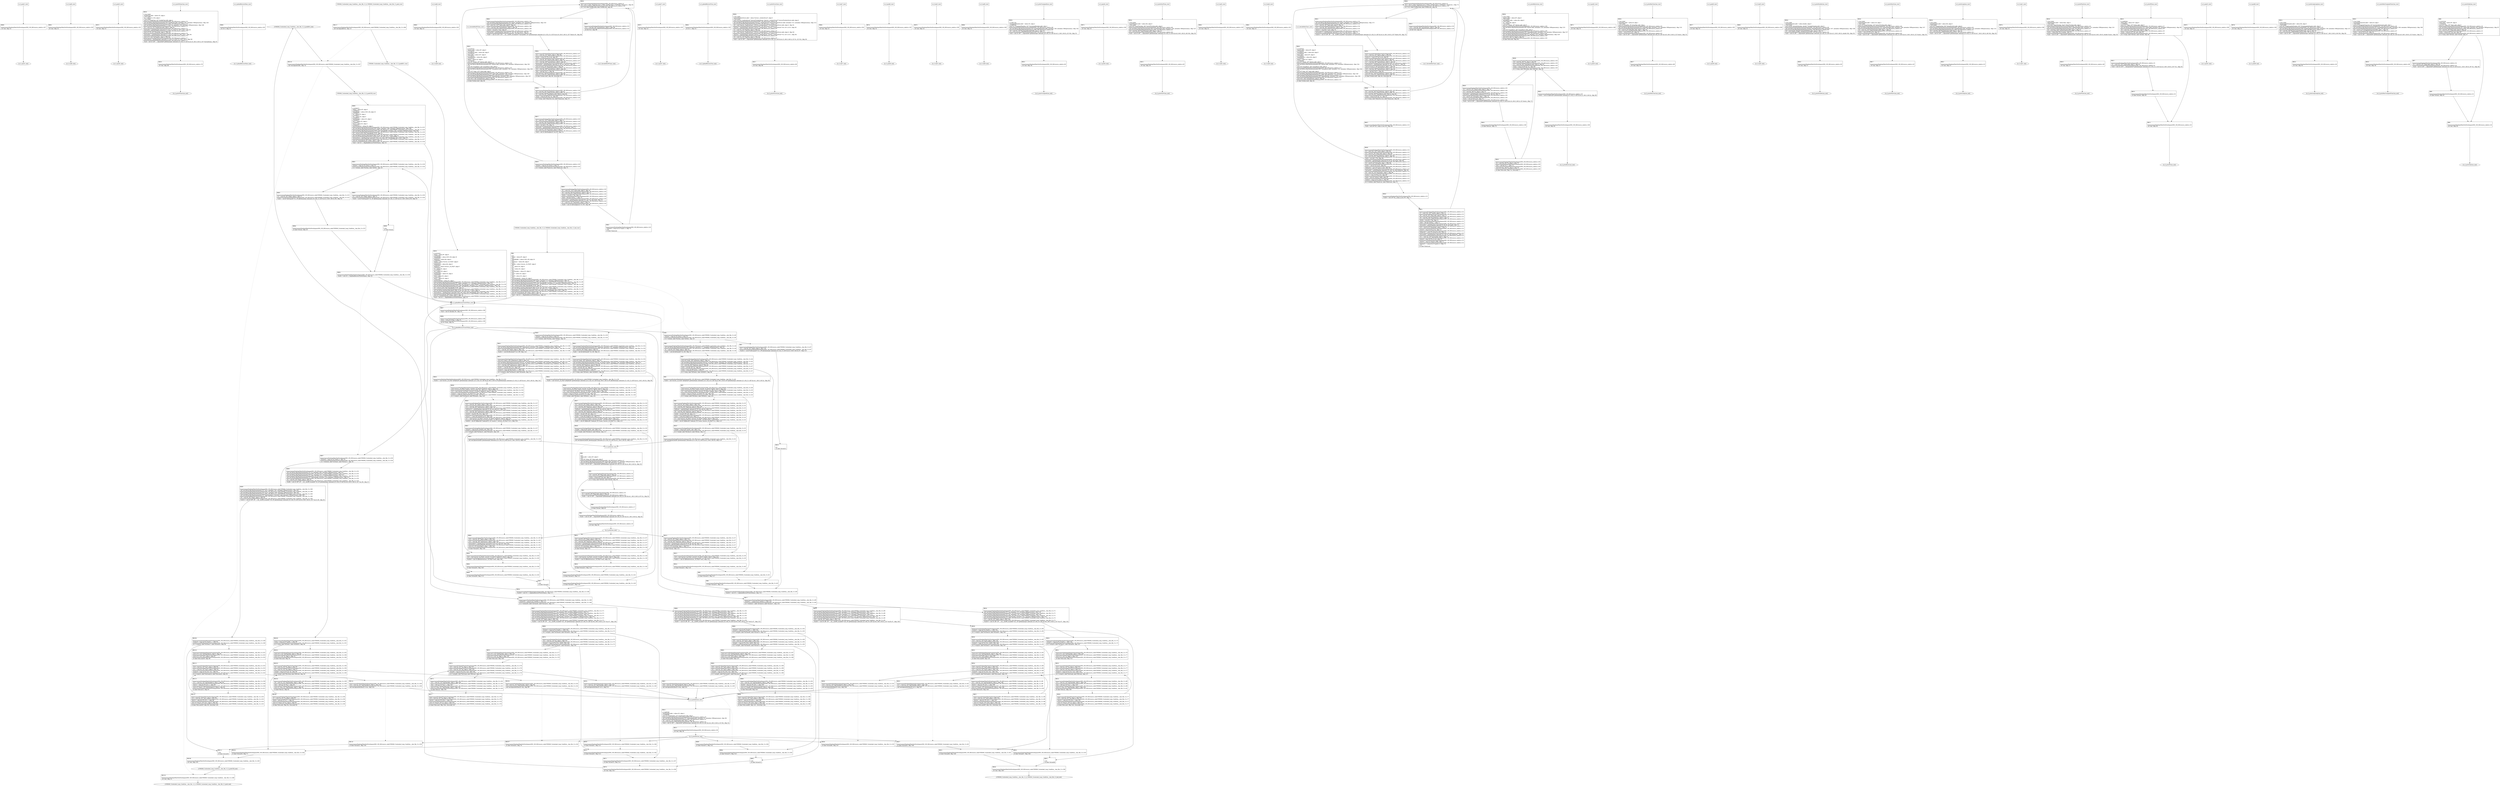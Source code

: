 digraph "icfg graph" {
BBio_ll_good1_end [label="{io_ll_good1_end}"];
BBio_ll_bad6_end [label="{io_ll_bad6_end}"];
BBio_ll_good5_end [label="{io_ll_good5_end}"];
BBio_ll_printWcharLine_end [label="{io_ll_printWcharLine_end}"];
BBio_ll_globalReturnsFalse_end [label="{io_ll_globalReturnsFalse_end}"];
BBCWE606_Unchecked_Loop_Condition__char_file_12_ll_goodB2G_end [label="{CWE606_Unchecked_Loop_Condition__char_file_12_ll_goodB2G_end}"];
BBio_ll_bad8_end [label="{io_ll_bad8_end}"];
BBio_ll_decodeHexWChars_end [label="{io_ll_decodeHexWChars_end}"];
BBio_ll_good7_end [label="{io_ll_good7_end}"];
BBio_ll_globalReturnsTrue_end [label="{io_ll_globalReturnsTrue_end}"];
BBio_ll_printStructLine_end [label="{io_ll_printStructLine_end}"];
BBio_ll_bad7_end [label="{io_ll_bad7_end}"];
BBio_ll_good6_end [label="{io_ll_good6_end}"];
BBio_ll_bad2_end [label="{io_ll_bad2_end}"];
BBio_ll_bad9_end [label="{io_ll_bad9_end}"];
BBio_ll_printUnsignedLine_end [label="{io_ll_printUnsignedLine_end}"];
BBio_ll_good4_end [label="{io_ll_good4_end}"];
BBio_ll_printSizeTLine_end [label="{io_ll_printSizeTLine_end}"];
BBio_ll_bad5_end [label="{io_ll_bad5_end}"];
BBio_ll_printLine_end [label="{io_ll_printLine_end}"];
BBio_ll_bad4_end [label="{io_ll_bad4_end}"];
BBio_ll_decodeHexChars_end [label="{io_ll_decodeHexChars_end}"];
BBCWE606_Unchecked_Loop_Condition__char_file_12_ll_goodG2B_end [label="{CWE606_Unchecked_Loop_Condition__char_file_12_ll_goodG2B_end}"];
BBio_ll_printBytesLine_end [label="{io_ll_printBytesLine_end}"];
BBio_ll_globalReturnsTrueOrFalse_end [label="{io_ll_globalReturnsTrueOrFalse_end}"];
BBio_ll_good3_end [label="{io_ll_good3_end}"];
BBio_ll_printHexCharLine_end [label="{io_ll_printHexCharLine_end}"];
BBio_ll_good9_end [label="{io_ll_good9_end}"];
BBio_ll_bad3_end [label="{io_ll_bad3_end}"];
BBio_ll_printDoubleLine_end [label="{io_ll_printDoubleLine_end}"];
BBio_ll_printShortLine_end [label="{io_ll_printShortLine_end}"];
BBio_ll_printLongLine_end [label="{io_ll_printLongLine_end}"];
BBio_ll_bad1_end [label="{io_ll_bad1_end}"];
BBCWE606_Unchecked_Loop_Condition__char_file_12_ll_CWE606_Unchecked_Loop_Condition__char_file_12_good_end [label="{CWE606_Unchecked_Loop_Condition__char_file_12_ll_CWE606_Unchecked_Loop_Condition__char_file_12_good_end}"];
BBio_ll_printFloatLine_end [label="{io_ll_printFloatLine_end}"];
BBCWE606_Unchecked_Loop_Condition__char_file_12_ll_CWE606_Unchecked_Loop_Condition__char_file_12_bad_end [label="{CWE606_Unchecked_Loop_Condition__char_file_12_ll_CWE606_Unchecked_Loop_Condition__char_file_12_bad_end}"];
BBio_ll_printWLine_end [label="{io_ll_printWLine_end}"];
BBio_ll_good2_end [label="{io_ll_good2_end}"];
BBio_ll_printIntLine_end [label="{io_ll_printIntLine_end}"];
BBio_ll_good8_end [label="{io_ll_good8_end}"];
BBio_ll_printLongLongLine_end [label="{io_ll_printLongLongLine_end}"];
BBio_ll_printHexUnsignedCharLine_end [label="{io_ll_printHexUnsignedCharLine_end}"];
BBio_ll_printSinkLine_end [label="{io_ll_printSinkLine_end}"];
BBio_ll_good1_start [label="{io_ll_good1_start}", shape=record];
io_ll_good1BB69 [label="{BB69:\l\l/home/raoxue/Desktop/MemVerif/workspace/000_109_085/source_code/io.c:187\l
  ret void, !dbg !52\l
}", shape=record];
BBio_ll_bad6_start [label="{io_ll_bad6_start}", shape=record];
io_ll_bad6BB83 [label="{BB83:\l\l/home/raoxue/Desktop/MemVerif/workspace/000_109_085/source_code/io.c:203\l
  ret void, !dbg !52\l
}", shape=record];
BBio_ll_good5_start [label="{io_ll_good5_start}", shape=record];
io_ll_good5BB73 [label="{BB73:\l\l/home/raoxue/Desktop/MemVerif/workspace/000_109_085/source_code/io.c:191\l
  ret void, !dbg !52\l
}", shape=record];
BBio_ll_printWcharLine_start [label="{io_ll_printWcharLine_start}", shape=record];
io_ll_printWcharLineBB28 [label="{BB28:\l\l/:734115840\l
  %wideChar.addr = alloca i32, align 4\l
/:734115840\l
  %s = alloca [2 x i32], align 4\l
/:734115840\l
  store i32 %wideChar, i32* %wideChar.addr, align 4\l
/home/raoxue/Desktop/MemVerif/workspace/000_109_085/source_code/io.c:70\l
  call void @llvm.dbg.declare(metadata i32* %wideChar.addr, metadata !162, metadata !DIExpression()), !dbg !163\l
/home/raoxue/Desktop/MemVerif/workspace/000_109_085/source_code/io.c:74\l
  call void @llvm.dbg.declare(metadata [2 x i32]* %s, metadata !164, metadata !DIExpression()), !dbg !168\l
/home/raoxue/Desktop/MemVerif/workspace/000_109_085/source_code/io.c:75\l
  %0 = load i32, i32* %wideChar.addr, align 4, !dbg !61\l
/home/raoxue/Desktop/MemVerif/workspace/000_109_085/source_code/io.c:75\l
  %arrayidx = getelementptr inbounds [2 x i32], [2 x i32]* %s, i64 0, i64 0, !dbg !62\l
/home/raoxue/Desktop/MemVerif/workspace/000_109_085/source_code/io.c:75\l
  store i32 %0, i32* %arrayidx, align 4, !dbg !63\l
/home/raoxue/Desktop/MemVerif/workspace/000_109_085/source_code/io.c:76\l
  %arrayidx1 = getelementptr inbounds [2 x i32], [2 x i32]* %s, i64 0, i64 1, !dbg !64\l
/home/raoxue/Desktop/MemVerif/workspace/000_109_085/source_code/io.c:76\l
  store i32 0, i32* %arrayidx1, align 4, !dbg !65\l
/home/raoxue/Desktop/MemVerif/workspace/000_109_085/source_code/io.c:77\l
  %arraydecay = getelementptr inbounds [2 x i32], [2 x i32]* %s, i64 0, i64 0, !dbg !66\l
/home/raoxue/Desktop/MemVerif/workspace/000_109_085/source_code/io.c:77\l
  %call = call i32 (i8*, ...) @printf(i8* getelementptr inbounds ([5 x i8], [5 x i8]* @.str.10, i64 0, i64 0), i32* %arraydecay), !dbg !67\l
}", shape=record];
io_ll_printWcharLineBB28 [label="{BB28:\l\l/:734115840\l
  %wideChar.addr = alloca i32, align 4\l
/:734115840\l
  %s = alloca [2 x i32], align 4\l
/:734115840\l
  store i32 %wideChar, i32* %wideChar.addr, align 4\l
/home/raoxue/Desktop/MemVerif/workspace/000_109_085/source_code/io.c:70\l
  call void @llvm.dbg.declare(metadata i32* %wideChar.addr, metadata !162, metadata !DIExpression()), !dbg !163\l
/home/raoxue/Desktop/MemVerif/workspace/000_109_085/source_code/io.c:74\l
  call void @llvm.dbg.declare(metadata [2 x i32]* %s, metadata !164, metadata !DIExpression()), !dbg !168\l
/home/raoxue/Desktop/MemVerif/workspace/000_109_085/source_code/io.c:75\l
  %0 = load i32, i32* %wideChar.addr, align 4, !dbg !61\l
/home/raoxue/Desktop/MemVerif/workspace/000_109_085/source_code/io.c:75\l
  %arrayidx = getelementptr inbounds [2 x i32], [2 x i32]* %s, i64 0, i64 0, !dbg !62\l
/home/raoxue/Desktop/MemVerif/workspace/000_109_085/source_code/io.c:75\l
  store i32 %0, i32* %arrayidx, align 4, !dbg !63\l
/home/raoxue/Desktop/MemVerif/workspace/000_109_085/source_code/io.c:76\l
  %arrayidx1 = getelementptr inbounds [2 x i32], [2 x i32]* %s, i64 0, i64 1, !dbg !64\l
/home/raoxue/Desktop/MemVerif/workspace/000_109_085/source_code/io.c:76\l
  store i32 0, i32* %arrayidx1, align 4, !dbg !65\l
/home/raoxue/Desktop/MemVerif/workspace/000_109_085/source_code/io.c:77\l
  %arraydecay = getelementptr inbounds [2 x i32], [2 x i32]* %s, i64 0, i64 0, !dbg !66\l
/home/raoxue/Desktop/MemVerif/workspace/000_109_085/source_code/io.c:77\l
  %call = call i32 (i8*, ...) @printf(i8* getelementptr inbounds ([5 x i8], [5 x i8]* @.str.10, i64 0, i64 0), i32* %arraydecay), !dbg !67\l
}", shape=record];
io_ll_printWcharLineBB29 [label="{BB29:\l\l/home/raoxue/Desktop/MemVerif/workspace/000_109_085/source_code/io.c:78\l
  ret void, !dbg !68\l
}", shape=record];
BBio_ll_globalReturnsFalse_start [label="{io_ll_globalReturnsFalse_start}", shape=record];
io_ll_globalReturnsFalseBB66 [label="{BB66:\l\l/home/raoxue/Desktop/MemVerif/workspace/000_109_085/source_code/io.c:163\l
  ret i32 0, !dbg !52\l
}", shape=record];
BBCWE606_Unchecked_Loop_Condition__char_file_12_ll_goodB2G_start [label="{CWE606_Unchecked_Loop_Condition__char_file_12_ll_goodB2G_start}", shape=record];
CWE606_Unchecked_Loop_Condition__char_file_12_ll_goodB2GBB39 [label="{BB39:\l\l/:116355032\l
  %data = alloca i8*, align 8\l
/:116355032\l
  %dataBuffer = alloca [100 x i8], align 16\l
/:116355032\l
  %dataLen = alloca i64, align 8\l
/:116355032\l
  %pFile = alloca %struct._IO_FILE*, align 8\l
/:116355032\l
  %dataLen14 = alloca i64, align 8\l
/:116355032\l
  %pFile16 = alloca %struct._IO_FILE*, align 8\l
/:116355032\l
  %i = alloca i32, align 4\l
/:116355032\l
  %n = alloca i32, align 4\l
/:116355032\l
  %intVariable = alloca i32, align 4\l
/:116355032\l
  %i54 = alloca i32, align 4\l
/:116355032\l
  %n55 = alloca i32, align 4\l
/:116355032\l
  %intVariable56 = alloca i32, align 4\l
/home/raoxue/Desktop/MemVerif/workspace/000_109_085/source_code/CWE606_Unchecked_Loop_Condition__char_file_12.c:117\l
  call void @llvm.dbg.declare(metadata i8** %data, metadata !211, metadata !DIExpression()), !dbg !212\l
/home/raoxue/Desktop/MemVerif/workspace/000_109_085/source_code/CWE606_Unchecked_Loop_Condition__char_file_12.c:118\l
  call void @llvm.dbg.declare(metadata [100 x i8]* %dataBuffer, metadata !213, metadata !DIExpression()), !dbg !214\l
/home/raoxue/Desktop/MemVerif/workspace/000_109_085/source_code/CWE606_Unchecked_Loop_Condition__char_file_12.c:118\l
  %0 = bitcast [100 x i8]* %dataBuffer to i8*, !dbg !21\l
/home/raoxue/Desktop/MemVerif/workspace/000_109_085/source_code/CWE606_Unchecked_Loop_Condition__char_file_12.c:118\l
  call void @llvm.memset.p0i8.i64(i8* align 16 %0, i8 0, i64 100, i1 false), !dbg !21\l
/home/raoxue/Desktop/MemVerif/workspace/000_109_085/source_code/CWE606_Unchecked_Loop_Condition__char_file_12.c:119\l
  %arraydecay = getelementptr inbounds [100 x i8], [100 x i8]* %dataBuffer, i64 0, i64 0, !dbg !22\l
/home/raoxue/Desktop/MemVerif/workspace/000_109_085/source_code/CWE606_Unchecked_Loop_Condition__char_file_12.c:119\l
  store i8* %arraydecay, i8** %data, align 8, !dbg !23\l
/home/raoxue/Desktop/MemVerif/workspace/000_109_085/source_code/CWE606_Unchecked_Loop_Condition__char_file_12.c:120\l
  %call = call i32 (...) @globalReturnsTrueOrFalse(), !dbg !24\l
}", shape=record];
CWE606_Unchecked_Loop_Condition__char_file_12_ll_goodB2GBB39 [label="{BB39:\l\l/:116355032\l
  %data = alloca i8*, align 8\l
/:116355032\l
  %dataBuffer = alloca [100 x i8], align 16\l
/:116355032\l
  %dataLen = alloca i64, align 8\l
/:116355032\l
  %pFile = alloca %struct._IO_FILE*, align 8\l
/:116355032\l
  %dataLen14 = alloca i64, align 8\l
/:116355032\l
  %pFile16 = alloca %struct._IO_FILE*, align 8\l
/:116355032\l
  %i = alloca i32, align 4\l
/:116355032\l
  %n = alloca i32, align 4\l
/:116355032\l
  %intVariable = alloca i32, align 4\l
/:116355032\l
  %i54 = alloca i32, align 4\l
/:116355032\l
  %n55 = alloca i32, align 4\l
/:116355032\l
  %intVariable56 = alloca i32, align 4\l
/home/raoxue/Desktop/MemVerif/workspace/000_109_085/source_code/CWE606_Unchecked_Loop_Condition__char_file_12.c:117\l
  call void @llvm.dbg.declare(metadata i8** %data, metadata !211, metadata !DIExpression()), !dbg !212\l
/home/raoxue/Desktop/MemVerif/workspace/000_109_085/source_code/CWE606_Unchecked_Loop_Condition__char_file_12.c:118\l
  call void @llvm.dbg.declare(metadata [100 x i8]* %dataBuffer, metadata !213, metadata !DIExpression()), !dbg !214\l
/home/raoxue/Desktop/MemVerif/workspace/000_109_085/source_code/CWE606_Unchecked_Loop_Condition__char_file_12.c:118\l
  %0 = bitcast [100 x i8]* %dataBuffer to i8*, !dbg !21\l
/home/raoxue/Desktop/MemVerif/workspace/000_109_085/source_code/CWE606_Unchecked_Loop_Condition__char_file_12.c:118\l
  call void @llvm.memset.p0i8.i64(i8* align 16 %0, i8 0, i64 100, i1 false), !dbg !21\l
/home/raoxue/Desktop/MemVerif/workspace/000_109_085/source_code/CWE606_Unchecked_Loop_Condition__char_file_12.c:119\l
  %arraydecay = getelementptr inbounds [100 x i8], [100 x i8]* %dataBuffer, i64 0, i64 0, !dbg !22\l
/home/raoxue/Desktop/MemVerif/workspace/000_109_085/source_code/CWE606_Unchecked_Loop_Condition__char_file_12.c:119\l
  store i8* %arraydecay, i8** %data, align 8, !dbg !23\l
/home/raoxue/Desktop/MemVerif/workspace/000_109_085/source_code/CWE606_Unchecked_Loop_Condition__char_file_12.c:120\l
  %call = call i32 (...) @globalReturnsTrueOrFalse(), !dbg !24\l
}", shape=record];
CWE606_Unchecked_Loop_Condition__char_file_12_ll_goodB2GBB40 [label="{BB40:\l\l/home/raoxue/Desktop/MemVerif/workspace/000_109_085/source_code/CWE606_Unchecked_Loop_Condition__char_file_12.c:120\l
  %tobool = icmp ne i32 %call, 0, !dbg !24\l
/home/raoxue/Desktop/MemVerif/workspace/000_109_085/source_code/CWE606_Unchecked_Loop_Condition__char_file_12.c:120\l
  br i1 %tobool, label %if.then, label %if.else, !dbg !26\l
}", shape=record];
CWE606_Unchecked_Loop_Condition__char_file_12_ll_goodB2GBB41 [label="{BB41:\l\l/home/raoxue/Desktop/MemVerif/workspace/000_109_085/source_code/CWE606_Unchecked_Loop_Condition__char_file_12.c:124\l
  call void @llvm.dbg.declare(metadata i64* %dataLen, metadata !220, metadata !DIExpression()), !dbg !223\l
/home/raoxue/Desktop/MemVerif/workspace/000_109_085/source_code/CWE606_Unchecked_Loop_Condition__char_file_12.c:124\l
  %1 = load i8*, i8** %data, align 8, !dbg !34\l
/home/raoxue/Desktop/MemVerif/workspace/000_109_085/source_code/CWE606_Unchecked_Loop_Condition__char_file_12.c:124\l
  %call1 = call i64 @strlen(i8* %1) #6, !dbg !35\l
}", shape=record];
CWE606_Unchecked_Loop_Condition__char_file_12_ll_goodB2GBB41 [label="{BB41:\l\l/home/raoxue/Desktop/MemVerif/workspace/000_109_085/source_code/CWE606_Unchecked_Loop_Condition__char_file_12.c:124\l
  call void @llvm.dbg.declare(metadata i64* %dataLen, metadata !220, metadata !DIExpression()), !dbg !223\l
/home/raoxue/Desktop/MemVerif/workspace/000_109_085/source_code/CWE606_Unchecked_Loop_Condition__char_file_12.c:124\l
  %1 = load i8*, i8** %data, align 8, !dbg !34\l
/home/raoxue/Desktop/MemVerif/workspace/000_109_085/source_code/CWE606_Unchecked_Loop_Condition__char_file_12.c:124\l
  %call1 = call i64 @strlen(i8* %1) #6, !dbg !35\l
}", shape=record];
CWE606_Unchecked_Loop_Condition__char_file_12_ll_goodB2GBB43 [label="{BB43:\l\l/home/raoxue/Desktop/MemVerif/workspace/000_109_085/source_code/CWE606_Unchecked_Loop_Condition__char_file_12.c:124\l
  store i64 %call1, i64* %dataLen, align 8, !dbg !33\l
/home/raoxue/Desktop/MemVerif/workspace/000_109_085/source_code/CWE606_Unchecked_Loop_Condition__char_file_12.c:125\l
  call void @llvm.dbg.declare(metadata %struct._IO_FILE** %pFile, metadata !226, metadata !DIExpression()), !dbg !227\l
/home/raoxue/Desktop/MemVerif/workspace/000_109_085/source_code/CWE606_Unchecked_Loop_Condition__char_file_12.c:127\l
  %2 = load i64, i64* %dataLen, align 8, !dbg !94\l
/home/raoxue/Desktop/MemVerif/workspace/000_109_085/source_code/CWE606_Unchecked_Loop_Condition__char_file_12.c:127\l
  %sub = sub i64 100, %2, !dbg !96\l
/home/raoxue/Desktop/MemVerif/workspace/000_109_085/source_code/CWE606_Unchecked_Loop_Condition__char_file_12.c:127\l
  %cmp = icmp ugt i64 %sub, 1, !dbg !97\l
/home/raoxue/Desktop/MemVerif/workspace/000_109_085/source_code/CWE606_Unchecked_Loop_Condition__char_file_12.c:127\l
  br i1 %cmp, label %if.then2, label %if.end13, !dbg !98\l
}", shape=record];
CWE606_Unchecked_Loop_Condition__char_file_12_ll_goodB2GBB44 [label="{BB44:\l\l/home/raoxue/Desktop/MemVerif/workspace/000_109_085/source_code/CWE606_Unchecked_Loop_Condition__char_file_12.c:129\l
  %call3 = call %struct._IO_FILE* @fopen(i8* getelementptr inbounds ([14 x i8], [14 x i8]* @.str, i64 0, i64 0), i8* getelementptr inbounds ([2 x i8], [2 x i8]* @.str.1, i64 0, i64 0)), !dbg !99\l
}", shape=record];
CWE606_Unchecked_Loop_Condition__char_file_12_ll_goodB2GBB44 [label="{BB44:\l\l/home/raoxue/Desktop/MemVerif/workspace/000_109_085/source_code/CWE606_Unchecked_Loop_Condition__char_file_12.c:129\l
  %call3 = call %struct._IO_FILE* @fopen(i8* getelementptr inbounds ([14 x i8], [14 x i8]* @.str, i64 0, i64 0), i8* getelementptr inbounds ([2 x i8], [2 x i8]* @.str.1, i64 0, i64 0)), !dbg !99\l
}", shape=record];
CWE606_Unchecked_Loop_Condition__char_file_12_ll_goodB2GBB46 [label="{BB46:\l\l/home/raoxue/Desktop/MemVerif/workspace/000_109_085/source_code/CWE606_Unchecked_Loop_Condition__char_file_12.c:129\l
  store %struct._IO_FILE* %call3, %struct._IO_FILE** %pFile, align 8, !dbg !101\l
/home/raoxue/Desktop/MemVerif/workspace/000_109_085/source_code/CWE606_Unchecked_Loop_Condition__char_file_12.c:130\l
  %3 = load %struct._IO_FILE*, %struct._IO_FILE** %pFile, align 8, !dbg !102\l
/home/raoxue/Desktop/MemVerif/workspace/000_109_085/source_code/CWE606_Unchecked_Loop_Condition__char_file_12.c:130\l
  %cmp4 = icmp ne %struct._IO_FILE* %3, null, !dbg !104\l
/home/raoxue/Desktop/MemVerif/workspace/000_109_085/source_code/CWE606_Unchecked_Loop_Condition__char_file_12.c:130\l
  br i1 %cmp4, label %if.then5, label %if.end12, !dbg !105\l
}", shape=record];
CWE606_Unchecked_Loop_Condition__char_file_12_ll_goodB2GBB47 [label="{BB47:\l\l/home/raoxue/Desktop/MemVerif/workspace/000_109_085/source_code/CWE606_Unchecked_Loop_Condition__char_file_12.c:133\l
  %4 = load i8*, i8** %data, align 8, !dbg !106\l
/home/raoxue/Desktop/MemVerif/workspace/000_109_085/source_code/CWE606_Unchecked_Loop_Condition__char_file_12.c:133\l
  %5 = load i64, i64* %dataLen, align 8, !dbg !109\l
/home/raoxue/Desktop/MemVerif/workspace/000_109_085/source_code/CWE606_Unchecked_Loop_Condition__char_file_12.c:133\l
  %add.ptr = getelementptr inbounds i8, i8* %4, i64 %5, !dbg !110\l
/home/raoxue/Desktop/MemVerif/workspace/000_109_085/source_code/CWE606_Unchecked_Loop_Condition__char_file_12.c:133\l
  %6 = load i64, i64* %dataLen, align 8, !dbg !111\l
/home/raoxue/Desktop/MemVerif/workspace/000_109_085/source_code/CWE606_Unchecked_Loop_Condition__char_file_12.c:133\l
  %sub6 = sub i64 100, %6, !dbg !112\l
/home/raoxue/Desktop/MemVerif/workspace/000_109_085/source_code/CWE606_Unchecked_Loop_Condition__char_file_12.c:133\l
  %conv = trunc i64 %sub6 to i32, !dbg !113\l
/home/raoxue/Desktop/MemVerif/workspace/000_109_085/source_code/CWE606_Unchecked_Loop_Condition__char_file_12.c:133\l
  %7 = load %struct._IO_FILE*, %struct._IO_FILE** %pFile, align 8, !dbg !114\l
/home/raoxue/Desktop/MemVerif/workspace/000_109_085/source_code/CWE606_Unchecked_Loop_Condition__char_file_12.c:133\l
  %call7 = call i8* @fgets(i8* %add.ptr, i32 %conv, %struct._IO_FILE* %7), !dbg !115\l
}", shape=record];
CWE606_Unchecked_Loop_Condition__char_file_12_ll_goodB2GBB47 [label="{BB47:\l\l/home/raoxue/Desktop/MemVerif/workspace/000_109_085/source_code/CWE606_Unchecked_Loop_Condition__char_file_12.c:133\l
  %4 = load i8*, i8** %data, align 8, !dbg !106\l
/home/raoxue/Desktop/MemVerif/workspace/000_109_085/source_code/CWE606_Unchecked_Loop_Condition__char_file_12.c:133\l
  %5 = load i64, i64* %dataLen, align 8, !dbg !109\l
/home/raoxue/Desktop/MemVerif/workspace/000_109_085/source_code/CWE606_Unchecked_Loop_Condition__char_file_12.c:133\l
  %add.ptr = getelementptr inbounds i8, i8* %4, i64 %5, !dbg !110\l
/home/raoxue/Desktop/MemVerif/workspace/000_109_085/source_code/CWE606_Unchecked_Loop_Condition__char_file_12.c:133\l
  %6 = load i64, i64* %dataLen, align 8, !dbg !111\l
/home/raoxue/Desktop/MemVerif/workspace/000_109_085/source_code/CWE606_Unchecked_Loop_Condition__char_file_12.c:133\l
  %sub6 = sub i64 100, %6, !dbg !112\l
/home/raoxue/Desktop/MemVerif/workspace/000_109_085/source_code/CWE606_Unchecked_Loop_Condition__char_file_12.c:133\l
  %conv = trunc i64 %sub6 to i32, !dbg !113\l
/home/raoxue/Desktop/MemVerif/workspace/000_109_085/source_code/CWE606_Unchecked_Loop_Condition__char_file_12.c:133\l
  %7 = load %struct._IO_FILE*, %struct._IO_FILE** %pFile, align 8, !dbg !114\l
/home/raoxue/Desktop/MemVerif/workspace/000_109_085/source_code/CWE606_Unchecked_Loop_Condition__char_file_12.c:133\l
  %call7 = call i8* @fgets(i8* %add.ptr, i32 %conv, %struct._IO_FILE* %7), !dbg !115\l
}", shape=record];
CWE606_Unchecked_Loop_Condition__char_file_12_ll_goodB2GBB49 [label="{BB49:\l\l/home/raoxue/Desktop/MemVerif/workspace/000_109_085/source_code/CWE606_Unchecked_Loop_Condition__char_file_12.c:133\l
  %cmp8 = icmp eq i8* %call7, null, !dbg !116\l
/home/raoxue/Desktop/MemVerif/workspace/000_109_085/source_code/CWE606_Unchecked_Loop_Condition__char_file_12.c:133\l
  br i1 %cmp8, label %if.then10, label %if.end, !dbg !117\l
}", shape=record];
CWE606_Unchecked_Loop_Condition__char_file_12_ll_goodB2GBB50 [label="{BB50:\l\l/home/raoxue/Desktop/MemVerif/workspace/000_109_085/source_code/CWE606_Unchecked_Loop_Condition__char_file_12.c:135\l
  call void @printLine(i8* getelementptr inbounds ([15 x i8], [15 x i8]* @.str.2, i64 0, i64 0)), !dbg !118\l
}", shape=record];
CWE606_Unchecked_Loop_Condition__char_file_12_ll_goodB2GBB50 [label="{BB50:\l\l/home/raoxue/Desktop/MemVerif/workspace/000_109_085/source_code/CWE606_Unchecked_Loop_Condition__char_file_12.c:135\l
  call void @printLine(i8* getelementptr inbounds ([15 x i8], [15 x i8]* @.str.2, i64 0, i64 0)), !dbg !118\l
}", shape=record];
CWE606_Unchecked_Loop_Condition__char_file_12_ll_goodB2GBB52 [label="{BB52:\l\l/home/raoxue/Desktop/MemVerif/workspace/000_109_085/source_code/CWE606_Unchecked_Loop_Condition__char_file_12.c:137\l
  %8 = load i8*, i8** %data, align 8, !dbg !120\l
/home/raoxue/Desktop/MemVerif/workspace/000_109_085/source_code/CWE606_Unchecked_Loop_Condition__char_file_12.c:137\l
  %9 = load i64, i64* %dataLen, align 8, !dbg !121\l
/home/raoxue/Desktop/MemVerif/workspace/000_109_085/source_code/CWE606_Unchecked_Loop_Condition__char_file_12.c:137\l
  %arrayidx = getelementptr inbounds i8, i8* %8, i64 %9, !dbg !120\l
/home/raoxue/Desktop/MemVerif/workspace/000_109_085/source_code/CWE606_Unchecked_Loop_Condition__char_file_12.c:137\l
  store i8 0, i8* %arrayidx, align 1, !dbg !122\l
/home/raoxue/Desktop/MemVerif/workspace/000_109_085/source_code/CWE606_Unchecked_Loop_Condition__char_file_12.c:138\l
  br label %if.end, !dbg !123\l
}", shape=record];
CWE606_Unchecked_Loop_Condition__char_file_12_ll_goodB2GBB51 [label="{BB51:\l\l/home/raoxue/Desktop/MemVerif/workspace/000_109_085/source_code/CWE606_Unchecked_Loop_Condition__char_file_12.c:139\l
  %10 = load %struct._IO_FILE*, %struct._IO_FILE** %pFile, align 8, !dbg !124\l
/home/raoxue/Desktop/MemVerif/workspace/000_109_085/source_code/CWE606_Unchecked_Loop_Condition__char_file_12.c:139\l
  %call11 = call i32 @fclose(%struct._IO_FILE* %10), !dbg !125\l
}", shape=record];
CWE606_Unchecked_Loop_Condition__char_file_12_ll_goodB2GBB51 [label="{BB51:\l\l/home/raoxue/Desktop/MemVerif/workspace/000_109_085/source_code/CWE606_Unchecked_Loop_Condition__char_file_12.c:139\l
  %10 = load %struct._IO_FILE*, %struct._IO_FILE** %pFile, align 8, !dbg !124\l
/home/raoxue/Desktop/MemVerif/workspace/000_109_085/source_code/CWE606_Unchecked_Loop_Condition__char_file_12.c:139\l
  %call11 = call i32 @fclose(%struct._IO_FILE* %10), !dbg !125\l
}", shape=record];
CWE606_Unchecked_Loop_Condition__char_file_12_ll_goodB2GBB53 [label="{BB53:\l\l/home/raoxue/Desktop/MemVerif/workspace/000_109_085/source_code/CWE606_Unchecked_Loop_Condition__char_file_12.c:140\l
  br label %if.end12, !dbg !126\l
}", shape=record];
CWE606_Unchecked_Loop_Condition__char_file_12_ll_goodB2GBB48 [label="{BB48:\l\l/home/raoxue/Desktop/MemVerif/workspace/000_109_085/source_code/CWE606_Unchecked_Loop_Condition__char_file_12.c:141\l
  br label %if.end13, !dbg !127\l
}", shape=record];
CWE606_Unchecked_Loop_Condition__char_file_12_ll_goodB2GBB45 [label="{BB45:\l\l/home/raoxue/Desktop/MemVerif/workspace/000_109_085/source_code/CWE606_Unchecked_Loop_Condition__char_file_12.c:143\l
  br label %if.end37, !dbg !128\l
}", shape=record];
CWE606_Unchecked_Loop_Condition__char_file_12_ll_goodB2GBB42 [label="{BB42:\l\l/home/raoxue/Desktop/MemVerif/workspace/000_109_085/source_code/CWE606_Unchecked_Loop_Condition__char_file_12.c:148\l
  call void @llvm.dbg.declare(metadata i64* %dataLen14, metadata !263, metadata !DIExpression()), !dbg !266\l
/home/raoxue/Desktop/MemVerif/workspace/000_109_085/source_code/CWE606_Unchecked_Loop_Condition__char_file_12.c:148\l
  %11 = load i8*, i8** %data, align 8, !dbg !133\l
/home/raoxue/Desktop/MemVerif/workspace/000_109_085/source_code/CWE606_Unchecked_Loop_Condition__char_file_12.c:148\l
  %call15 = call i64 @strlen(i8* %11) #6, !dbg !134\l
}", shape=record];
CWE606_Unchecked_Loop_Condition__char_file_12_ll_goodB2GBB42 [label="{BB42:\l\l/home/raoxue/Desktop/MemVerif/workspace/000_109_085/source_code/CWE606_Unchecked_Loop_Condition__char_file_12.c:148\l
  call void @llvm.dbg.declare(metadata i64* %dataLen14, metadata !263, metadata !DIExpression()), !dbg !266\l
/home/raoxue/Desktop/MemVerif/workspace/000_109_085/source_code/CWE606_Unchecked_Loop_Condition__char_file_12.c:148\l
  %11 = load i8*, i8** %data, align 8, !dbg !133\l
/home/raoxue/Desktop/MemVerif/workspace/000_109_085/source_code/CWE606_Unchecked_Loop_Condition__char_file_12.c:148\l
  %call15 = call i64 @strlen(i8* %11) #6, !dbg !134\l
}", shape=record];
CWE606_Unchecked_Loop_Condition__char_file_12_ll_goodB2GBB55 [label="{BB55:\l\l/home/raoxue/Desktop/MemVerif/workspace/000_109_085/source_code/CWE606_Unchecked_Loop_Condition__char_file_12.c:148\l
  store i64 %call15, i64* %dataLen14, align 8, !dbg !132\l
/home/raoxue/Desktop/MemVerif/workspace/000_109_085/source_code/CWE606_Unchecked_Loop_Condition__char_file_12.c:149\l
  call void @llvm.dbg.declare(metadata %struct._IO_FILE** %pFile16, metadata !269, metadata !DIExpression()), !dbg !270\l
/home/raoxue/Desktop/MemVerif/workspace/000_109_085/source_code/CWE606_Unchecked_Loop_Condition__char_file_12.c:151\l
  %12 = load i64, i64* %dataLen14, align 8, !dbg !137\l
/home/raoxue/Desktop/MemVerif/workspace/000_109_085/source_code/CWE606_Unchecked_Loop_Condition__char_file_12.c:151\l
  %sub17 = sub i64 100, %12, !dbg !139\l
/home/raoxue/Desktop/MemVerif/workspace/000_109_085/source_code/CWE606_Unchecked_Loop_Condition__char_file_12.c:151\l
  %cmp18 = icmp ugt i64 %sub17, 1, !dbg !140\l
/home/raoxue/Desktop/MemVerif/workspace/000_109_085/source_code/CWE606_Unchecked_Loop_Condition__char_file_12.c:151\l
  br i1 %cmp18, label %if.then20, label %if.end36, !dbg !141\l
}", shape=record];
CWE606_Unchecked_Loop_Condition__char_file_12_ll_goodB2GBB56 [label="{BB56:\l\l/home/raoxue/Desktop/MemVerif/workspace/000_109_085/source_code/CWE606_Unchecked_Loop_Condition__char_file_12.c:153\l
  %call21 = call %struct._IO_FILE* @fopen(i8* getelementptr inbounds ([14 x i8], [14 x i8]* @.str, i64 0, i64 0), i8* getelementptr inbounds ([2 x i8], [2 x i8]* @.str.1, i64 0, i64 0)), !dbg !142\l
}", shape=record];
CWE606_Unchecked_Loop_Condition__char_file_12_ll_goodB2GBB56 [label="{BB56:\l\l/home/raoxue/Desktop/MemVerif/workspace/000_109_085/source_code/CWE606_Unchecked_Loop_Condition__char_file_12.c:153\l
  %call21 = call %struct._IO_FILE* @fopen(i8* getelementptr inbounds ([14 x i8], [14 x i8]* @.str, i64 0, i64 0), i8* getelementptr inbounds ([2 x i8], [2 x i8]* @.str.1, i64 0, i64 0)), !dbg !142\l
}", shape=record];
CWE606_Unchecked_Loop_Condition__char_file_12_ll_goodB2GBB58 [label="{BB58:\l\l/home/raoxue/Desktop/MemVerif/workspace/000_109_085/source_code/CWE606_Unchecked_Loop_Condition__char_file_12.c:153\l
  store %struct._IO_FILE* %call21, %struct._IO_FILE** %pFile16, align 8, !dbg !144\l
/home/raoxue/Desktop/MemVerif/workspace/000_109_085/source_code/CWE606_Unchecked_Loop_Condition__char_file_12.c:154\l
  %13 = load %struct._IO_FILE*, %struct._IO_FILE** %pFile16, align 8, !dbg !145\l
/home/raoxue/Desktop/MemVerif/workspace/000_109_085/source_code/CWE606_Unchecked_Loop_Condition__char_file_12.c:154\l
  %cmp22 = icmp ne %struct._IO_FILE* %13, null, !dbg !147\l
/home/raoxue/Desktop/MemVerif/workspace/000_109_085/source_code/CWE606_Unchecked_Loop_Condition__char_file_12.c:154\l
  br i1 %cmp22, label %if.then24, label %if.end35, !dbg !148\l
}", shape=record];
CWE606_Unchecked_Loop_Condition__char_file_12_ll_goodB2GBB59 [label="{BB59:\l\l/home/raoxue/Desktop/MemVerif/workspace/000_109_085/source_code/CWE606_Unchecked_Loop_Condition__char_file_12.c:157\l
  %14 = load i8*, i8** %data, align 8, !dbg !149\l
/home/raoxue/Desktop/MemVerif/workspace/000_109_085/source_code/CWE606_Unchecked_Loop_Condition__char_file_12.c:157\l
  %15 = load i64, i64* %dataLen14, align 8, !dbg !152\l
/home/raoxue/Desktop/MemVerif/workspace/000_109_085/source_code/CWE606_Unchecked_Loop_Condition__char_file_12.c:157\l
  %add.ptr25 = getelementptr inbounds i8, i8* %14, i64 %15, !dbg !153\l
/home/raoxue/Desktop/MemVerif/workspace/000_109_085/source_code/CWE606_Unchecked_Loop_Condition__char_file_12.c:157\l
  %16 = load i64, i64* %dataLen14, align 8, !dbg !154\l
/home/raoxue/Desktop/MemVerif/workspace/000_109_085/source_code/CWE606_Unchecked_Loop_Condition__char_file_12.c:157\l
  %sub26 = sub i64 100, %16, !dbg !155\l
/home/raoxue/Desktop/MemVerif/workspace/000_109_085/source_code/CWE606_Unchecked_Loop_Condition__char_file_12.c:157\l
  %conv27 = trunc i64 %sub26 to i32, !dbg !156\l
/home/raoxue/Desktop/MemVerif/workspace/000_109_085/source_code/CWE606_Unchecked_Loop_Condition__char_file_12.c:157\l
  %17 = load %struct._IO_FILE*, %struct._IO_FILE** %pFile16, align 8, !dbg !157\l
/home/raoxue/Desktop/MemVerif/workspace/000_109_085/source_code/CWE606_Unchecked_Loop_Condition__char_file_12.c:157\l
  %call28 = call i8* @fgets(i8* %add.ptr25, i32 %conv27, %struct._IO_FILE* %17), !dbg !158\l
}", shape=record];
CWE606_Unchecked_Loop_Condition__char_file_12_ll_goodB2GBB59 [label="{BB59:\l\l/home/raoxue/Desktop/MemVerif/workspace/000_109_085/source_code/CWE606_Unchecked_Loop_Condition__char_file_12.c:157\l
  %14 = load i8*, i8** %data, align 8, !dbg !149\l
/home/raoxue/Desktop/MemVerif/workspace/000_109_085/source_code/CWE606_Unchecked_Loop_Condition__char_file_12.c:157\l
  %15 = load i64, i64* %dataLen14, align 8, !dbg !152\l
/home/raoxue/Desktop/MemVerif/workspace/000_109_085/source_code/CWE606_Unchecked_Loop_Condition__char_file_12.c:157\l
  %add.ptr25 = getelementptr inbounds i8, i8* %14, i64 %15, !dbg !153\l
/home/raoxue/Desktop/MemVerif/workspace/000_109_085/source_code/CWE606_Unchecked_Loop_Condition__char_file_12.c:157\l
  %16 = load i64, i64* %dataLen14, align 8, !dbg !154\l
/home/raoxue/Desktop/MemVerif/workspace/000_109_085/source_code/CWE606_Unchecked_Loop_Condition__char_file_12.c:157\l
  %sub26 = sub i64 100, %16, !dbg !155\l
/home/raoxue/Desktop/MemVerif/workspace/000_109_085/source_code/CWE606_Unchecked_Loop_Condition__char_file_12.c:157\l
  %conv27 = trunc i64 %sub26 to i32, !dbg !156\l
/home/raoxue/Desktop/MemVerif/workspace/000_109_085/source_code/CWE606_Unchecked_Loop_Condition__char_file_12.c:157\l
  %17 = load %struct._IO_FILE*, %struct._IO_FILE** %pFile16, align 8, !dbg !157\l
/home/raoxue/Desktop/MemVerif/workspace/000_109_085/source_code/CWE606_Unchecked_Loop_Condition__char_file_12.c:157\l
  %call28 = call i8* @fgets(i8* %add.ptr25, i32 %conv27, %struct._IO_FILE* %17), !dbg !158\l
}", shape=record];
CWE606_Unchecked_Loop_Condition__char_file_12_ll_goodB2GBB61 [label="{BB61:\l\l/home/raoxue/Desktop/MemVerif/workspace/000_109_085/source_code/CWE606_Unchecked_Loop_Condition__char_file_12.c:157\l
  %cmp29 = icmp eq i8* %call28, null, !dbg !159\l
/home/raoxue/Desktop/MemVerif/workspace/000_109_085/source_code/CWE606_Unchecked_Loop_Condition__char_file_12.c:157\l
  br i1 %cmp29, label %if.then31, label %if.end33, !dbg !160\l
}", shape=record];
CWE606_Unchecked_Loop_Condition__char_file_12_ll_goodB2GBB62 [label="{BB62:\l\l/home/raoxue/Desktop/MemVerif/workspace/000_109_085/source_code/CWE606_Unchecked_Loop_Condition__char_file_12.c:159\l
  call void @printLine(i8* getelementptr inbounds ([15 x i8], [15 x i8]* @.str.2, i64 0, i64 0)), !dbg !161\l
}", shape=record];
CWE606_Unchecked_Loop_Condition__char_file_12_ll_goodB2GBB62 [label="{BB62:\l\l/home/raoxue/Desktop/MemVerif/workspace/000_109_085/source_code/CWE606_Unchecked_Loop_Condition__char_file_12.c:159\l
  call void @printLine(i8* getelementptr inbounds ([15 x i8], [15 x i8]* @.str.2, i64 0, i64 0)), !dbg !161\l
}", shape=record];
CWE606_Unchecked_Loop_Condition__char_file_12_ll_goodB2GBB64 [label="{BB64:\l\l/home/raoxue/Desktop/MemVerif/workspace/000_109_085/source_code/CWE606_Unchecked_Loop_Condition__char_file_12.c:161\l
  %18 = load i8*, i8** %data, align 8, !dbg !163\l
/home/raoxue/Desktop/MemVerif/workspace/000_109_085/source_code/CWE606_Unchecked_Loop_Condition__char_file_12.c:161\l
  %19 = load i64, i64* %dataLen14, align 8, !dbg !164\l
/home/raoxue/Desktop/MemVerif/workspace/000_109_085/source_code/CWE606_Unchecked_Loop_Condition__char_file_12.c:161\l
  %arrayidx32 = getelementptr inbounds i8, i8* %18, i64 %19, !dbg !163\l
/home/raoxue/Desktop/MemVerif/workspace/000_109_085/source_code/CWE606_Unchecked_Loop_Condition__char_file_12.c:161\l
  store i8 0, i8* %arrayidx32, align 1, !dbg !165\l
/home/raoxue/Desktop/MemVerif/workspace/000_109_085/source_code/CWE606_Unchecked_Loop_Condition__char_file_12.c:162\l
  br label %if.end33, !dbg !166\l
}", shape=record];
CWE606_Unchecked_Loop_Condition__char_file_12_ll_goodB2GBB63 [label="{BB63:\l\l/home/raoxue/Desktop/MemVerif/workspace/000_109_085/source_code/CWE606_Unchecked_Loop_Condition__char_file_12.c:163\l
  %20 = load %struct._IO_FILE*, %struct._IO_FILE** %pFile16, align 8, !dbg !167\l
/home/raoxue/Desktop/MemVerif/workspace/000_109_085/source_code/CWE606_Unchecked_Loop_Condition__char_file_12.c:163\l
  %call34 = call i32 @fclose(%struct._IO_FILE* %20), !dbg !168\l
}", shape=record];
CWE606_Unchecked_Loop_Condition__char_file_12_ll_goodB2GBB63 [label="{BB63:\l\l/home/raoxue/Desktop/MemVerif/workspace/000_109_085/source_code/CWE606_Unchecked_Loop_Condition__char_file_12.c:163\l
  %20 = load %struct._IO_FILE*, %struct._IO_FILE** %pFile16, align 8, !dbg !167\l
/home/raoxue/Desktop/MemVerif/workspace/000_109_085/source_code/CWE606_Unchecked_Loop_Condition__char_file_12.c:163\l
  %call34 = call i32 @fclose(%struct._IO_FILE* %20), !dbg !168\l
}", shape=record];
CWE606_Unchecked_Loop_Condition__char_file_12_ll_goodB2GBB65 [label="{BB65:\l\l/home/raoxue/Desktop/MemVerif/workspace/000_109_085/source_code/CWE606_Unchecked_Loop_Condition__char_file_12.c:164\l
  br label %if.end35, !dbg !169\l
}", shape=record];
CWE606_Unchecked_Loop_Condition__char_file_12_ll_goodB2GBB60 [label="{BB60:\l\l/home/raoxue/Desktop/MemVerif/workspace/000_109_085/source_code/CWE606_Unchecked_Loop_Condition__char_file_12.c:165\l
  br label %if.end36, !dbg !170\l
}", shape=record];
CWE606_Unchecked_Loop_Condition__char_file_12_ll_goodB2GBB57 [label="{BB57:\l\l/:165\l
  br label %if.end37\l
}", shape=record];
CWE606_Unchecked_Loop_Condition__char_file_12_ll_goodB2GBB54 [label="{BB54:\l\l/home/raoxue/Desktop/MemVerif/workspace/000_109_085/source_code/CWE606_Unchecked_Loop_Condition__char_file_12.c:168\l
  %call38 = call i32 (...) @globalReturnsTrueOrFalse(), !dbg !171\l
}", shape=record];
CWE606_Unchecked_Loop_Condition__char_file_12_ll_goodB2GBB54 [label="{BB54:\l\l/home/raoxue/Desktop/MemVerif/workspace/000_109_085/source_code/CWE606_Unchecked_Loop_Condition__char_file_12.c:168\l
  %call38 = call i32 (...) @globalReturnsTrueOrFalse(), !dbg !171\l
}", shape=record];
CWE606_Unchecked_Loop_Condition__char_file_12_ll_goodB2GBB66 [label="{BB66:\l\l/home/raoxue/Desktop/MemVerif/workspace/000_109_085/source_code/CWE606_Unchecked_Loop_Condition__char_file_12.c:168\l
  %tobool39 = icmp ne i32 %call38, 0, !dbg !171\l
/home/raoxue/Desktop/MemVerif/workspace/000_109_085/source_code/CWE606_Unchecked_Loop_Condition__char_file_12.c:168\l
  br i1 %tobool39, label %if.then40, label %if.else53, !dbg !173\l
}", shape=record];
CWE606_Unchecked_Loop_Condition__char_file_12_ll_goodB2GBB67 [label="{BB67:\l\l/home/raoxue/Desktop/MemVerif/workspace/000_109_085/source_code/CWE606_Unchecked_Loop_Condition__char_file_12.c:171\l
  call void @llvm.dbg.declare(metadata i32* %i, metadata !308, metadata !DIExpression()), !dbg !311\l
/home/raoxue/Desktop/MemVerif/workspace/000_109_085/source_code/CWE606_Unchecked_Loop_Condition__char_file_12.c:171\l
  call void @llvm.dbg.declare(metadata i32* %n, metadata !312, metadata !DIExpression()), !dbg !313\l
/home/raoxue/Desktop/MemVerif/workspace/000_109_085/source_code/CWE606_Unchecked_Loop_Condition__char_file_12.c:171\l
  call void @llvm.dbg.declare(metadata i32* %intVariable, metadata !314, metadata !DIExpression()), !dbg !315\l
/home/raoxue/Desktop/MemVerif/workspace/000_109_085/source_code/CWE606_Unchecked_Loop_Condition__char_file_12.c:172\l
  %21 = load i8*, i8** %data, align 8, !dbg !182\l
/home/raoxue/Desktop/MemVerif/workspace/000_109_085/source_code/CWE606_Unchecked_Loop_Condition__char_file_12.c:172\l
  %call41 = call i32 (i8*, i8*, ...) @__isoc99_sscanf(i8* %21, i8* getelementptr inbounds ([3 x i8], [3 x i8]* @.str.4, i64 0, i64 0), i32* %n) #7, !dbg !184\l
}", shape=record];
CWE606_Unchecked_Loop_Condition__char_file_12_ll_goodB2GBB67 [label="{BB67:\l\l/home/raoxue/Desktop/MemVerif/workspace/000_109_085/source_code/CWE606_Unchecked_Loop_Condition__char_file_12.c:171\l
  call void @llvm.dbg.declare(metadata i32* %i, metadata !308, metadata !DIExpression()), !dbg !311\l
/home/raoxue/Desktop/MemVerif/workspace/000_109_085/source_code/CWE606_Unchecked_Loop_Condition__char_file_12.c:171\l
  call void @llvm.dbg.declare(metadata i32* %n, metadata !312, metadata !DIExpression()), !dbg !313\l
/home/raoxue/Desktop/MemVerif/workspace/000_109_085/source_code/CWE606_Unchecked_Loop_Condition__char_file_12.c:171\l
  call void @llvm.dbg.declare(metadata i32* %intVariable, metadata !314, metadata !DIExpression()), !dbg !315\l
/home/raoxue/Desktop/MemVerif/workspace/000_109_085/source_code/CWE606_Unchecked_Loop_Condition__char_file_12.c:172\l
  %21 = load i8*, i8** %data, align 8, !dbg !182\l
/home/raoxue/Desktop/MemVerif/workspace/000_109_085/source_code/CWE606_Unchecked_Loop_Condition__char_file_12.c:172\l
  %call41 = call i32 (i8*, i8*, ...) @__isoc99_sscanf(i8* %21, i8* getelementptr inbounds ([3 x i8], [3 x i8]* @.str.4, i64 0, i64 0), i32* %n) #7, !dbg !184\l
}", shape=record];
CWE606_Unchecked_Loop_Condition__char_file_12_ll_goodB2GBB69 [label="{BB69:\l\l/home/raoxue/Desktop/MemVerif/workspace/000_109_085/source_code/CWE606_Unchecked_Loop_Condition__char_file_12.c:172\l
  %cmp42 = icmp eq i32 %call41, 1, !dbg !185\l
/home/raoxue/Desktop/MemVerif/workspace/000_109_085/source_code/CWE606_Unchecked_Loop_Condition__char_file_12.c:172\l
  br i1 %cmp42, label %if.then44, label %if.end52, !dbg !186\l
}", shape=record];
CWE606_Unchecked_Loop_Condition__char_file_12_ll_goodB2GBB70 [label="{BB70:\l\l/home/raoxue/Desktop/MemVerif/workspace/000_109_085/source_code/CWE606_Unchecked_Loop_Condition__char_file_12.c:175\l
  %22 = load i32, i32* %n, align 4, !dbg !187\l
/home/raoxue/Desktop/MemVerif/workspace/000_109_085/source_code/CWE606_Unchecked_Loop_Condition__char_file_12.c:175\l
  %cmp45 = icmp slt i32 %22, 10000, !dbg !190\l
/home/raoxue/Desktop/MemVerif/workspace/000_109_085/source_code/CWE606_Unchecked_Loop_Condition__char_file_12.c:175\l
  br i1 %cmp45, label %if.then47, label %if.end51, !dbg !191\l
}", shape=record];
CWE606_Unchecked_Loop_Condition__char_file_12_ll_goodB2GBB72 [label="{BB72:\l\l/home/raoxue/Desktop/MemVerif/workspace/000_109_085/source_code/CWE606_Unchecked_Loop_Condition__char_file_12.c:177\l
  store i32 0, i32* %intVariable, align 4, !dbg !192\l
/home/raoxue/Desktop/MemVerif/workspace/000_109_085/source_code/CWE606_Unchecked_Loop_Condition__char_file_12.c:178\l
  store i32 0, i32* %i, align 4, !dbg !194\l
/home/raoxue/Desktop/MemVerif/workspace/000_109_085/source_code/CWE606_Unchecked_Loop_Condition__char_file_12.c:178\l
  br label %for.cond, !dbg !196\l
}", shape=record];
CWE606_Unchecked_Loop_Condition__char_file_12_ll_goodB2GBB74 [label="{BB74:\l\l/home/raoxue/Desktop/MemVerif/workspace/000_109_085/source_code/CWE606_Unchecked_Loop_Condition__char_file_12.c:178\l
  %23 = load i32, i32* %i, align 4, !dbg !197\l
/home/raoxue/Desktop/MemVerif/workspace/000_109_085/source_code/CWE606_Unchecked_Loop_Condition__char_file_12.c:178\l
  %24 = load i32, i32* %n, align 4, !dbg !199\l
/home/raoxue/Desktop/MemVerif/workspace/000_109_085/source_code/CWE606_Unchecked_Loop_Condition__char_file_12.c:178\l
  %cmp48 = icmp slt i32 %23, %24, !dbg !200\l
/home/raoxue/Desktop/MemVerif/workspace/000_109_085/source_code/CWE606_Unchecked_Loop_Condition__char_file_12.c:178\l
  br i1 %cmp48, label %for.body, label %for.end, !dbg !201\l
}", shape=record];
CWE606_Unchecked_Loop_Condition__char_file_12_ll_goodB2GBB75 [label="{BB75:\l\l/home/raoxue/Desktop/MemVerif/workspace/000_109_085/source_code/CWE606_Unchecked_Loop_Condition__char_file_12.c:181\l
  %25 = load i32, i32* %intVariable, align 4, !dbg !202\l
/home/raoxue/Desktop/MemVerif/workspace/000_109_085/source_code/CWE606_Unchecked_Loop_Condition__char_file_12.c:181\l
  %inc = add nsw i32 %25, 1, !dbg !202\l
/home/raoxue/Desktop/MemVerif/workspace/000_109_085/source_code/CWE606_Unchecked_Loop_Condition__char_file_12.c:181\l
  store i32 %inc, i32* %intVariable, align 4, !dbg !202\l
/home/raoxue/Desktop/MemVerif/workspace/000_109_085/source_code/CWE606_Unchecked_Loop_Condition__char_file_12.c:182\l
  br label %for.inc, !dbg !204\l
}", shape=record];
CWE606_Unchecked_Loop_Condition__char_file_12_ll_goodB2GBB77 [label="{BB77:\l\l/home/raoxue/Desktop/MemVerif/workspace/000_109_085/source_code/CWE606_Unchecked_Loop_Condition__char_file_12.c:178\l
  %26 = load i32, i32* %i, align 4, !dbg !205\l
/home/raoxue/Desktop/MemVerif/workspace/000_109_085/source_code/CWE606_Unchecked_Loop_Condition__char_file_12.c:178\l
  %inc50 = add nsw i32 %26, 1, !dbg !205\l
/home/raoxue/Desktop/MemVerif/workspace/000_109_085/source_code/CWE606_Unchecked_Loop_Condition__char_file_12.c:178\l
  store i32 %inc50, i32* %i, align 4, !dbg !205\l
/home/raoxue/Desktop/MemVerif/workspace/000_109_085/source_code/CWE606_Unchecked_Loop_Condition__char_file_12.c:178\l
  br label %for.cond, !dbg !206, !llvm.loop !207\l
}", shape=record];
CWE606_Unchecked_Loop_Condition__char_file_12_ll_goodB2GBB76 [label="{BB76:\l\l/home/raoxue/Desktop/MemVerif/workspace/000_109_085/source_code/CWE606_Unchecked_Loop_Condition__char_file_12.c:183\l
  %27 = load i32, i32* %intVariable, align 4, !dbg !210\l
/home/raoxue/Desktop/MemVerif/workspace/000_109_085/source_code/CWE606_Unchecked_Loop_Condition__char_file_12.c:183\l
  call void @printIntLine(i32 %27), !dbg !211\l
}", shape=record];
CWE606_Unchecked_Loop_Condition__char_file_12_ll_goodB2GBB76 [label="{BB76:\l\l/home/raoxue/Desktop/MemVerif/workspace/000_109_085/source_code/CWE606_Unchecked_Loop_Condition__char_file_12.c:183\l
  %27 = load i32, i32* %intVariable, align 4, !dbg !210\l
/home/raoxue/Desktop/MemVerif/workspace/000_109_085/source_code/CWE606_Unchecked_Loop_Condition__char_file_12.c:183\l
  call void @printIntLine(i32 %27), !dbg !211\l
}", shape=record];
CWE606_Unchecked_Loop_Condition__char_file_12_ll_goodB2GBB78 [label="{BB78:\l\l/home/raoxue/Desktop/MemVerif/workspace/000_109_085/source_code/CWE606_Unchecked_Loop_Condition__char_file_12.c:184\l
  br label %if.end51, !dbg !212\l
}", shape=record];
CWE606_Unchecked_Loop_Condition__char_file_12_ll_goodB2GBB73 [label="{BB73:\l\l/home/raoxue/Desktop/MemVerif/workspace/000_109_085/source_code/CWE606_Unchecked_Loop_Condition__char_file_12.c:185\l
  br label %if.end52, !dbg !213\l
}", shape=record];
CWE606_Unchecked_Loop_Condition__char_file_12_ll_goodB2GBB71 [label="{BB71:\l\l/home/raoxue/Desktop/MemVerif/workspace/000_109_085/source_code/CWE606_Unchecked_Loop_Condition__char_file_12.c:187\l
  br label %if.end74, !dbg !214\l
}", shape=record];
CWE606_Unchecked_Loop_Condition__char_file_12_ll_goodB2GBB68 [label="{BB68:\l\l/home/raoxue/Desktop/MemVerif/workspace/000_109_085/source_code/CWE606_Unchecked_Loop_Condition__char_file_12.c:191\l
  call void @llvm.dbg.declare(metadata i32* %i54, metadata !348, metadata !DIExpression()), !dbg !351\l
/home/raoxue/Desktop/MemVerif/workspace/000_109_085/source_code/CWE606_Unchecked_Loop_Condition__char_file_12.c:191\l
  call void @llvm.dbg.declare(metadata i32* %n55, metadata !352, metadata !DIExpression()), !dbg !353\l
/home/raoxue/Desktop/MemVerif/workspace/000_109_085/source_code/CWE606_Unchecked_Loop_Condition__char_file_12.c:191\l
  call void @llvm.dbg.declare(metadata i32* %intVariable56, metadata !354, metadata !DIExpression()), !dbg !355\l
/home/raoxue/Desktop/MemVerif/workspace/000_109_085/source_code/CWE606_Unchecked_Loop_Condition__char_file_12.c:192\l
  %28 = load i8*, i8** %data, align 8, !dbg !223\l
/home/raoxue/Desktop/MemVerif/workspace/000_109_085/source_code/CWE606_Unchecked_Loop_Condition__char_file_12.c:192\l
  %call57 = call i32 (i8*, i8*, ...) @__isoc99_sscanf(i8* %28, i8* getelementptr inbounds ([3 x i8], [3 x i8]* @.str.4, i64 0, i64 0), i32* %n55) #7, !dbg !225\l
}", shape=record];
CWE606_Unchecked_Loop_Condition__char_file_12_ll_goodB2GBB68 [label="{BB68:\l\l/home/raoxue/Desktop/MemVerif/workspace/000_109_085/source_code/CWE606_Unchecked_Loop_Condition__char_file_12.c:191\l
  call void @llvm.dbg.declare(metadata i32* %i54, metadata !348, metadata !DIExpression()), !dbg !351\l
/home/raoxue/Desktop/MemVerif/workspace/000_109_085/source_code/CWE606_Unchecked_Loop_Condition__char_file_12.c:191\l
  call void @llvm.dbg.declare(metadata i32* %n55, metadata !352, metadata !DIExpression()), !dbg !353\l
/home/raoxue/Desktop/MemVerif/workspace/000_109_085/source_code/CWE606_Unchecked_Loop_Condition__char_file_12.c:191\l
  call void @llvm.dbg.declare(metadata i32* %intVariable56, metadata !354, metadata !DIExpression()), !dbg !355\l
/home/raoxue/Desktop/MemVerif/workspace/000_109_085/source_code/CWE606_Unchecked_Loop_Condition__char_file_12.c:192\l
  %28 = load i8*, i8** %data, align 8, !dbg !223\l
/home/raoxue/Desktop/MemVerif/workspace/000_109_085/source_code/CWE606_Unchecked_Loop_Condition__char_file_12.c:192\l
  %call57 = call i32 (i8*, i8*, ...) @__isoc99_sscanf(i8* %28, i8* getelementptr inbounds ([3 x i8], [3 x i8]* @.str.4, i64 0, i64 0), i32* %n55) #7, !dbg !225\l
}", shape=record];
CWE606_Unchecked_Loop_Condition__char_file_12_ll_goodB2GBB80 [label="{BB80:\l\l/home/raoxue/Desktop/MemVerif/workspace/000_109_085/source_code/CWE606_Unchecked_Loop_Condition__char_file_12.c:192\l
  %cmp58 = icmp eq i32 %call57, 1, !dbg !226\l
/home/raoxue/Desktop/MemVerif/workspace/000_109_085/source_code/CWE606_Unchecked_Loop_Condition__char_file_12.c:192\l
  br i1 %cmp58, label %if.then60, label %if.end73, !dbg !227\l
}", shape=record];
CWE606_Unchecked_Loop_Condition__char_file_12_ll_goodB2GBB81 [label="{BB81:\l\l/home/raoxue/Desktop/MemVerif/workspace/000_109_085/source_code/CWE606_Unchecked_Loop_Condition__char_file_12.c:195\l
  %29 = load i32, i32* %n55, align 4, !dbg !228\l
/home/raoxue/Desktop/MemVerif/workspace/000_109_085/source_code/CWE606_Unchecked_Loop_Condition__char_file_12.c:195\l
  %cmp61 = icmp slt i32 %29, 10000, !dbg !231\l
/home/raoxue/Desktop/MemVerif/workspace/000_109_085/source_code/CWE606_Unchecked_Loop_Condition__char_file_12.c:195\l
  br i1 %cmp61, label %if.then63, label %if.end72, !dbg !232\l
}", shape=record];
CWE606_Unchecked_Loop_Condition__char_file_12_ll_goodB2GBB83 [label="{BB83:\l\l/home/raoxue/Desktop/MemVerif/workspace/000_109_085/source_code/CWE606_Unchecked_Loop_Condition__char_file_12.c:197\l
  store i32 0, i32* %intVariable56, align 4, !dbg !233\l
/home/raoxue/Desktop/MemVerif/workspace/000_109_085/source_code/CWE606_Unchecked_Loop_Condition__char_file_12.c:198\l
  store i32 0, i32* %i54, align 4, !dbg !235\l
/home/raoxue/Desktop/MemVerif/workspace/000_109_085/source_code/CWE606_Unchecked_Loop_Condition__char_file_12.c:198\l
  br label %for.cond64, !dbg !237\l
}", shape=record];
CWE606_Unchecked_Loop_Condition__char_file_12_ll_goodB2GBB85 [label="{BB85:\l\l/home/raoxue/Desktop/MemVerif/workspace/000_109_085/source_code/CWE606_Unchecked_Loop_Condition__char_file_12.c:198\l
  %30 = load i32, i32* %i54, align 4, !dbg !238\l
/home/raoxue/Desktop/MemVerif/workspace/000_109_085/source_code/CWE606_Unchecked_Loop_Condition__char_file_12.c:198\l
  %31 = load i32, i32* %n55, align 4, !dbg !240\l
/home/raoxue/Desktop/MemVerif/workspace/000_109_085/source_code/CWE606_Unchecked_Loop_Condition__char_file_12.c:198\l
  %cmp65 = icmp slt i32 %30, %31, !dbg !241\l
/home/raoxue/Desktop/MemVerif/workspace/000_109_085/source_code/CWE606_Unchecked_Loop_Condition__char_file_12.c:198\l
  br i1 %cmp65, label %for.body67, label %for.end71, !dbg !242\l
}", shape=record];
CWE606_Unchecked_Loop_Condition__char_file_12_ll_goodB2GBB86 [label="{BB86:\l\l/home/raoxue/Desktop/MemVerif/workspace/000_109_085/source_code/CWE606_Unchecked_Loop_Condition__char_file_12.c:201\l
  %32 = load i32, i32* %intVariable56, align 4, !dbg !243\l
/home/raoxue/Desktop/MemVerif/workspace/000_109_085/source_code/CWE606_Unchecked_Loop_Condition__char_file_12.c:201\l
  %inc68 = add nsw i32 %32, 1, !dbg !243\l
/home/raoxue/Desktop/MemVerif/workspace/000_109_085/source_code/CWE606_Unchecked_Loop_Condition__char_file_12.c:201\l
  store i32 %inc68, i32* %intVariable56, align 4, !dbg !243\l
/home/raoxue/Desktop/MemVerif/workspace/000_109_085/source_code/CWE606_Unchecked_Loop_Condition__char_file_12.c:202\l
  br label %for.inc69, !dbg !245\l
}", shape=record];
CWE606_Unchecked_Loop_Condition__char_file_12_ll_goodB2GBB88 [label="{BB88:\l\l/home/raoxue/Desktop/MemVerif/workspace/000_109_085/source_code/CWE606_Unchecked_Loop_Condition__char_file_12.c:198\l
  %33 = load i32, i32* %i54, align 4, !dbg !246\l
/home/raoxue/Desktop/MemVerif/workspace/000_109_085/source_code/CWE606_Unchecked_Loop_Condition__char_file_12.c:198\l
  %inc70 = add nsw i32 %33, 1, !dbg !246\l
/home/raoxue/Desktop/MemVerif/workspace/000_109_085/source_code/CWE606_Unchecked_Loop_Condition__char_file_12.c:198\l
  store i32 %inc70, i32* %i54, align 4, !dbg !246\l
/home/raoxue/Desktop/MemVerif/workspace/000_109_085/source_code/CWE606_Unchecked_Loop_Condition__char_file_12.c:198\l
  br label %for.cond64, !dbg !247, !llvm.loop !248\l
}", shape=record];
CWE606_Unchecked_Loop_Condition__char_file_12_ll_goodB2GBB87 [label="{BB87:\l\l/home/raoxue/Desktop/MemVerif/workspace/000_109_085/source_code/CWE606_Unchecked_Loop_Condition__char_file_12.c:203\l
  %34 = load i32, i32* %intVariable56, align 4, !dbg !250\l
/home/raoxue/Desktop/MemVerif/workspace/000_109_085/source_code/CWE606_Unchecked_Loop_Condition__char_file_12.c:203\l
  call void @printIntLine(i32 %34), !dbg !251\l
}", shape=record];
CWE606_Unchecked_Loop_Condition__char_file_12_ll_goodB2GBB87 [label="{BB87:\l\l/home/raoxue/Desktop/MemVerif/workspace/000_109_085/source_code/CWE606_Unchecked_Loop_Condition__char_file_12.c:203\l
  %34 = load i32, i32* %intVariable56, align 4, !dbg !250\l
/home/raoxue/Desktop/MemVerif/workspace/000_109_085/source_code/CWE606_Unchecked_Loop_Condition__char_file_12.c:203\l
  call void @printIntLine(i32 %34), !dbg !251\l
}", shape=record];
CWE606_Unchecked_Loop_Condition__char_file_12_ll_goodB2GBB89 [label="{BB89:\l\l/home/raoxue/Desktop/MemVerif/workspace/000_109_085/source_code/CWE606_Unchecked_Loop_Condition__char_file_12.c:204\l
  br label %if.end72, !dbg !252\l
}", shape=record];
CWE606_Unchecked_Loop_Condition__char_file_12_ll_goodB2GBB84 [label="{BB84:\l\l/home/raoxue/Desktop/MemVerif/workspace/000_109_085/source_code/CWE606_Unchecked_Loop_Condition__char_file_12.c:205\l
  br label %if.end73, !dbg !253\l
}", shape=record];
CWE606_Unchecked_Loop_Condition__char_file_12_ll_goodB2GBB82 [label="{BB82:\l\l/:205\l
  br label %if.end74\l
}", shape=record];
CWE606_Unchecked_Loop_Condition__char_file_12_ll_goodB2GBB79 [label="{BB79:\l\l/home/raoxue/Desktop/MemVerif/workspace/000_109_085/source_code/CWE606_Unchecked_Loop_Condition__char_file_12.c:208\l
  ret void, !dbg !254\l
}", shape=record];
BBio_ll_bad8_start [label="{io_ll_bad8_start}", shape=record];
io_ll_bad8BB85 [label="{BB85:\l\l/home/raoxue/Desktop/MemVerif/workspace/000_109_085/source_code/io.c:205\l
  ret void, !dbg !52\l
}", shape=record];
BBio_ll_decodeHexWChars_start [label="{io_ll_decodeHexWChars_start}", shape=record];
io_ll_decodeHexWCharsBB55 [label="{BB55:\l\l/:115526216\l
  %bytes.addr = alloca i8*, align 8\l
/:115526216\l
  %numBytes.addr = alloca i64, align 8\l
/:115526216\l
  %hex.addr = alloca i32*, align 8\l
/:115526216\l
  %numWritten = alloca i64, align 8\l
/:115526216\l
  %byte = alloca i32, align 4\l
/:115526216\l
  store i8* %bytes, i8** %bytes.addr, align 8\l
/home/raoxue/Desktop/MemVerif/workspace/000_109_085/source_code/io.c:135\l
  call void @llvm.dbg.declare(metadata i8** %bytes.addr, metadata !290, metadata !DIExpression()), !dbg !291\l
/:135\l
  store i64 %numBytes, i64* %numBytes.addr, align 8\l
/home/raoxue/Desktop/MemVerif/workspace/000_109_085/source_code/io.c:135\l
  call void @llvm.dbg.declare(metadata i64* %numBytes.addr, metadata !292, metadata !DIExpression()), !dbg !293\l
/:135\l
  store i32* %hex, i32** %hex.addr, align 8\l
/home/raoxue/Desktop/MemVerif/workspace/000_109_085/source_code/io.c:135\l
  call void @llvm.dbg.declare(metadata i32** %hex.addr, metadata !294, metadata !DIExpression()), !dbg !295\l
/home/raoxue/Desktop/MemVerif/workspace/000_109_085/source_code/io.c:137\l
  call void @llvm.dbg.declare(metadata i64* %numWritten, metadata !296, metadata !DIExpression()), !dbg !297\l
/home/raoxue/Desktop/MemVerif/workspace/000_109_085/source_code/io.c:137\l
  store i64 0, i64* %numWritten, align 8, !dbg !65\l
/home/raoxue/Desktop/MemVerif/workspace/000_109_085/source_code/io.c:143\l
  br label %while.cond, !dbg !66\l
}", shape=record];
io_ll_decodeHexWCharsBB56 [label="{BB56:\l\l/home/raoxue/Desktop/MemVerif/workspace/000_109_085/source_code/io.c:143\l
  %0 = load i64, i64* %numWritten, align 8, !dbg !67\l
/home/raoxue/Desktop/MemVerif/workspace/000_109_085/source_code/io.c:143\l
  %1 = load i64, i64* %numBytes.addr, align 8, !dbg !68\l
/home/raoxue/Desktop/MemVerif/workspace/000_109_085/source_code/io.c:143\l
  %cmp = icmp ult i64 %0, %1, !dbg !69\l
/home/raoxue/Desktop/MemVerif/workspace/000_109_085/source_code/io.c:143\l
  br i1 %cmp, label %land.lhs.true, label %land.end, !dbg !70\l
}", shape=record];
io_ll_decodeHexWCharsBB57 [label="{BB57:\l\l/home/raoxue/Desktop/MemVerif/workspace/000_109_085/source_code/io.c:143\l
  %2 = load i32*, i32** %hex.addr, align 8, !dbg !71\l
/home/raoxue/Desktop/MemVerif/workspace/000_109_085/source_code/io.c:143\l
  %3 = load i64, i64* %numWritten, align 8, !dbg !72\l
/home/raoxue/Desktop/MemVerif/workspace/000_109_085/source_code/io.c:143\l
  %mul = mul i64 2, %3, !dbg !73\l
/home/raoxue/Desktop/MemVerif/workspace/000_109_085/source_code/io.c:143\l
  %arrayidx = getelementptr inbounds i32, i32* %2, i64 %mul, !dbg !71\l
/home/raoxue/Desktop/MemVerif/workspace/000_109_085/source_code/io.c:143\l
  %4 = load i32, i32* %arrayidx, align 4, !dbg !71\l
/home/raoxue/Desktop/MemVerif/workspace/000_109_085/source_code/io.c:143\l
  %call = call i32 @iswxdigit(i32 %4) #5, !dbg !74\l
}", shape=record];
io_ll_decodeHexWCharsBB57 [label="{BB57:\l\l/home/raoxue/Desktop/MemVerif/workspace/000_109_085/source_code/io.c:143\l
  %2 = load i32*, i32** %hex.addr, align 8, !dbg !71\l
/home/raoxue/Desktop/MemVerif/workspace/000_109_085/source_code/io.c:143\l
  %3 = load i64, i64* %numWritten, align 8, !dbg !72\l
/home/raoxue/Desktop/MemVerif/workspace/000_109_085/source_code/io.c:143\l
  %mul = mul i64 2, %3, !dbg !73\l
/home/raoxue/Desktop/MemVerif/workspace/000_109_085/source_code/io.c:143\l
  %arrayidx = getelementptr inbounds i32, i32* %2, i64 %mul, !dbg !71\l
/home/raoxue/Desktop/MemVerif/workspace/000_109_085/source_code/io.c:143\l
  %4 = load i32, i32* %arrayidx, align 4, !dbg !71\l
/home/raoxue/Desktop/MemVerif/workspace/000_109_085/source_code/io.c:143\l
  %call = call i32 @iswxdigit(i32 %4) #5, !dbg !74\l
}", shape=record];
io_ll_decodeHexWCharsBB59 [label="{BB59:\l\l/home/raoxue/Desktop/MemVerif/workspace/000_109_085/source_code/io.c:143\l
  %tobool = icmp ne i32 %call, 0, !dbg !74\l
/home/raoxue/Desktop/MemVerif/workspace/000_109_085/source_code/io.c:143\l
  br i1 %tobool, label %land.rhs, label %land.end, !dbg !75\l
}", shape=record];
io_ll_decodeHexWCharsBB60 [label="{BB60:\l\l/home/raoxue/Desktop/MemVerif/workspace/000_109_085/source_code/io.c:143\l
  %5 = load i32*, i32** %hex.addr, align 8, !dbg !76\l
/home/raoxue/Desktop/MemVerif/workspace/000_109_085/source_code/io.c:143\l
  %6 = load i64, i64* %numWritten, align 8, !dbg !77\l
/home/raoxue/Desktop/MemVerif/workspace/000_109_085/source_code/io.c:143\l
  %mul1 = mul i64 2, %6, !dbg !78\l
/home/raoxue/Desktop/MemVerif/workspace/000_109_085/source_code/io.c:143\l
  %add = add i64 %mul1, 1, !dbg !79\l
/home/raoxue/Desktop/MemVerif/workspace/000_109_085/source_code/io.c:143\l
  %arrayidx2 = getelementptr inbounds i32, i32* %5, i64 %add, !dbg !76\l
/home/raoxue/Desktop/MemVerif/workspace/000_109_085/source_code/io.c:143\l
  %7 = load i32, i32* %arrayidx2, align 4, !dbg !76\l
/home/raoxue/Desktop/MemVerif/workspace/000_109_085/source_code/io.c:143\l
  %call3 = call i32 @iswxdigit(i32 %7) #5, !dbg !80\l
}", shape=record];
io_ll_decodeHexWCharsBB60 [label="{BB60:\l\l/home/raoxue/Desktop/MemVerif/workspace/000_109_085/source_code/io.c:143\l
  %5 = load i32*, i32** %hex.addr, align 8, !dbg !76\l
/home/raoxue/Desktop/MemVerif/workspace/000_109_085/source_code/io.c:143\l
  %6 = load i64, i64* %numWritten, align 8, !dbg !77\l
/home/raoxue/Desktop/MemVerif/workspace/000_109_085/source_code/io.c:143\l
  %mul1 = mul i64 2, %6, !dbg !78\l
/home/raoxue/Desktop/MemVerif/workspace/000_109_085/source_code/io.c:143\l
  %add = add i64 %mul1, 1, !dbg !79\l
/home/raoxue/Desktop/MemVerif/workspace/000_109_085/source_code/io.c:143\l
  %arrayidx2 = getelementptr inbounds i32, i32* %5, i64 %add, !dbg !76\l
/home/raoxue/Desktop/MemVerif/workspace/000_109_085/source_code/io.c:143\l
  %7 = load i32, i32* %arrayidx2, align 4, !dbg !76\l
/home/raoxue/Desktop/MemVerif/workspace/000_109_085/source_code/io.c:143\l
  %call3 = call i32 @iswxdigit(i32 %7) #5, !dbg !80\l
}", shape=record];
io_ll_decodeHexWCharsBB61 [label="{BB61:\l\l/home/raoxue/Desktop/MemVerif/workspace/000_109_085/source_code/io.c:143\l
  %tobool4 = icmp ne i32 %call3, 0, !dbg !75\l
/:143\l
  br label %land.end\l
}", shape=record];
io_ll_decodeHexWCharsBB58 [label="{BB58:\l\l/home/raoxue/Desktop/MemVerif/workspace/000_109_085/source_code/io.c:0\l
  %8 = phi i1 [ false, %land.lhs.true ], [ false, %while.cond ], [ %tobool4, %land.rhs ], !dbg !81\l
/home/raoxue/Desktop/MemVerif/workspace/000_109_085/source_code/io.c:143\l
  br i1 %8, label %while.body, label %while.end, !dbg !66\l
}", shape=record];
io_ll_decodeHexWCharsBB62 [label="{BB62:\l\l/home/raoxue/Desktop/MemVerif/workspace/000_109_085/source_code/io.c:145\l
  call void @llvm.dbg.declare(metadata i32* %byte, metadata !314, metadata !DIExpression()), !dbg !316\l
/home/raoxue/Desktop/MemVerif/workspace/000_109_085/source_code/io.c:146\l
  %9 = load i32*, i32** %hex.addr, align 8, !dbg !85\l
/home/raoxue/Desktop/MemVerif/workspace/000_109_085/source_code/io.c:146\l
  %10 = load i64, i64* %numWritten, align 8, !dbg !86\l
/home/raoxue/Desktop/MemVerif/workspace/000_109_085/source_code/io.c:146\l
  %mul5 = mul i64 2, %10, !dbg !87\l
/home/raoxue/Desktop/MemVerif/workspace/000_109_085/source_code/io.c:146\l
  %arrayidx6 = getelementptr inbounds i32, i32* %9, i64 %mul5, !dbg !85\l
/home/raoxue/Desktop/MemVerif/workspace/000_109_085/source_code/io.c:146\l
  %call7 = call i32 (i32*, i32*, ...) @__isoc99_swscanf(i32* %arrayidx6, i32* getelementptr inbounds ([5 x i32], [5 x i32]* @.str.16, i64 0, i64 0), i32* %byte) #5, !dbg !88\l
}", shape=record];
io_ll_decodeHexWCharsBB62 [label="{BB62:\l\l/home/raoxue/Desktop/MemVerif/workspace/000_109_085/source_code/io.c:145\l
  call void @llvm.dbg.declare(metadata i32* %byte, metadata !314, metadata !DIExpression()), !dbg !316\l
/home/raoxue/Desktop/MemVerif/workspace/000_109_085/source_code/io.c:146\l
  %9 = load i32*, i32** %hex.addr, align 8, !dbg !85\l
/home/raoxue/Desktop/MemVerif/workspace/000_109_085/source_code/io.c:146\l
  %10 = load i64, i64* %numWritten, align 8, !dbg !86\l
/home/raoxue/Desktop/MemVerif/workspace/000_109_085/source_code/io.c:146\l
  %mul5 = mul i64 2, %10, !dbg !87\l
/home/raoxue/Desktop/MemVerif/workspace/000_109_085/source_code/io.c:146\l
  %arrayidx6 = getelementptr inbounds i32, i32* %9, i64 %mul5, !dbg !85\l
/home/raoxue/Desktop/MemVerif/workspace/000_109_085/source_code/io.c:146\l
  %call7 = call i32 (i32*, i32*, ...) @__isoc99_swscanf(i32* %arrayidx6, i32* getelementptr inbounds ([5 x i32], [5 x i32]* @.str.16, i64 0, i64 0), i32* %byte) #5, !dbg !88\l
}", shape=record];
io_ll_decodeHexWCharsBB64 [label="{BB64:\l\l/home/raoxue/Desktop/MemVerif/workspace/000_109_085/source_code/io.c:147\l
  %11 = load i32, i32* %byte, align 4, !dbg !89\l
/home/raoxue/Desktop/MemVerif/workspace/000_109_085/source_code/io.c:147\l
  %conv = trunc i32 %11 to i8, !dbg !90\l
/home/raoxue/Desktop/MemVerif/workspace/000_109_085/source_code/io.c:147\l
  %12 = load i8*, i8** %bytes.addr, align 8, !dbg !91\l
/home/raoxue/Desktop/MemVerif/workspace/000_109_085/source_code/io.c:147\l
  %13 = load i64, i64* %numWritten, align 8, !dbg !92\l
/home/raoxue/Desktop/MemVerif/workspace/000_109_085/source_code/io.c:147\l
  %arrayidx8 = getelementptr inbounds i8, i8* %12, i64 %13, !dbg !91\l
/home/raoxue/Desktop/MemVerif/workspace/000_109_085/source_code/io.c:147\l
  store i8 %conv, i8* %arrayidx8, align 1, !dbg !93\l
/home/raoxue/Desktop/MemVerif/workspace/000_109_085/source_code/io.c:148\l
  %14 = load i64, i64* %numWritten, align 8, !dbg !94\l
/home/raoxue/Desktop/MemVerif/workspace/000_109_085/source_code/io.c:148\l
  %inc = add i64 %14, 1, !dbg !94\l
/home/raoxue/Desktop/MemVerif/workspace/000_109_085/source_code/io.c:148\l
  store i64 %inc, i64* %numWritten, align 8, !dbg !94\l
/home/raoxue/Desktop/MemVerif/workspace/000_109_085/source_code/io.c:143\l
  br label %while.cond, !dbg !66, !llvm.loop !95\l
}", shape=record];
io_ll_decodeHexWCharsBB63 [label="{BB63:\l\l/home/raoxue/Desktop/MemVerif/workspace/000_109_085/source_code/io.c:151\l
  %15 = load i64, i64* %numWritten, align 8, !dbg !98\l
/home/raoxue/Desktop/MemVerif/workspace/000_109_085/source_code/io.c:151\l
  ret i64 %15, !dbg !99\l
}", shape=record];
BBio_ll_good7_start [label="{io_ll_good7_start}", shape=record];
io_ll_good7BB75 [label="{BB75:\l\l/home/raoxue/Desktop/MemVerif/workspace/000_109_085/source_code/io.c:193\l
  ret void, !dbg !52\l
}", shape=record];
BBio_ll_globalReturnsTrue_start [label="{io_ll_globalReturnsTrue_start}", shape=record];
io_ll_globalReturnsTrueBB65 [label="{BB65:\l\l/home/raoxue/Desktop/MemVerif/workspace/000_109_085/source_code/io.c:158\l
  ret i32 1, !dbg !52\l
}", shape=record];
BBio_ll_printStructLine_start [label="{io_ll_printStructLine_start}", shape=record];
io_ll_printStructLineBB36 [label="{BB36:\l\l/:734115840\l
  %structTwoIntsStruct.addr = alloca %struct._twoIntsStruct*, align 8\l
/:734115840\l
  store %struct._twoIntsStruct* %structTwoIntsStruct, %struct._twoIntsStruct** %structTwoIntsStruct.addr, align 8\l
/home/raoxue/Desktop/MemVerif/workspace/000_109_085/source_code/io.c:95\l
  call void @llvm.dbg.declare(metadata %struct._twoIntsStruct** %structTwoIntsStruct.addr, metadata !212, metadata !DIExpression()), !dbg !213\l
/home/raoxue/Desktop/MemVerif/workspace/000_109_085/source_code/io.c:97\l
  %0 = load %struct._twoIntsStruct*, %struct._twoIntsStruct** %structTwoIntsStruct.addr, align 8, !dbg !61\l
/home/raoxue/Desktop/MemVerif/workspace/000_109_085/source_code/io.c:97\l
  %intOne = getelementptr inbounds %struct._twoIntsStruct, %struct._twoIntsStruct* %0, i32 0, i32 0, !dbg !62\l
/home/raoxue/Desktop/MemVerif/workspace/000_109_085/source_code/io.c:97\l
  %1 = load i32, i32* %intOne, align 4, !dbg !62\l
/home/raoxue/Desktop/MemVerif/workspace/000_109_085/source_code/io.c:97\l
  %2 = load %struct._twoIntsStruct*, %struct._twoIntsStruct** %structTwoIntsStruct.addr, align 8, !dbg !63\l
/home/raoxue/Desktop/MemVerif/workspace/000_109_085/source_code/io.c:97\l
  %intTwo = getelementptr inbounds %struct._twoIntsStruct, %struct._twoIntsStruct* %2, i32 0, i32 1, !dbg !64\l
/home/raoxue/Desktop/MemVerif/workspace/000_109_085/source_code/io.c:97\l
  %3 = load i32, i32* %intTwo, align 4, !dbg !64\l
/home/raoxue/Desktop/MemVerif/workspace/000_109_085/source_code/io.c:97\l
  %call = call i32 (i8*, ...) @printf(i8* getelementptr inbounds ([10 x i8], [10 x i8]* @.str.13, i64 0, i64 0), i32 %1, i32 %3), !dbg !65\l
}", shape=record];
io_ll_printStructLineBB36 [label="{BB36:\l\l/:734115840\l
  %structTwoIntsStruct.addr = alloca %struct._twoIntsStruct*, align 8\l
/:734115840\l
  store %struct._twoIntsStruct* %structTwoIntsStruct, %struct._twoIntsStruct** %structTwoIntsStruct.addr, align 8\l
/home/raoxue/Desktop/MemVerif/workspace/000_109_085/source_code/io.c:95\l
  call void @llvm.dbg.declare(metadata %struct._twoIntsStruct** %structTwoIntsStruct.addr, metadata !212, metadata !DIExpression()), !dbg !213\l
/home/raoxue/Desktop/MemVerif/workspace/000_109_085/source_code/io.c:97\l
  %0 = load %struct._twoIntsStruct*, %struct._twoIntsStruct** %structTwoIntsStruct.addr, align 8, !dbg !61\l
/home/raoxue/Desktop/MemVerif/workspace/000_109_085/source_code/io.c:97\l
  %intOne = getelementptr inbounds %struct._twoIntsStruct, %struct._twoIntsStruct* %0, i32 0, i32 0, !dbg !62\l
/home/raoxue/Desktop/MemVerif/workspace/000_109_085/source_code/io.c:97\l
  %1 = load i32, i32* %intOne, align 4, !dbg !62\l
/home/raoxue/Desktop/MemVerif/workspace/000_109_085/source_code/io.c:97\l
  %2 = load %struct._twoIntsStruct*, %struct._twoIntsStruct** %structTwoIntsStruct.addr, align 8, !dbg !63\l
/home/raoxue/Desktop/MemVerif/workspace/000_109_085/source_code/io.c:97\l
  %intTwo = getelementptr inbounds %struct._twoIntsStruct, %struct._twoIntsStruct* %2, i32 0, i32 1, !dbg !64\l
/home/raoxue/Desktop/MemVerif/workspace/000_109_085/source_code/io.c:97\l
  %3 = load i32, i32* %intTwo, align 4, !dbg !64\l
/home/raoxue/Desktop/MemVerif/workspace/000_109_085/source_code/io.c:97\l
  %call = call i32 (i8*, ...) @printf(i8* getelementptr inbounds ([10 x i8], [10 x i8]* @.str.13, i64 0, i64 0), i32 %1, i32 %3), !dbg !65\l
}", shape=record];
io_ll_printStructLineBB37 [label="{BB37:\l\l/home/raoxue/Desktop/MemVerif/workspace/000_109_085/source_code/io.c:98\l
  ret void, !dbg !66\l
}", shape=record];
BBio_ll_bad7_start [label="{io_ll_bad7_start}", shape=record];
io_ll_bad7BB84 [label="{BB84:\l\l/home/raoxue/Desktop/MemVerif/workspace/000_109_085/source_code/io.c:204\l
  ret void, !dbg !52\l
}", shape=record];
BBio_ll_good6_start [label="{io_ll_good6_start}", shape=record];
io_ll_good6BB74 [label="{BB74:\l\l/home/raoxue/Desktop/MemVerif/workspace/000_109_085/source_code/io.c:192\l
  ret void, !dbg !52\l
}", shape=record];
BBio_ll_bad2_start [label="{io_ll_bad2_start}", shape=record];
io_ll_bad2BB79 [label="{BB79:\l\l/home/raoxue/Desktop/MemVerif/workspace/000_109_085/source_code/io.c:199\l
  ret void, !dbg !52\l
}", shape=record];
BBio_ll_bad9_start [label="{io_ll_bad9_start}", shape=record];
io_ll_bad9BB86 [label="{BB86:\l\l/home/raoxue/Desktop/MemVerif/workspace/000_109_085/source_code/io.c:206\l
  ret void, !dbg !52\l
}", shape=record];
BBio_ll_printUnsignedLine_start [label="{io_ll_printUnsignedLine_start}", shape=record];
io_ll_printUnsignedLineBB30 [label="{BB30:\l\l/:115687256\l
  %unsignedNumber.addr = alloca i32, align 4\l
/:115687256\l
  store i32 %unsignedNumber, i32* %unsignedNumber.addr, align 4\l
/home/raoxue/Desktop/MemVerif/workspace/000_109_085/source_code/io.c:80\l
  call void @llvm.dbg.declare(metadata i32* %unsignedNumber.addr, metadata !180, metadata !DIExpression()), !dbg !181\l
/home/raoxue/Desktop/MemVerif/workspace/000_109_085/source_code/io.c:82\l
  %0 = load i32, i32* %unsignedNumber.addr, align 4, !dbg !54\l
/home/raoxue/Desktop/MemVerif/workspace/000_109_085/source_code/io.c:82\l
  %call = call i32 (i8*, ...) @printf(i8* getelementptr inbounds ([4 x i8], [4 x i8]* @.str.11, i64 0, i64 0), i32 %0), !dbg !55\l
}", shape=record];
io_ll_printUnsignedLineBB30 [label="{BB30:\l\l/:115687256\l
  %unsignedNumber.addr = alloca i32, align 4\l
/:115687256\l
  store i32 %unsignedNumber, i32* %unsignedNumber.addr, align 4\l
/home/raoxue/Desktop/MemVerif/workspace/000_109_085/source_code/io.c:80\l
  call void @llvm.dbg.declare(metadata i32* %unsignedNumber.addr, metadata !180, metadata !DIExpression()), !dbg !181\l
/home/raoxue/Desktop/MemVerif/workspace/000_109_085/source_code/io.c:82\l
  %0 = load i32, i32* %unsignedNumber.addr, align 4, !dbg !54\l
/home/raoxue/Desktop/MemVerif/workspace/000_109_085/source_code/io.c:82\l
  %call = call i32 (i8*, ...) @printf(i8* getelementptr inbounds ([4 x i8], [4 x i8]* @.str.11, i64 0, i64 0), i32 %0), !dbg !55\l
}", shape=record];
io_ll_printUnsignedLineBB31 [label="{BB31:\l\l/home/raoxue/Desktop/MemVerif/workspace/000_109_085/source_code/io.c:83\l
  ret void, !dbg !56\l
}", shape=record];
BBio_ll_good4_start [label="{io_ll_good4_start}", shape=record];
io_ll_good4BB72 [label="{BB72:\l\l/home/raoxue/Desktop/MemVerif/workspace/000_109_085/source_code/io.c:190\l
  ret void, !dbg !52\l
}", shape=record];
BBio_ll_printSizeTLine_start [label="{io_ll_printSizeTLine_start}", shape=record];
io_ll_printSizeTLineBB24 [label="{BB24:\l\l/:734115840\l
  %sizeTNumber.addr = alloca i64, align 8\l
/:734115840\l
  store i64 %sizeTNumber, i64* %sizeTNumber.addr, align 8\l
/home/raoxue/Desktop/MemVerif/workspace/000_109_085/source_code/io.c:60\l
  call void @llvm.dbg.declare(metadata i64* %sizeTNumber.addr, metadata !146, metadata !DIExpression()), !dbg !147\l
/home/raoxue/Desktop/MemVerif/workspace/000_109_085/source_code/io.c:62\l
  %0 = load i64, i64* %sizeTNumber.addr, align 8, !dbg !57\l
/home/raoxue/Desktop/MemVerif/workspace/000_109_085/source_code/io.c:62\l
  %call = call i32 (i8*, ...) @printf(i8* getelementptr inbounds ([5 x i8], [5 x i8]* @.str.8, i64 0, i64 0), i64 %0), !dbg !58\l
}", shape=record];
io_ll_printSizeTLineBB24 [label="{BB24:\l\l/:734115840\l
  %sizeTNumber.addr = alloca i64, align 8\l
/:734115840\l
  store i64 %sizeTNumber, i64* %sizeTNumber.addr, align 8\l
/home/raoxue/Desktop/MemVerif/workspace/000_109_085/source_code/io.c:60\l
  call void @llvm.dbg.declare(metadata i64* %sizeTNumber.addr, metadata !146, metadata !DIExpression()), !dbg !147\l
/home/raoxue/Desktop/MemVerif/workspace/000_109_085/source_code/io.c:62\l
  %0 = load i64, i64* %sizeTNumber.addr, align 8, !dbg !57\l
/home/raoxue/Desktop/MemVerif/workspace/000_109_085/source_code/io.c:62\l
  %call = call i32 (i8*, ...) @printf(i8* getelementptr inbounds ([5 x i8], [5 x i8]* @.str.8, i64 0, i64 0), i64 %0), !dbg !58\l
}", shape=record];
io_ll_printSizeTLineBB25 [label="{BB25:\l\l/home/raoxue/Desktop/MemVerif/workspace/000_109_085/source_code/io.c:63\l
  ret void, !dbg !59\l
}", shape=record];
BBio_ll_bad5_start [label="{io_ll_bad5_start}", shape=record];
io_ll_bad5BB82 [label="{BB82:\l\l/home/raoxue/Desktop/MemVerif/workspace/000_109_085/source_code/io.c:202\l
  ret void, !dbg !52\l
}", shape=record];
BBio_ll_printLine_start [label="{io_ll_printLine_start}", shape=record];
io_ll_printLineBB0 [label="{BB0:\l\l/:415\l
  %line.addr = alloca i8*, align 8\l
/:415\l
  store i8* %line, i8** %line.addr, align 8\l
/home/raoxue/Desktop/MemVerif/workspace/000_109_085/source_code/io.c:11\l
  call void @llvm.dbg.declare(metadata i8** %line.addr, metadata !52, metadata !DIExpression()), !dbg !53\l
/home/raoxue/Desktop/MemVerif/workspace/000_109_085/source_code/io.c:13\l
  %call = call i32 (i8*, ...) @printf(i8* getelementptr inbounds ([9 x i8], [9 x i8]* @.str, i64 0, i64 0)), !dbg !54\l
}", shape=record];
io_ll_printLineBB0 [label="{BB0:\l\l/:415\l
  %line.addr = alloca i8*, align 8\l
/:415\l
  store i8* %line, i8** %line.addr, align 8\l
/home/raoxue/Desktop/MemVerif/workspace/000_109_085/source_code/io.c:11\l
  call void @llvm.dbg.declare(metadata i8** %line.addr, metadata !52, metadata !DIExpression()), !dbg !53\l
/home/raoxue/Desktop/MemVerif/workspace/000_109_085/source_code/io.c:13\l
  %call = call i32 (i8*, ...) @printf(i8* getelementptr inbounds ([9 x i8], [9 x i8]* @.str, i64 0, i64 0)), !dbg !54\l
}", shape=record];
io_ll_printLineBB1 [label="{BB1:\l\l/home/raoxue/Desktop/MemVerif/workspace/000_109_085/source_code/io.c:14\l
  %0 = load i8*, i8** %line.addr, align 8, !dbg !55\l
/home/raoxue/Desktop/MemVerif/workspace/000_109_085/source_code/io.c:14\l
  %cmp = icmp ne i8* %0, null, !dbg !57\l
/home/raoxue/Desktop/MemVerif/workspace/000_109_085/source_code/io.c:14\l
  br i1 %cmp, label %if.then, label %if.end, !dbg !58\l
}", shape=record];
io_ll_printLineBB2 [label="{BB2:\l\l/home/raoxue/Desktop/MemVerif/workspace/000_109_085/source_code/io.c:16\l
  %1 = load i8*, i8** %line.addr, align 8, !dbg !59\l
/home/raoxue/Desktop/MemVerif/workspace/000_109_085/source_code/io.c:16\l
  %call1 = call i32 (i8*, ...) @printf(i8* getelementptr inbounds ([4 x i8], [4 x i8]* @.str.1, i64 0, i64 0), i8* %1), !dbg !61\l
}", shape=record];
io_ll_printLineBB2 [label="{BB2:\l\l/home/raoxue/Desktop/MemVerif/workspace/000_109_085/source_code/io.c:16\l
  %1 = load i8*, i8** %line.addr, align 8, !dbg !59\l
/home/raoxue/Desktop/MemVerif/workspace/000_109_085/source_code/io.c:16\l
  %call1 = call i32 (i8*, ...) @printf(i8* getelementptr inbounds ([4 x i8], [4 x i8]* @.str.1, i64 0, i64 0), i8* %1), !dbg !61\l
}", shape=record];
io_ll_printLineBB4 [label="{BB4:\l\l/home/raoxue/Desktop/MemVerif/workspace/000_109_085/source_code/io.c:17\l
  br label %if.end, !dbg !62\l
}", shape=record];
io_ll_printLineBB3 [label="{BB3:\l\l/home/raoxue/Desktop/MemVerif/workspace/000_109_085/source_code/io.c:18\l
  %call2 = call i32 (i8*, ...) @printf(i8* getelementptr inbounds ([9 x i8], [9 x i8]* @.str.2, i64 0, i64 0)), !dbg !63\l
}", shape=record];
io_ll_printLineBB3 [label="{BB3:\l\l/home/raoxue/Desktop/MemVerif/workspace/000_109_085/source_code/io.c:18\l
  %call2 = call i32 (i8*, ...) @printf(i8* getelementptr inbounds ([9 x i8], [9 x i8]* @.str.2, i64 0, i64 0)), !dbg !63\l
}", shape=record];
io_ll_printLineBB5 [label="{BB5:\l\l/home/raoxue/Desktop/MemVerif/workspace/000_109_085/source_code/io.c:19\l
  ret void, !dbg !64\l
}", shape=record];
BBio_ll_bad4_start [label="{io_ll_bad4_start}", shape=record];
io_ll_bad4BB81 [label="{BB81:\l\l/home/raoxue/Desktop/MemVerif/workspace/000_109_085/source_code/io.c:201\l
  ret void, !dbg !52\l
}", shape=record];
BBio_ll_decodeHexChars_start [label="{io_ll_decodeHexChars_start}", shape=record];
io_ll_decodeHexCharsBB45 [label="{BB45:\l\l/:115540544\l
  %bytes.addr = alloca i8*, align 8\l
/:115540544\l
  %numBytes.addr = alloca i64, align 8\l
/:115540544\l
  %hex.addr = alloca i8*, align 8\l
/:115540544\l
  %numWritten = alloca i64, align 8\l
/:115540544\l
  %byte = alloca i32, align 4\l
/:115540544\l
  store i8* %bytes, i8** %bytes.addr, align 8\l
/home/raoxue/Desktop/MemVerif/workspace/000_109_085/source_code/io.c:113\l
  call void @llvm.dbg.declare(metadata i8** %bytes.addr, metadata !253, metadata !DIExpression()), !dbg !254\l
/:113\l
  store i64 %numBytes, i64* %numBytes.addr, align 8\l
/home/raoxue/Desktop/MemVerif/workspace/000_109_085/source_code/io.c:113\l
  call void @llvm.dbg.declare(metadata i64* %numBytes.addr, metadata !255, metadata !DIExpression()), !dbg !256\l
/:113\l
  store i8* %hex, i8** %hex.addr, align 8\l
/home/raoxue/Desktop/MemVerif/workspace/000_109_085/source_code/io.c:113\l
  call void @llvm.dbg.declare(metadata i8** %hex.addr, metadata !257, metadata !DIExpression()), !dbg !258\l
/home/raoxue/Desktop/MemVerif/workspace/000_109_085/source_code/io.c:115\l
  call void @llvm.dbg.declare(metadata i64* %numWritten, metadata !259, metadata !DIExpression()), !dbg !260\l
/home/raoxue/Desktop/MemVerif/workspace/000_109_085/source_code/io.c:115\l
  store i64 0, i64* %numWritten, align 8, !dbg !63\l
/home/raoxue/Desktop/MemVerif/workspace/000_109_085/source_code/io.c:121\l
  br label %while.cond, !dbg !64\l
}", shape=record];
io_ll_decodeHexCharsBB46 [label="{BB46:\l\l/home/raoxue/Desktop/MemVerif/workspace/000_109_085/source_code/io.c:121\l
  %0 = load i64, i64* %numWritten, align 8, !dbg !65\l
/home/raoxue/Desktop/MemVerif/workspace/000_109_085/source_code/io.c:121\l
  %1 = load i64, i64* %numBytes.addr, align 8, !dbg !66\l
/home/raoxue/Desktop/MemVerif/workspace/000_109_085/source_code/io.c:121\l
  %cmp = icmp ult i64 %0, %1, !dbg !67\l
/home/raoxue/Desktop/MemVerif/workspace/000_109_085/source_code/io.c:121\l
  br i1 %cmp, label %land.lhs.true, label %land.end, !dbg !68\l
}", shape=record];
io_ll_decodeHexCharsBB47 [label="{BB47:\l\l/home/raoxue/Desktop/MemVerif/workspace/000_109_085/source_code/io.c:121\l
  %call = call i16** @__ctype_b_loc() #5, !dbg !69\l
}", shape=record];
io_ll_decodeHexCharsBB47 [label="{BB47:\l\l/home/raoxue/Desktop/MemVerif/workspace/000_109_085/source_code/io.c:121\l
  %call = call i16** @__ctype_b_loc() #5, !dbg !69\l
}", shape=record];
io_ll_decodeHexCharsBB49 [label="{BB49:\l\l/home/raoxue/Desktop/MemVerif/workspace/000_109_085/source_code/io.c:121\l
  %2 = load i16*, i16** %call, align 8, !dbg !69\l
/home/raoxue/Desktop/MemVerif/workspace/000_109_085/source_code/io.c:121\l
  %3 = load i8*, i8** %hex.addr, align 8, !dbg !69\l
/home/raoxue/Desktop/MemVerif/workspace/000_109_085/source_code/io.c:121\l
  %4 = load i64, i64* %numWritten, align 8, !dbg !69\l
/home/raoxue/Desktop/MemVerif/workspace/000_109_085/source_code/io.c:121\l
  %mul = mul i64 2, %4, !dbg !69\l
/home/raoxue/Desktop/MemVerif/workspace/000_109_085/source_code/io.c:121\l
  %arrayidx = getelementptr inbounds i8, i8* %3, i64 %mul, !dbg !69\l
/home/raoxue/Desktop/MemVerif/workspace/000_109_085/source_code/io.c:121\l
  %5 = load i8, i8* %arrayidx, align 1, !dbg !69\l
/home/raoxue/Desktop/MemVerif/workspace/000_109_085/source_code/io.c:121\l
  %conv = sext i8 %5 to i32, !dbg !69\l
/home/raoxue/Desktop/MemVerif/workspace/000_109_085/source_code/io.c:121\l
  %idxprom = sext i32 %conv to i64, !dbg !69\l
/home/raoxue/Desktop/MemVerif/workspace/000_109_085/source_code/io.c:121\l
  %arrayidx1 = getelementptr inbounds i16, i16* %2, i64 %idxprom, !dbg !69\l
/home/raoxue/Desktop/MemVerif/workspace/000_109_085/source_code/io.c:121\l
  %6 = load i16, i16* %arrayidx1, align 2, !dbg !69\l
/home/raoxue/Desktop/MemVerif/workspace/000_109_085/source_code/io.c:121\l
  %conv2 = zext i16 %6 to i32, !dbg !69\l
/home/raoxue/Desktop/MemVerif/workspace/000_109_085/source_code/io.c:121\l
  %and = and i32 %conv2, 4096, !dbg !69\l
/home/raoxue/Desktop/MemVerif/workspace/000_109_085/source_code/io.c:121\l
  %tobool = icmp ne i32 %and, 0, !dbg !69\l
/home/raoxue/Desktop/MemVerif/workspace/000_109_085/source_code/io.c:121\l
  br i1 %tobool, label %land.rhs, label %land.end, !dbg !70\l
}", shape=record];
io_ll_decodeHexCharsBB50 [label="{BB50:\l\l/home/raoxue/Desktop/MemVerif/workspace/000_109_085/source_code/io.c:121\l
  %call3 = call i16** @__ctype_b_loc() #5, !dbg !71\l
}", shape=record];
io_ll_decodeHexCharsBB50 [label="{BB50:\l\l/home/raoxue/Desktop/MemVerif/workspace/000_109_085/source_code/io.c:121\l
  %call3 = call i16** @__ctype_b_loc() #5, !dbg !71\l
}", shape=record];
io_ll_decodeHexCharsBB51 [label="{BB51:\l\l/home/raoxue/Desktop/MemVerif/workspace/000_109_085/source_code/io.c:121\l
  %7 = load i16*, i16** %call3, align 8, !dbg !71\l
/home/raoxue/Desktop/MemVerif/workspace/000_109_085/source_code/io.c:121\l
  %8 = load i8*, i8** %hex.addr, align 8, !dbg !71\l
/home/raoxue/Desktop/MemVerif/workspace/000_109_085/source_code/io.c:121\l
  %9 = load i64, i64* %numWritten, align 8, !dbg !71\l
/home/raoxue/Desktop/MemVerif/workspace/000_109_085/source_code/io.c:121\l
  %mul4 = mul i64 2, %9, !dbg !71\l
/home/raoxue/Desktop/MemVerif/workspace/000_109_085/source_code/io.c:121\l
  %add = add i64 %mul4, 1, !dbg !71\l
/home/raoxue/Desktop/MemVerif/workspace/000_109_085/source_code/io.c:121\l
  %arrayidx5 = getelementptr inbounds i8, i8* %8, i64 %add, !dbg !71\l
/home/raoxue/Desktop/MemVerif/workspace/000_109_085/source_code/io.c:121\l
  %10 = load i8, i8* %arrayidx5, align 1, !dbg !71\l
/home/raoxue/Desktop/MemVerif/workspace/000_109_085/source_code/io.c:121\l
  %conv6 = sext i8 %10 to i32, !dbg !71\l
/home/raoxue/Desktop/MemVerif/workspace/000_109_085/source_code/io.c:121\l
  %idxprom7 = sext i32 %conv6 to i64, !dbg !71\l
/home/raoxue/Desktop/MemVerif/workspace/000_109_085/source_code/io.c:121\l
  %arrayidx8 = getelementptr inbounds i16, i16* %7, i64 %idxprom7, !dbg !71\l
/home/raoxue/Desktop/MemVerif/workspace/000_109_085/source_code/io.c:121\l
  %11 = load i16, i16* %arrayidx8, align 2, !dbg !71\l
/home/raoxue/Desktop/MemVerif/workspace/000_109_085/source_code/io.c:121\l
  %conv9 = zext i16 %11 to i32, !dbg !71\l
/home/raoxue/Desktop/MemVerif/workspace/000_109_085/source_code/io.c:121\l
  %and10 = and i32 %conv9, 4096, !dbg !71\l
/home/raoxue/Desktop/MemVerif/workspace/000_109_085/source_code/io.c:121\l
  %tobool11 = icmp ne i32 %and10, 0, !dbg !70\l
/:121\l
  br label %land.end\l
}", shape=record];
io_ll_decodeHexCharsBB48 [label="{BB48:\l\l/home/raoxue/Desktop/MemVerif/workspace/000_109_085/source_code/io.c:0\l
  %12 = phi i1 [ false, %land.lhs.true ], [ false, %while.cond ], [ %tobool11, %land.rhs ], !dbg !72\l
/home/raoxue/Desktop/MemVerif/workspace/000_109_085/source_code/io.c:121\l
  br i1 %12, label %while.body, label %while.end, !dbg !64\l
}", shape=record];
io_ll_decodeHexCharsBB52 [label="{BB52:\l\l/home/raoxue/Desktop/MemVerif/workspace/000_109_085/source_code/io.c:123\l
  call void @llvm.dbg.declare(metadata i32* %byte, metadata !270, metadata !DIExpression()), !dbg !272\l
/home/raoxue/Desktop/MemVerif/workspace/000_109_085/source_code/io.c:124\l
  %13 = load i8*, i8** %hex.addr, align 8, !dbg !76\l
/home/raoxue/Desktop/MemVerif/workspace/000_109_085/source_code/io.c:124\l
  %14 = load i64, i64* %numWritten, align 8, !dbg !77\l
/home/raoxue/Desktop/MemVerif/workspace/000_109_085/source_code/io.c:124\l
  %mul12 = mul i64 2, %14, !dbg !78\l
/home/raoxue/Desktop/MemVerif/workspace/000_109_085/source_code/io.c:124\l
  %arrayidx13 = getelementptr inbounds i8, i8* %13, i64 %mul12, !dbg !76\l
/home/raoxue/Desktop/MemVerif/workspace/000_109_085/source_code/io.c:124\l
  %call14 = call i32 (i8*, i8*, ...) @__isoc99_sscanf(i8* %arrayidx13, i8* getelementptr inbounds ([5 x i8], [5 x i8]* @.str.14, i64 0, i64 0), i32* %byte) #6, !dbg !79\l
}", shape=record];
io_ll_decodeHexCharsBB52 [label="{BB52:\l\l/home/raoxue/Desktop/MemVerif/workspace/000_109_085/source_code/io.c:123\l
  call void @llvm.dbg.declare(metadata i32* %byte, metadata !270, metadata !DIExpression()), !dbg !272\l
/home/raoxue/Desktop/MemVerif/workspace/000_109_085/source_code/io.c:124\l
  %13 = load i8*, i8** %hex.addr, align 8, !dbg !76\l
/home/raoxue/Desktop/MemVerif/workspace/000_109_085/source_code/io.c:124\l
  %14 = load i64, i64* %numWritten, align 8, !dbg !77\l
/home/raoxue/Desktop/MemVerif/workspace/000_109_085/source_code/io.c:124\l
  %mul12 = mul i64 2, %14, !dbg !78\l
/home/raoxue/Desktop/MemVerif/workspace/000_109_085/source_code/io.c:124\l
  %arrayidx13 = getelementptr inbounds i8, i8* %13, i64 %mul12, !dbg !76\l
/home/raoxue/Desktop/MemVerif/workspace/000_109_085/source_code/io.c:124\l
  %call14 = call i32 (i8*, i8*, ...) @__isoc99_sscanf(i8* %arrayidx13, i8* getelementptr inbounds ([5 x i8], [5 x i8]* @.str.14, i64 0, i64 0), i32* %byte) #6, !dbg !79\l
}", shape=record];
io_ll_decodeHexCharsBB54 [label="{BB54:\l\l/home/raoxue/Desktop/MemVerif/workspace/000_109_085/source_code/io.c:125\l
  %15 = load i32, i32* %byte, align 4, !dbg !80\l
/home/raoxue/Desktop/MemVerif/workspace/000_109_085/source_code/io.c:125\l
  %conv15 = trunc i32 %15 to i8, !dbg !81\l
/home/raoxue/Desktop/MemVerif/workspace/000_109_085/source_code/io.c:125\l
  %16 = load i8*, i8** %bytes.addr, align 8, !dbg !82\l
/home/raoxue/Desktop/MemVerif/workspace/000_109_085/source_code/io.c:125\l
  %17 = load i64, i64* %numWritten, align 8, !dbg !83\l
/home/raoxue/Desktop/MemVerif/workspace/000_109_085/source_code/io.c:125\l
  %arrayidx16 = getelementptr inbounds i8, i8* %16, i64 %17, !dbg !82\l
/home/raoxue/Desktop/MemVerif/workspace/000_109_085/source_code/io.c:125\l
  store i8 %conv15, i8* %arrayidx16, align 1, !dbg !84\l
/home/raoxue/Desktop/MemVerif/workspace/000_109_085/source_code/io.c:126\l
  %18 = load i64, i64* %numWritten, align 8, !dbg !85\l
/home/raoxue/Desktop/MemVerif/workspace/000_109_085/source_code/io.c:126\l
  %inc = add i64 %18, 1, !dbg !85\l
/home/raoxue/Desktop/MemVerif/workspace/000_109_085/source_code/io.c:126\l
  store i64 %inc, i64* %numWritten, align 8, !dbg !85\l
/home/raoxue/Desktop/MemVerif/workspace/000_109_085/source_code/io.c:121\l
  br label %while.cond, !dbg !64, !llvm.loop !86\l
}", shape=record];
io_ll_decodeHexCharsBB53 [label="{BB53:\l\l/home/raoxue/Desktop/MemVerif/workspace/000_109_085/source_code/io.c:129\l
  %19 = load i64, i64* %numWritten, align 8, !dbg !89\l
/home/raoxue/Desktop/MemVerif/workspace/000_109_085/source_code/io.c:129\l
  ret i64 %19, !dbg !90\l
}", shape=record];
BBCWE606_Unchecked_Loop_Condition__char_file_12_ll_goodG2B_start [label="{CWE606_Unchecked_Loop_Condition__char_file_12_ll_goodG2B_start}", shape=record];
CWE606_Unchecked_Loop_Condition__char_file_12_ll_goodG2BBB90 [label="{BB90:\l\l/:116384072\l
  %data = alloca i8*, align 8\l
/:116384072\l
  %dataBuffer = alloca [100 x i8], align 16\l
/:116384072\l
  %i = alloca i32, align 4\l
/:116384072\l
  %n = alloca i32, align 4\l
/:116384072\l
  %intVariable = alloca i32, align 4\l
/:116384072\l
  %i12 = alloca i32, align 4\l
/:116384072\l
  %n13 = alloca i32, align 4\l
/:116384072\l
  %intVariable14 = alloca i32, align 4\l
/home/raoxue/Desktop/MemVerif/workspace/000_109_085/source_code/CWE606_Unchecked_Loop_Condition__char_file_12.c:215\l
  call void @llvm.dbg.declare(metadata i8** %data, metadata !389, metadata !DIExpression()), !dbg !390\l
/home/raoxue/Desktop/MemVerif/workspace/000_109_085/source_code/CWE606_Unchecked_Loop_Condition__char_file_12.c:216\l
  call void @llvm.dbg.declare(metadata [100 x i8]* %dataBuffer, metadata !391, metadata !DIExpression()), !dbg !392\l
/home/raoxue/Desktop/MemVerif/workspace/000_109_085/source_code/CWE606_Unchecked_Loop_Condition__char_file_12.c:216\l
  %0 = bitcast [100 x i8]* %dataBuffer to i8*, !dbg !21\l
/home/raoxue/Desktop/MemVerif/workspace/000_109_085/source_code/CWE606_Unchecked_Loop_Condition__char_file_12.c:216\l
  call void @llvm.memset.p0i8.i64(i8* align 16 %0, i8 0, i64 100, i1 false), !dbg !21\l
/home/raoxue/Desktop/MemVerif/workspace/000_109_085/source_code/CWE606_Unchecked_Loop_Condition__char_file_12.c:217\l
  %arraydecay = getelementptr inbounds [100 x i8], [100 x i8]* %dataBuffer, i64 0, i64 0, !dbg !22\l
/home/raoxue/Desktop/MemVerif/workspace/000_109_085/source_code/CWE606_Unchecked_Loop_Condition__char_file_12.c:217\l
  store i8* %arraydecay, i8** %data, align 8, !dbg !23\l
/home/raoxue/Desktop/MemVerif/workspace/000_109_085/source_code/CWE606_Unchecked_Loop_Condition__char_file_12.c:218\l
  %call = call i32 (...) @globalReturnsTrueOrFalse(), !dbg !24\l
}", shape=record];
CWE606_Unchecked_Loop_Condition__char_file_12_ll_goodG2BBB90 [label="{BB90:\l\l/:116384072\l
  %data = alloca i8*, align 8\l
/:116384072\l
  %dataBuffer = alloca [100 x i8], align 16\l
/:116384072\l
  %i = alloca i32, align 4\l
/:116384072\l
  %n = alloca i32, align 4\l
/:116384072\l
  %intVariable = alloca i32, align 4\l
/:116384072\l
  %i12 = alloca i32, align 4\l
/:116384072\l
  %n13 = alloca i32, align 4\l
/:116384072\l
  %intVariable14 = alloca i32, align 4\l
/home/raoxue/Desktop/MemVerif/workspace/000_109_085/source_code/CWE606_Unchecked_Loop_Condition__char_file_12.c:215\l
  call void @llvm.dbg.declare(metadata i8** %data, metadata !389, metadata !DIExpression()), !dbg !390\l
/home/raoxue/Desktop/MemVerif/workspace/000_109_085/source_code/CWE606_Unchecked_Loop_Condition__char_file_12.c:216\l
  call void @llvm.dbg.declare(metadata [100 x i8]* %dataBuffer, metadata !391, metadata !DIExpression()), !dbg !392\l
/home/raoxue/Desktop/MemVerif/workspace/000_109_085/source_code/CWE606_Unchecked_Loop_Condition__char_file_12.c:216\l
  %0 = bitcast [100 x i8]* %dataBuffer to i8*, !dbg !21\l
/home/raoxue/Desktop/MemVerif/workspace/000_109_085/source_code/CWE606_Unchecked_Loop_Condition__char_file_12.c:216\l
  call void @llvm.memset.p0i8.i64(i8* align 16 %0, i8 0, i64 100, i1 false), !dbg !21\l
/home/raoxue/Desktop/MemVerif/workspace/000_109_085/source_code/CWE606_Unchecked_Loop_Condition__char_file_12.c:217\l
  %arraydecay = getelementptr inbounds [100 x i8], [100 x i8]* %dataBuffer, i64 0, i64 0, !dbg !22\l
/home/raoxue/Desktop/MemVerif/workspace/000_109_085/source_code/CWE606_Unchecked_Loop_Condition__char_file_12.c:217\l
  store i8* %arraydecay, i8** %data, align 8, !dbg !23\l
/home/raoxue/Desktop/MemVerif/workspace/000_109_085/source_code/CWE606_Unchecked_Loop_Condition__char_file_12.c:218\l
  %call = call i32 (...) @globalReturnsTrueOrFalse(), !dbg !24\l
}", shape=record];
CWE606_Unchecked_Loop_Condition__char_file_12_ll_goodG2BBB91 [label="{BB91:\l\l/home/raoxue/Desktop/MemVerif/workspace/000_109_085/source_code/CWE606_Unchecked_Loop_Condition__char_file_12.c:218\l
  %tobool = icmp ne i32 %call, 0, !dbg !24\l
/home/raoxue/Desktop/MemVerif/workspace/000_109_085/source_code/CWE606_Unchecked_Loop_Condition__char_file_12.c:218\l
  br i1 %tobool, label %if.then, label %if.else, !dbg !26\l
}", shape=record];
CWE606_Unchecked_Loop_Condition__char_file_12_ll_goodG2BBB92 [label="{BB92:\l\l/home/raoxue/Desktop/MemVerif/workspace/000_109_085/source_code/CWE606_Unchecked_Loop_Condition__char_file_12.c:221\l
  %1 = load i8*, i8** %data, align 8, !dbg !27\l
/home/raoxue/Desktop/MemVerif/workspace/000_109_085/source_code/CWE606_Unchecked_Loop_Condition__char_file_12.c:221\l
  %call1 = call i8* @strcpy(i8* %1, i8* getelementptr inbounds ([3 x i8], [3 x i8]* @.str.3, i64 0, i64 0)) #6, !dbg !29\l
}", shape=record];
CWE606_Unchecked_Loop_Condition__char_file_12_ll_goodG2BBB92 [label="{BB92:\l\l/home/raoxue/Desktop/MemVerif/workspace/000_109_085/source_code/CWE606_Unchecked_Loop_Condition__char_file_12.c:221\l
  %1 = load i8*, i8** %data, align 8, !dbg !27\l
/home/raoxue/Desktop/MemVerif/workspace/000_109_085/source_code/CWE606_Unchecked_Loop_Condition__char_file_12.c:221\l
  %call1 = call i8* @strcpy(i8* %1, i8* getelementptr inbounds ([3 x i8], [3 x i8]* @.str.3, i64 0, i64 0)) #6, !dbg !29\l
}", shape=record];
CWE606_Unchecked_Loop_Condition__char_file_12_ll_goodG2BBB94 [label="{BB94:\l\l/home/raoxue/Desktop/MemVerif/workspace/000_109_085/source_code/CWE606_Unchecked_Loop_Condition__char_file_12.c:222\l
  br label %if.end, !dbg !30\l
}", shape=record];
CWE606_Unchecked_Loop_Condition__char_file_12_ll_goodG2BBB93 [label="{BB93:\l\l/home/raoxue/Desktop/MemVerif/workspace/000_109_085/source_code/CWE606_Unchecked_Loop_Condition__char_file_12.c:226\l
  %2 = load i8*, i8** %data, align 8, !dbg !31\l
/home/raoxue/Desktop/MemVerif/workspace/000_109_085/source_code/CWE606_Unchecked_Loop_Condition__char_file_12.c:226\l
  %call2 = call i8* @strcpy(i8* %2, i8* getelementptr inbounds ([3 x i8], [3 x i8]* @.str.3, i64 0, i64 0)) #6, !dbg !33\l
}", shape=record];
CWE606_Unchecked_Loop_Condition__char_file_12_ll_goodG2BBB93 [label="{BB93:\l\l/home/raoxue/Desktop/MemVerif/workspace/000_109_085/source_code/CWE606_Unchecked_Loop_Condition__char_file_12.c:226\l
  %2 = load i8*, i8** %data, align 8, !dbg !31\l
/home/raoxue/Desktop/MemVerif/workspace/000_109_085/source_code/CWE606_Unchecked_Loop_Condition__char_file_12.c:226\l
  %call2 = call i8* @strcpy(i8* %2, i8* getelementptr inbounds ([3 x i8], [3 x i8]* @.str.3, i64 0, i64 0)) #6, !dbg !33\l
}", shape=record];
CWE606_Unchecked_Loop_Condition__char_file_12_ll_goodG2BBB96 [label="{BB96:\l\l/:226\l
  br label %if.end\l
}", shape=record];
CWE606_Unchecked_Loop_Condition__char_file_12_ll_goodG2BBB95 [label="{BB95:\l\l/home/raoxue/Desktop/MemVerif/workspace/000_109_085/source_code/CWE606_Unchecked_Loop_Condition__char_file_12.c:228\l
  %call3 = call i32 (...) @globalReturnsTrueOrFalse(), !dbg !34\l
}", shape=record];
CWE606_Unchecked_Loop_Condition__char_file_12_ll_goodG2BBB95 [label="{BB95:\l\l/home/raoxue/Desktop/MemVerif/workspace/000_109_085/source_code/CWE606_Unchecked_Loop_Condition__char_file_12.c:228\l
  %call3 = call i32 (...) @globalReturnsTrueOrFalse(), !dbg !34\l
}", shape=record];
CWE606_Unchecked_Loop_Condition__char_file_12_ll_goodG2BBB97 [label="{BB97:\l\l/home/raoxue/Desktop/MemVerif/workspace/000_109_085/source_code/CWE606_Unchecked_Loop_Condition__char_file_12.c:228\l
  %tobool4 = icmp ne i32 %call3, 0, !dbg !34\l
/home/raoxue/Desktop/MemVerif/workspace/000_109_085/source_code/CWE606_Unchecked_Loop_Condition__char_file_12.c:228\l
  br i1 %tobool4, label %if.then5, label %if.else11, !dbg !36\l
}", shape=record];
CWE606_Unchecked_Loop_Condition__char_file_12_ll_goodG2BBB98 [label="{BB98:\l\l/home/raoxue/Desktop/MemVerif/workspace/000_109_085/source_code/CWE606_Unchecked_Loop_Condition__char_file_12.c:231\l
  call void @llvm.dbg.declare(metadata i32* %i, metadata !408, metadata !DIExpression()), !dbg !411\l
/home/raoxue/Desktop/MemVerif/workspace/000_109_085/source_code/CWE606_Unchecked_Loop_Condition__char_file_12.c:231\l
  call void @llvm.dbg.declare(metadata i32* %n, metadata !412, metadata !DIExpression()), !dbg !413\l
/home/raoxue/Desktop/MemVerif/workspace/000_109_085/source_code/CWE606_Unchecked_Loop_Condition__char_file_12.c:231\l
  call void @llvm.dbg.declare(metadata i32* %intVariable, metadata !414, metadata !DIExpression()), !dbg !415\l
/home/raoxue/Desktop/MemVerif/workspace/000_109_085/source_code/CWE606_Unchecked_Loop_Condition__char_file_12.c:232\l
  %3 = load i8*, i8** %data, align 8, !dbg !45\l
/home/raoxue/Desktop/MemVerif/workspace/000_109_085/source_code/CWE606_Unchecked_Loop_Condition__char_file_12.c:232\l
  %call6 = call i32 (i8*, i8*, ...) @__isoc99_sscanf(i8* %3, i8* getelementptr inbounds ([3 x i8], [3 x i8]* @.str.4, i64 0, i64 0), i32* %n) #6, !dbg !47\l
}", shape=record];
CWE606_Unchecked_Loop_Condition__char_file_12_ll_goodG2BBB98 [label="{BB98:\l\l/home/raoxue/Desktop/MemVerif/workspace/000_109_085/source_code/CWE606_Unchecked_Loop_Condition__char_file_12.c:231\l
  call void @llvm.dbg.declare(metadata i32* %i, metadata !408, metadata !DIExpression()), !dbg !411\l
/home/raoxue/Desktop/MemVerif/workspace/000_109_085/source_code/CWE606_Unchecked_Loop_Condition__char_file_12.c:231\l
  call void @llvm.dbg.declare(metadata i32* %n, metadata !412, metadata !DIExpression()), !dbg !413\l
/home/raoxue/Desktop/MemVerif/workspace/000_109_085/source_code/CWE606_Unchecked_Loop_Condition__char_file_12.c:231\l
  call void @llvm.dbg.declare(metadata i32* %intVariable, metadata !414, metadata !DIExpression()), !dbg !415\l
/home/raoxue/Desktop/MemVerif/workspace/000_109_085/source_code/CWE606_Unchecked_Loop_Condition__char_file_12.c:232\l
  %3 = load i8*, i8** %data, align 8, !dbg !45\l
/home/raoxue/Desktop/MemVerif/workspace/000_109_085/source_code/CWE606_Unchecked_Loop_Condition__char_file_12.c:232\l
  %call6 = call i32 (i8*, i8*, ...) @__isoc99_sscanf(i8* %3, i8* getelementptr inbounds ([3 x i8], [3 x i8]* @.str.4, i64 0, i64 0), i32* %n) #6, !dbg !47\l
}", shape=record];
CWE606_Unchecked_Loop_Condition__char_file_12_ll_goodG2BBB100 [label="{BB100:\l\l/home/raoxue/Desktop/MemVerif/workspace/000_109_085/source_code/CWE606_Unchecked_Loop_Condition__char_file_12.c:232\l
  %cmp = icmp eq i32 %call6, 1, !dbg !48\l
/home/raoxue/Desktop/MemVerif/workspace/000_109_085/source_code/CWE606_Unchecked_Loop_Condition__char_file_12.c:232\l
  br i1 %cmp, label %if.then7, label %if.end10, !dbg !49\l
}", shape=record];
CWE606_Unchecked_Loop_Condition__char_file_12_ll_goodG2BBB101 [label="{BB101:\l\l/home/raoxue/Desktop/MemVerif/workspace/000_109_085/source_code/CWE606_Unchecked_Loop_Condition__char_file_12.c:235\l
  store i32 0, i32* %intVariable, align 4, !dbg !50\l
/home/raoxue/Desktop/MemVerif/workspace/000_109_085/source_code/CWE606_Unchecked_Loop_Condition__char_file_12.c:236\l
  store i32 0, i32* %i, align 4, !dbg !52\l
/home/raoxue/Desktop/MemVerif/workspace/000_109_085/source_code/CWE606_Unchecked_Loop_Condition__char_file_12.c:236\l
  br label %for.cond, !dbg !54\l
}", shape=record];
CWE606_Unchecked_Loop_Condition__char_file_12_ll_goodG2BBB103 [label="{BB103:\l\l/home/raoxue/Desktop/MemVerif/workspace/000_109_085/source_code/CWE606_Unchecked_Loop_Condition__char_file_12.c:236\l
  %4 = load i32, i32* %i, align 4, !dbg !55\l
/home/raoxue/Desktop/MemVerif/workspace/000_109_085/source_code/CWE606_Unchecked_Loop_Condition__char_file_12.c:236\l
  %5 = load i32, i32* %n, align 4, !dbg !57\l
/home/raoxue/Desktop/MemVerif/workspace/000_109_085/source_code/CWE606_Unchecked_Loop_Condition__char_file_12.c:236\l
  %cmp8 = icmp slt i32 %4, %5, !dbg !58\l
/home/raoxue/Desktop/MemVerif/workspace/000_109_085/source_code/CWE606_Unchecked_Loop_Condition__char_file_12.c:236\l
  br i1 %cmp8, label %for.body, label %for.end, !dbg !59\l
}", shape=record];
CWE606_Unchecked_Loop_Condition__char_file_12_ll_goodG2BBB104 [label="{BB104:\l\l/home/raoxue/Desktop/MemVerif/workspace/000_109_085/source_code/CWE606_Unchecked_Loop_Condition__char_file_12.c:239\l
  %6 = load i32, i32* %intVariable, align 4, !dbg !60\l
/home/raoxue/Desktop/MemVerif/workspace/000_109_085/source_code/CWE606_Unchecked_Loop_Condition__char_file_12.c:239\l
  %inc = add nsw i32 %6, 1, !dbg !60\l
/home/raoxue/Desktop/MemVerif/workspace/000_109_085/source_code/CWE606_Unchecked_Loop_Condition__char_file_12.c:239\l
  store i32 %inc, i32* %intVariable, align 4, !dbg !60\l
/home/raoxue/Desktop/MemVerif/workspace/000_109_085/source_code/CWE606_Unchecked_Loop_Condition__char_file_12.c:240\l
  br label %for.inc, !dbg !62\l
}", shape=record];
CWE606_Unchecked_Loop_Condition__char_file_12_ll_goodG2BBB106 [label="{BB106:\l\l/home/raoxue/Desktop/MemVerif/workspace/000_109_085/source_code/CWE606_Unchecked_Loop_Condition__char_file_12.c:236\l
  %7 = load i32, i32* %i, align 4, !dbg !63\l
/home/raoxue/Desktop/MemVerif/workspace/000_109_085/source_code/CWE606_Unchecked_Loop_Condition__char_file_12.c:236\l
  %inc9 = add nsw i32 %7, 1, !dbg !63\l
/home/raoxue/Desktop/MemVerif/workspace/000_109_085/source_code/CWE606_Unchecked_Loop_Condition__char_file_12.c:236\l
  store i32 %inc9, i32* %i, align 4, !dbg !63\l
/home/raoxue/Desktop/MemVerif/workspace/000_109_085/source_code/CWE606_Unchecked_Loop_Condition__char_file_12.c:236\l
  br label %for.cond, !dbg !64, !llvm.loop !65\l
}", shape=record];
CWE606_Unchecked_Loop_Condition__char_file_12_ll_goodG2BBB105 [label="{BB105:\l\l/home/raoxue/Desktop/MemVerif/workspace/000_109_085/source_code/CWE606_Unchecked_Loop_Condition__char_file_12.c:241\l
  %8 = load i32, i32* %intVariable, align 4, !dbg !68\l
/home/raoxue/Desktop/MemVerif/workspace/000_109_085/source_code/CWE606_Unchecked_Loop_Condition__char_file_12.c:241\l
  call void @printIntLine(i32 %8), !dbg !69\l
}", shape=record];
CWE606_Unchecked_Loop_Condition__char_file_12_ll_goodG2BBB105 [label="{BB105:\l\l/home/raoxue/Desktop/MemVerif/workspace/000_109_085/source_code/CWE606_Unchecked_Loop_Condition__char_file_12.c:241\l
  %8 = load i32, i32* %intVariable, align 4, !dbg !68\l
/home/raoxue/Desktop/MemVerif/workspace/000_109_085/source_code/CWE606_Unchecked_Loop_Condition__char_file_12.c:241\l
  call void @printIntLine(i32 %8), !dbg !69\l
}", shape=record];
CWE606_Unchecked_Loop_Condition__char_file_12_ll_goodG2BBB107 [label="{BB107:\l\l/home/raoxue/Desktop/MemVerif/workspace/000_109_085/source_code/CWE606_Unchecked_Loop_Condition__char_file_12.c:242\l
  br label %if.end10, !dbg !70\l
}", shape=record];
CWE606_Unchecked_Loop_Condition__char_file_12_ll_goodG2BBB102 [label="{BB102:\l\l/home/raoxue/Desktop/MemVerif/workspace/000_109_085/source_code/CWE606_Unchecked_Loop_Condition__char_file_12.c:244\l
  br label %if.end26, !dbg !71\l
}", shape=record];
CWE606_Unchecked_Loop_Condition__char_file_12_ll_goodG2BBB99 [label="{BB99:\l\l/home/raoxue/Desktop/MemVerif/workspace/000_109_085/source_code/CWE606_Unchecked_Loop_Condition__char_file_12.c:248\l
  call void @llvm.dbg.declare(metadata i32* %i12, metadata !442, metadata !DIExpression()), !dbg !445\l
/home/raoxue/Desktop/MemVerif/workspace/000_109_085/source_code/CWE606_Unchecked_Loop_Condition__char_file_12.c:248\l
  call void @llvm.dbg.declare(metadata i32* %n13, metadata !446, metadata !DIExpression()), !dbg !447\l
/home/raoxue/Desktop/MemVerif/workspace/000_109_085/source_code/CWE606_Unchecked_Loop_Condition__char_file_12.c:248\l
  call void @llvm.dbg.declare(metadata i32* %intVariable14, metadata !448, metadata !DIExpression()), !dbg !449\l
/home/raoxue/Desktop/MemVerif/workspace/000_109_085/source_code/CWE606_Unchecked_Loop_Condition__char_file_12.c:249\l
  %9 = load i8*, i8** %data, align 8, !dbg !80\l
/home/raoxue/Desktop/MemVerif/workspace/000_109_085/source_code/CWE606_Unchecked_Loop_Condition__char_file_12.c:249\l
  %call15 = call i32 (i8*, i8*, ...) @__isoc99_sscanf(i8* %9, i8* getelementptr inbounds ([3 x i8], [3 x i8]* @.str.4, i64 0, i64 0), i32* %n13) #6, !dbg !82\l
}", shape=record];
CWE606_Unchecked_Loop_Condition__char_file_12_ll_goodG2BBB99 [label="{BB99:\l\l/home/raoxue/Desktop/MemVerif/workspace/000_109_085/source_code/CWE606_Unchecked_Loop_Condition__char_file_12.c:248\l
  call void @llvm.dbg.declare(metadata i32* %i12, metadata !442, metadata !DIExpression()), !dbg !445\l
/home/raoxue/Desktop/MemVerif/workspace/000_109_085/source_code/CWE606_Unchecked_Loop_Condition__char_file_12.c:248\l
  call void @llvm.dbg.declare(metadata i32* %n13, metadata !446, metadata !DIExpression()), !dbg !447\l
/home/raoxue/Desktop/MemVerif/workspace/000_109_085/source_code/CWE606_Unchecked_Loop_Condition__char_file_12.c:248\l
  call void @llvm.dbg.declare(metadata i32* %intVariable14, metadata !448, metadata !DIExpression()), !dbg !449\l
/home/raoxue/Desktop/MemVerif/workspace/000_109_085/source_code/CWE606_Unchecked_Loop_Condition__char_file_12.c:249\l
  %9 = load i8*, i8** %data, align 8, !dbg !80\l
/home/raoxue/Desktop/MemVerif/workspace/000_109_085/source_code/CWE606_Unchecked_Loop_Condition__char_file_12.c:249\l
  %call15 = call i32 (i8*, i8*, ...) @__isoc99_sscanf(i8* %9, i8* getelementptr inbounds ([3 x i8], [3 x i8]* @.str.4, i64 0, i64 0), i32* %n13) #6, !dbg !82\l
}", shape=record];
CWE606_Unchecked_Loop_Condition__char_file_12_ll_goodG2BBB109 [label="{BB109:\l\l/home/raoxue/Desktop/MemVerif/workspace/000_109_085/source_code/CWE606_Unchecked_Loop_Condition__char_file_12.c:249\l
  %cmp16 = icmp eq i32 %call15, 1, !dbg !83\l
/home/raoxue/Desktop/MemVerif/workspace/000_109_085/source_code/CWE606_Unchecked_Loop_Condition__char_file_12.c:249\l
  br i1 %cmp16, label %if.then17, label %if.end25, !dbg !84\l
}", shape=record];
CWE606_Unchecked_Loop_Condition__char_file_12_ll_goodG2BBB110 [label="{BB110:\l\l/home/raoxue/Desktop/MemVerif/workspace/000_109_085/source_code/CWE606_Unchecked_Loop_Condition__char_file_12.c:252\l
  store i32 0, i32* %intVariable14, align 4, !dbg !85\l
/home/raoxue/Desktop/MemVerif/workspace/000_109_085/source_code/CWE606_Unchecked_Loop_Condition__char_file_12.c:253\l
  store i32 0, i32* %i12, align 4, !dbg !87\l
/home/raoxue/Desktop/MemVerif/workspace/000_109_085/source_code/CWE606_Unchecked_Loop_Condition__char_file_12.c:253\l
  br label %for.cond18, !dbg !89\l
}", shape=record];
CWE606_Unchecked_Loop_Condition__char_file_12_ll_goodG2BBB112 [label="{BB112:\l\l/home/raoxue/Desktop/MemVerif/workspace/000_109_085/source_code/CWE606_Unchecked_Loop_Condition__char_file_12.c:253\l
  %10 = load i32, i32* %i12, align 4, !dbg !90\l
/home/raoxue/Desktop/MemVerif/workspace/000_109_085/source_code/CWE606_Unchecked_Loop_Condition__char_file_12.c:253\l
  %11 = load i32, i32* %n13, align 4, !dbg !92\l
/home/raoxue/Desktop/MemVerif/workspace/000_109_085/source_code/CWE606_Unchecked_Loop_Condition__char_file_12.c:253\l
  %cmp19 = icmp slt i32 %10, %11, !dbg !93\l
/home/raoxue/Desktop/MemVerif/workspace/000_109_085/source_code/CWE606_Unchecked_Loop_Condition__char_file_12.c:253\l
  br i1 %cmp19, label %for.body20, label %for.end24, !dbg !94\l
}", shape=record];
CWE606_Unchecked_Loop_Condition__char_file_12_ll_goodG2BBB113 [label="{BB113:\l\l/home/raoxue/Desktop/MemVerif/workspace/000_109_085/source_code/CWE606_Unchecked_Loop_Condition__char_file_12.c:256\l
  %12 = load i32, i32* %intVariable14, align 4, !dbg !95\l
/home/raoxue/Desktop/MemVerif/workspace/000_109_085/source_code/CWE606_Unchecked_Loop_Condition__char_file_12.c:256\l
  %inc21 = add nsw i32 %12, 1, !dbg !95\l
/home/raoxue/Desktop/MemVerif/workspace/000_109_085/source_code/CWE606_Unchecked_Loop_Condition__char_file_12.c:256\l
  store i32 %inc21, i32* %intVariable14, align 4, !dbg !95\l
/home/raoxue/Desktop/MemVerif/workspace/000_109_085/source_code/CWE606_Unchecked_Loop_Condition__char_file_12.c:257\l
  br label %for.inc22, !dbg !97\l
}", shape=record];
CWE606_Unchecked_Loop_Condition__char_file_12_ll_goodG2BBB115 [label="{BB115:\l\l/home/raoxue/Desktop/MemVerif/workspace/000_109_085/source_code/CWE606_Unchecked_Loop_Condition__char_file_12.c:253\l
  %13 = load i32, i32* %i12, align 4, !dbg !98\l
/home/raoxue/Desktop/MemVerif/workspace/000_109_085/source_code/CWE606_Unchecked_Loop_Condition__char_file_12.c:253\l
  %inc23 = add nsw i32 %13, 1, !dbg !98\l
/home/raoxue/Desktop/MemVerif/workspace/000_109_085/source_code/CWE606_Unchecked_Loop_Condition__char_file_12.c:253\l
  store i32 %inc23, i32* %i12, align 4, !dbg !98\l
/home/raoxue/Desktop/MemVerif/workspace/000_109_085/source_code/CWE606_Unchecked_Loop_Condition__char_file_12.c:253\l
  br label %for.cond18, !dbg !99, !llvm.loop !100\l
}", shape=record];
CWE606_Unchecked_Loop_Condition__char_file_12_ll_goodG2BBB114 [label="{BB114:\l\l/home/raoxue/Desktop/MemVerif/workspace/000_109_085/source_code/CWE606_Unchecked_Loop_Condition__char_file_12.c:258\l
  %14 = load i32, i32* %intVariable14, align 4, !dbg !102\l
/home/raoxue/Desktop/MemVerif/workspace/000_109_085/source_code/CWE606_Unchecked_Loop_Condition__char_file_12.c:258\l
  call void @printIntLine(i32 %14), !dbg !103\l
}", shape=record];
CWE606_Unchecked_Loop_Condition__char_file_12_ll_goodG2BBB114 [label="{BB114:\l\l/home/raoxue/Desktop/MemVerif/workspace/000_109_085/source_code/CWE606_Unchecked_Loop_Condition__char_file_12.c:258\l
  %14 = load i32, i32* %intVariable14, align 4, !dbg !102\l
/home/raoxue/Desktop/MemVerif/workspace/000_109_085/source_code/CWE606_Unchecked_Loop_Condition__char_file_12.c:258\l
  call void @printIntLine(i32 %14), !dbg !103\l
}", shape=record];
CWE606_Unchecked_Loop_Condition__char_file_12_ll_goodG2BBB116 [label="{BB116:\l\l/home/raoxue/Desktop/MemVerif/workspace/000_109_085/source_code/CWE606_Unchecked_Loop_Condition__char_file_12.c:259\l
  br label %if.end25, !dbg !104\l
}", shape=record];
CWE606_Unchecked_Loop_Condition__char_file_12_ll_goodG2BBB111 [label="{BB111:\l\l/:259\l
  br label %if.end26\l
}", shape=record];
CWE606_Unchecked_Loop_Condition__char_file_12_ll_goodG2BBB108 [label="{BB108:\l\l/home/raoxue/Desktop/MemVerif/workspace/000_109_085/source_code/CWE606_Unchecked_Loop_Condition__char_file_12.c:262\l
  ret void, !dbg !105\l
}", shape=record];
BBio_ll_printBytesLine_start [label="{io_ll_printBytesLine_start}", shape=record];
io_ll_printBytesLineBB38 [label="{BB38:\l\l/:734115840\l
  %bytes.addr = alloca i8*, align 8\l
/:734115840\l
  %numBytes.addr = alloca i64, align 8\l
/:734115840\l
  %i = alloca i64, align 8\l
/:734115840\l
  store i8* %bytes, i8** %bytes.addr, align 8\l
/home/raoxue/Desktop/MemVerif/workspace/000_109_085/source_code/io.c:100\l
  call void @llvm.dbg.declare(metadata i8** %bytes.addr, metadata !224, metadata !DIExpression()), !dbg !225\l
/:100\l
  store i64 %numBytes, i64* %numBytes.addr, align 8\l
/home/raoxue/Desktop/MemVerif/workspace/000_109_085/source_code/io.c:100\l
  call void @llvm.dbg.declare(metadata i64* %numBytes.addr, metadata !226, metadata !DIExpression()), !dbg !227\l
/home/raoxue/Desktop/MemVerif/workspace/000_109_085/source_code/io.c:102\l
  call void @llvm.dbg.declare(metadata i64* %i, metadata !228, metadata !DIExpression()), !dbg !229\l
/home/raoxue/Desktop/MemVerif/workspace/000_109_085/source_code/io.c:103\l
  store i64 0, i64* %i, align 8, !dbg !62\l
/home/raoxue/Desktop/MemVerif/workspace/000_109_085/source_code/io.c:103\l
  br label %for.cond, !dbg !64\l
}", shape=record];
io_ll_printBytesLineBB39 [label="{BB39:\l\l/home/raoxue/Desktop/MemVerif/workspace/000_109_085/source_code/io.c:103\l
  %0 = load i64, i64* %i, align 8, !dbg !65\l
/home/raoxue/Desktop/MemVerif/workspace/000_109_085/source_code/io.c:103\l
  %1 = load i64, i64* %numBytes.addr, align 8, !dbg !67\l
/home/raoxue/Desktop/MemVerif/workspace/000_109_085/source_code/io.c:103\l
  %cmp = icmp ult i64 %0, %1, !dbg !68\l
/home/raoxue/Desktop/MemVerif/workspace/000_109_085/source_code/io.c:103\l
  br i1 %cmp, label %for.body, label %for.end, !dbg !69\l
}", shape=record];
io_ll_printBytesLineBB40 [label="{BB40:\l\l/home/raoxue/Desktop/MemVerif/workspace/000_109_085/source_code/io.c:105\l
  %2 = load i8*, i8** %bytes.addr, align 8, !dbg !70\l
/home/raoxue/Desktop/MemVerif/workspace/000_109_085/source_code/io.c:105\l
  %3 = load i64, i64* %i, align 8, !dbg !72\l
/home/raoxue/Desktop/MemVerif/workspace/000_109_085/source_code/io.c:105\l
  %arrayidx = getelementptr inbounds i8, i8* %2, i64 %3, !dbg !70\l
/home/raoxue/Desktop/MemVerif/workspace/000_109_085/source_code/io.c:105\l
  %4 = load i8, i8* %arrayidx, align 1, !dbg !70\l
/home/raoxue/Desktop/MemVerif/workspace/000_109_085/source_code/io.c:105\l
  %conv = zext i8 %4 to i32, !dbg !70\l
/home/raoxue/Desktop/MemVerif/workspace/000_109_085/source_code/io.c:105\l
  %call = call i32 (i8*, ...) @printf(i8* getelementptr inbounds ([5 x i8], [5 x i8]* @.str.14, i64 0, i64 0), i32 %conv), !dbg !73\l
}", shape=record];
io_ll_printBytesLineBB40 [label="{BB40:\l\l/home/raoxue/Desktop/MemVerif/workspace/000_109_085/source_code/io.c:105\l
  %2 = load i8*, i8** %bytes.addr, align 8, !dbg !70\l
/home/raoxue/Desktop/MemVerif/workspace/000_109_085/source_code/io.c:105\l
  %3 = load i64, i64* %i, align 8, !dbg !72\l
/home/raoxue/Desktop/MemVerif/workspace/000_109_085/source_code/io.c:105\l
  %arrayidx = getelementptr inbounds i8, i8* %2, i64 %3, !dbg !70\l
/home/raoxue/Desktop/MemVerif/workspace/000_109_085/source_code/io.c:105\l
  %4 = load i8, i8* %arrayidx, align 1, !dbg !70\l
/home/raoxue/Desktop/MemVerif/workspace/000_109_085/source_code/io.c:105\l
  %conv = zext i8 %4 to i32, !dbg !70\l
/home/raoxue/Desktop/MemVerif/workspace/000_109_085/source_code/io.c:105\l
  %call = call i32 (i8*, ...) @printf(i8* getelementptr inbounds ([5 x i8], [5 x i8]* @.str.14, i64 0, i64 0), i32 %conv), !dbg !73\l
}", shape=record];
io_ll_printBytesLineBB42 [label="{BB42:\l\l/home/raoxue/Desktop/MemVerif/workspace/000_109_085/source_code/io.c:106\l
  br label %for.inc, !dbg !74\l
}", shape=record];
io_ll_printBytesLineBB43 [label="{BB43:\l\l/home/raoxue/Desktop/MemVerif/workspace/000_109_085/source_code/io.c:103\l
  %5 = load i64, i64* %i, align 8, !dbg !75\l
/home/raoxue/Desktop/MemVerif/workspace/000_109_085/source_code/io.c:103\l
  %inc = add i64 %5, 1, !dbg !75\l
/home/raoxue/Desktop/MemVerif/workspace/000_109_085/source_code/io.c:103\l
  store i64 %inc, i64* %i, align 8, !dbg !75\l
/home/raoxue/Desktop/MemVerif/workspace/000_109_085/source_code/io.c:103\l
  br label %for.cond, !dbg !76, !llvm.loop !77\l
}", shape=record];
io_ll_printBytesLineBB41 [label="{BB41:\l\l/home/raoxue/Desktop/MemVerif/workspace/000_109_085/source_code/io.c:107\l
  %call1 = call i32 @puts(i8* getelementptr inbounds ([1 x i8], [1 x i8]* @.str.15, i64 0, i64 0)), !dbg !80\l
}", shape=record];
io_ll_printBytesLineBB41 [label="{BB41:\l\l/home/raoxue/Desktop/MemVerif/workspace/000_109_085/source_code/io.c:107\l
  %call1 = call i32 @puts(i8* getelementptr inbounds ([1 x i8], [1 x i8]* @.str.15, i64 0, i64 0)), !dbg !80\l
}", shape=record];
io_ll_printBytesLineBB44 [label="{BB44:\l\l/home/raoxue/Desktop/MemVerif/workspace/000_109_085/source_code/io.c:108\l
  ret void, !dbg !81\l
}", shape=record];
BBio_ll_globalReturnsTrueOrFalse_start [label="{io_ll_globalReturnsTrueOrFalse_start}", shape=record];
io_ll_globalReturnsTrueOrFalseBB67 [label="{BB67:\l\l/home/raoxue/Desktop/MemVerif/workspace/000_109_085/source_code/io.c:168\l
  %call = call i32 @rand() #5, !dbg !52\l
}", shape=record];
io_ll_globalReturnsTrueOrFalseBB67 [label="{BB67:\l\l/home/raoxue/Desktop/MemVerif/workspace/000_109_085/source_code/io.c:168\l
  %call = call i32 @rand() #5, !dbg !52\l
}", shape=record];
io_ll_globalReturnsTrueOrFalseBB68 [label="{BB68:\l\l/home/raoxue/Desktop/MemVerif/workspace/000_109_085/source_code/io.c:168\l
  %rem = srem i32 %call, 2, !dbg !53\l
/home/raoxue/Desktop/MemVerif/workspace/000_109_085/source_code/io.c:168\l
  ret i32 %rem, !dbg !54\l
}", shape=record];
BBio_ll_good3_start [label="{io_ll_good3_start}", shape=record];
io_ll_good3BB71 [label="{BB71:\l\l/home/raoxue/Desktop/MemVerif/workspace/000_109_085/source_code/io.c:189\l
  ret void, !dbg !52\l
}", shape=record];
BBio_ll_printHexCharLine_start [label="{io_ll_printHexCharLine_start}", shape=record];
io_ll_printHexCharLineBB26 [label="{BB26:\l\l/:734115840\l
  %charHex.addr = alloca i8, align 1\l
/:734115840\l
  store i8 %charHex, i8* %charHex.addr, align 1\l
/home/raoxue/Desktop/MemVerif/workspace/000_109_085/source_code/io.c:65\l
  call void @llvm.dbg.declare(metadata i8* %charHex.addr, metadata !154, metadata !DIExpression()), !dbg !155\l
/home/raoxue/Desktop/MemVerif/workspace/000_109_085/source_code/io.c:67\l
  %0 = load i8, i8* %charHex.addr, align 1, !dbg !54\l
/home/raoxue/Desktop/MemVerif/workspace/000_109_085/source_code/io.c:67\l
  %conv = sext i8 %0 to i32, !dbg !54\l
/home/raoxue/Desktop/MemVerif/workspace/000_109_085/source_code/io.c:67\l
  %call = call i32 (i8*, ...) @printf(i8* getelementptr inbounds ([6 x i8], [6 x i8]* @.str.9, i64 0, i64 0), i32 %conv), !dbg !55\l
}", shape=record];
io_ll_printHexCharLineBB26 [label="{BB26:\l\l/:734115840\l
  %charHex.addr = alloca i8, align 1\l
/:734115840\l
  store i8 %charHex, i8* %charHex.addr, align 1\l
/home/raoxue/Desktop/MemVerif/workspace/000_109_085/source_code/io.c:65\l
  call void @llvm.dbg.declare(metadata i8* %charHex.addr, metadata !154, metadata !DIExpression()), !dbg !155\l
/home/raoxue/Desktop/MemVerif/workspace/000_109_085/source_code/io.c:67\l
  %0 = load i8, i8* %charHex.addr, align 1, !dbg !54\l
/home/raoxue/Desktop/MemVerif/workspace/000_109_085/source_code/io.c:67\l
  %conv = sext i8 %0 to i32, !dbg !54\l
/home/raoxue/Desktop/MemVerif/workspace/000_109_085/source_code/io.c:67\l
  %call = call i32 (i8*, ...) @printf(i8* getelementptr inbounds ([6 x i8], [6 x i8]* @.str.9, i64 0, i64 0), i32 %conv), !dbg !55\l
}", shape=record];
io_ll_printHexCharLineBB27 [label="{BB27:\l\l/home/raoxue/Desktop/MemVerif/workspace/000_109_085/source_code/io.c:68\l
  ret void, !dbg !56\l
}", shape=record];
BBio_ll_good9_start [label="{io_ll_good9_start}", shape=record];
io_ll_good9BB77 [label="{BB77:\l\l/home/raoxue/Desktop/MemVerif/workspace/000_109_085/source_code/io.c:195\l
  ret void, !dbg !52\l
}", shape=record];
BBio_ll_bad3_start [label="{io_ll_bad3_start}", shape=record];
io_ll_bad3BB80 [label="{BB80:\l\l/home/raoxue/Desktop/MemVerif/workspace/000_109_085/source_code/io.c:200\l
  ret void, !dbg !52\l
}", shape=record];
BBio_ll_printDoubleLine_start [label="{io_ll_printDoubleLine_start}", shape=record];
io_ll_printDoubleLineBB34 [label="{BB34:\l\l/:734115840\l
  %doubleNumber.addr = alloca double, align 8\l
/:734115840\l
  store double %doubleNumber, double* %doubleNumber.addr, align 8\l
/home/raoxue/Desktop/MemVerif/workspace/000_109_085/source_code/io.c:90\l
  call void @llvm.dbg.declare(metadata double* %doubleNumber.addr, metadata !197, metadata !DIExpression()), !dbg !198\l
/home/raoxue/Desktop/MemVerif/workspace/000_109_085/source_code/io.c:92\l
  %0 = load double, double* %doubleNumber.addr, align 8, !dbg !55\l
/home/raoxue/Desktop/MemVerif/workspace/000_109_085/source_code/io.c:92\l
  %call = call i32 (i8*, ...) @printf(i8* getelementptr inbounds ([4 x i8], [4 x i8]* @.str.12, i64 0, i64 0), double %0), !dbg !56\l
}", shape=record];
io_ll_printDoubleLineBB34 [label="{BB34:\l\l/:734115840\l
  %doubleNumber.addr = alloca double, align 8\l
/:734115840\l
  store double %doubleNumber, double* %doubleNumber.addr, align 8\l
/home/raoxue/Desktop/MemVerif/workspace/000_109_085/source_code/io.c:90\l
  call void @llvm.dbg.declare(metadata double* %doubleNumber.addr, metadata !197, metadata !DIExpression()), !dbg !198\l
/home/raoxue/Desktop/MemVerif/workspace/000_109_085/source_code/io.c:92\l
  %0 = load double, double* %doubleNumber.addr, align 8, !dbg !55\l
/home/raoxue/Desktop/MemVerif/workspace/000_109_085/source_code/io.c:92\l
  %call = call i32 (i8*, ...) @printf(i8* getelementptr inbounds ([4 x i8], [4 x i8]* @.str.12, i64 0, i64 0), double %0), !dbg !56\l
}", shape=record];
io_ll_printDoubleLineBB35 [label="{BB35:\l\l/home/raoxue/Desktop/MemVerif/workspace/000_109_085/source_code/io.c:93\l
  ret void, !dbg !57\l
}", shape=record];
BBio_ll_printShortLine_start [label="{io_ll_printShortLine_start}", shape=record];
io_ll_printShortLineBB16 [label="{BB16:\l\l/:734115840\l
  %shortNumber.addr = alloca i16, align 2\l
/:734115840\l
  store i16 %shortNumber, i16* %shortNumber.addr, align 2\l
/home/raoxue/Desktop/MemVerif/workspace/000_109_085/source_code/io.c:40\l
  call void @llvm.dbg.declare(metadata i16* %shortNumber.addr, metadata !106, metadata !DIExpression()), !dbg !107\l
/home/raoxue/Desktop/MemVerif/workspace/000_109_085/source_code/io.c:42\l
  %0 = load i16, i16* %shortNumber.addr, align 2, !dbg !55\l
/home/raoxue/Desktop/MemVerif/workspace/000_109_085/source_code/io.c:42\l
  %conv = sext i16 %0 to i32, !dbg !55\l
/home/raoxue/Desktop/MemVerif/workspace/000_109_085/source_code/io.c:42\l
  %call = call i32 (i8*, ...) @printf(i8* getelementptr inbounds ([5 x i8], [5 x i8]* @.str.5, i64 0, i64 0), i32 %conv), !dbg !56\l
}", shape=record];
io_ll_printShortLineBB16 [label="{BB16:\l\l/:734115840\l
  %shortNumber.addr = alloca i16, align 2\l
/:734115840\l
  store i16 %shortNumber, i16* %shortNumber.addr, align 2\l
/home/raoxue/Desktop/MemVerif/workspace/000_109_085/source_code/io.c:40\l
  call void @llvm.dbg.declare(metadata i16* %shortNumber.addr, metadata !106, metadata !DIExpression()), !dbg !107\l
/home/raoxue/Desktop/MemVerif/workspace/000_109_085/source_code/io.c:42\l
  %0 = load i16, i16* %shortNumber.addr, align 2, !dbg !55\l
/home/raoxue/Desktop/MemVerif/workspace/000_109_085/source_code/io.c:42\l
  %conv = sext i16 %0 to i32, !dbg !55\l
/home/raoxue/Desktop/MemVerif/workspace/000_109_085/source_code/io.c:42\l
  %call = call i32 (i8*, ...) @printf(i8* getelementptr inbounds ([5 x i8], [5 x i8]* @.str.5, i64 0, i64 0), i32 %conv), !dbg !56\l
}", shape=record];
io_ll_printShortLineBB17 [label="{BB17:\l\l/home/raoxue/Desktop/MemVerif/workspace/000_109_085/source_code/io.c:43\l
  ret void, !dbg !57\l
}", shape=record];
BBio_ll_printLongLine_start [label="{io_ll_printLongLine_start}", shape=record];
io_ll_printLongLineBB20 [label="{BB20:\l\l/:734115840\l
  %longNumber.addr = alloca i64, align 8\l
/:734115840\l
  store i64 %longNumber, i64* %longNumber.addr, align 8\l
/home/raoxue/Desktop/MemVerif/workspace/000_109_085/source_code/io.c:50\l
  call void @llvm.dbg.declare(metadata i64* %longNumber.addr, metadata !124, metadata !DIExpression()), !dbg !125\l
/home/raoxue/Desktop/MemVerif/workspace/000_109_085/source_code/io.c:52\l
  %0 = load i64, i64* %longNumber.addr, align 8, !dbg !55\l
/home/raoxue/Desktop/MemVerif/workspace/000_109_085/source_code/io.c:52\l
  %call = call i32 (i8*, ...) @printf(i8* getelementptr inbounds ([5 x i8], [5 x i8]* @.str.7, i64 0, i64 0), i64 %0), !dbg !56\l
}", shape=record];
io_ll_printLongLineBB20 [label="{BB20:\l\l/:734115840\l
  %longNumber.addr = alloca i64, align 8\l
/:734115840\l
  store i64 %longNumber, i64* %longNumber.addr, align 8\l
/home/raoxue/Desktop/MemVerif/workspace/000_109_085/source_code/io.c:50\l
  call void @llvm.dbg.declare(metadata i64* %longNumber.addr, metadata !124, metadata !DIExpression()), !dbg !125\l
/home/raoxue/Desktop/MemVerif/workspace/000_109_085/source_code/io.c:52\l
  %0 = load i64, i64* %longNumber.addr, align 8, !dbg !55\l
/home/raoxue/Desktop/MemVerif/workspace/000_109_085/source_code/io.c:52\l
  %call = call i32 (i8*, ...) @printf(i8* getelementptr inbounds ([5 x i8], [5 x i8]* @.str.7, i64 0, i64 0), i64 %0), !dbg !56\l
}", shape=record];
io_ll_printLongLineBB21 [label="{BB21:\l\l/home/raoxue/Desktop/MemVerif/workspace/000_109_085/source_code/io.c:53\l
  ret void, !dbg !57\l
}", shape=record];
BBio_ll_bad1_start [label="{io_ll_bad1_start}", shape=record];
io_ll_bad1BB78 [label="{BB78:\l\l/home/raoxue/Desktop/MemVerif/workspace/000_109_085/source_code/io.c:198\l
  ret void, !dbg !52\l
}", shape=record];
BBCWE606_Unchecked_Loop_Condition__char_file_12_ll_CWE606_Unchecked_Loop_Condition__char_file_12_good_start [label="{CWE606_Unchecked_Loop_Condition__char_file_12_ll_CWE606_Unchecked_Loop_Condition__char_file_12_good_start}", shape=record];
CWE606_Unchecked_Loop_Condition__char_file_12_ll_CWE606_Unchecked_Loop_Condition__char_file_12_goodBB117 [label="{BB117:\l\l/home/raoxue/Desktop/MemVerif/workspace/000_109_085/source_code/CWE606_Unchecked_Loop_Condition__char_file_12.c:266\l
  call void @goodB2G(), !dbg !13\l
}", shape=record];
CWE606_Unchecked_Loop_Condition__char_file_12_ll_CWE606_Unchecked_Loop_Condition__char_file_12_goodBB117 [label="{BB117:\l\l/home/raoxue/Desktop/MemVerif/workspace/000_109_085/source_code/CWE606_Unchecked_Loop_Condition__char_file_12.c:266\l
  call void @goodB2G(), !dbg !13\l
}", shape=record];
CWE606_Unchecked_Loop_Condition__char_file_12_ll_CWE606_Unchecked_Loop_Condition__char_file_12_goodBB118 [label="{BB118:\l\l/home/raoxue/Desktop/MemVerif/workspace/000_109_085/source_code/CWE606_Unchecked_Loop_Condition__char_file_12.c:267\l
  call void @goodG2B(), !dbg !14\l
}", shape=record];
CWE606_Unchecked_Loop_Condition__char_file_12_ll_CWE606_Unchecked_Loop_Condition__char_file_12_goodBB118 [label="{BB118:\l\l/home/raoxue/Desktop/MemVerif/workspace/000_109_085/source_code/CWE606_Unchecked_Loop_Condition__char_file_12.c:267\l
  call void @goodG2B(), !dbg !14\l
}", shape=record];
CWE606_Unchecked_Loop_Condition__char_file_12_ll_CWE606_Unchecked_Loop_Condition__char_file_12_goodBB119 [label="{BB119:\l\l/home/raoxue/Desktop/MemVerif/workspace/000_109_085/source_code/CWE606_Unchecked_Loop_Condition__char_file_12.c:268\l
  ret void, !dbg !15\l
}", shape=record];
BBio_ll_printFloatLine_start [label="{io_ll_printFloatLine_start}", shape=record];
io_ll_printFloatLineBB18 [label="{BB18:\l\l/:734115840\l
  %floatNumber.addr = alloca float, align 4\l
/:734115840\l
  store float %floatNumber, float* %floatNumber.addr, align 4\l
/home/raoxue/Desktop/MemVerif/workspace/000_109_085/source_code/io.c:45\l
  call void @llvm.dbg.declare(metadata float* %floatNumber.addr, metadata !115, metadata !DIExpression()), !dbg !116\l
/home/raoxue/Desktop/MemVerif/workspace/000_109_085/source_code/io.c:47\l
  %0 = load float, float* %floatNumber.addr, align 4, !dbg !55\l
/home/raoxue/Desktop/MemVerif/workspace/000_109_085/source_code/io.c:47\l
  %conv = fpext float %0 to double, !dbg !55\l
/home/raoxue/Desktop/MemVerif/workspace/000_109_085/source_code/io.c:47\l
  %call = call i32 (i8*, ...) @printf(i8* getelementptr inbounds ([4 x i8], [4 x i8]* @.str.6, i64 0, i64 0), double %conv), !dbg !56\l
}", shape=record];
io_ll_printFloatLineBB18 [label="{BB18:\l\l/:734115840\l
  %floatNumber.addr = alloca float, align 4\l
/:734115840\l
  store float %floatNumber, float* %floatNumber.addr, align 4\l
/home/raoxue/Desktop/MemVerif/workspace/000_109_085/source_code/io.c:45\l
  call void @llvm.dbg.declare(metadata float* %floatNumber.addr, metadata !115, metadata !DIExpression()), !dbg !116\l
/home/raoxue/Desktop/MemVerif/workspace/000_109_085/source_code/io.c:47\l
  %0 = load float, float* %floatNumber.addr, align 4, !dbg !55\l
/home/raoxue/Desktop/MemVerif/workspace/000_109_085/source_code/io.c:47\l
  %conv = fpext float %0 to double, !dbg !55\l
/home/raoxue/Desktop/MemVerif/workspace/000_109_085/source_code/io.c:47\l
  %call = call i32 (i8*, ...) @printf(i8* getelementptr inbounds ([4 x i8], [4 x i8]* @.str.6, i64 0, i64 0), double %conv), !dbg !56\l
}", shape=record];
io_ll_printFloatLineBB19 [label="{BB19:\l\l/home/raoxue/Desktop/MemVerif/workspace/000_109_085/source_code/io.c:48\l
  ret void, !dbg !57\l
}", shape=record];
BBCWE606_Unchecked_Loop_Condition__char_file_12_ll_CWE606_Unchecked_Loop_Condition__char_file_12_bad_start [label="{CWE606_Unchecked_Loop_Condition__char_file_12_ll_CWE606_Unchecked_Loop_Condition__char_file_12_bad_start}", shape=record];
CWE606_Unchecked_Loop_Condition__char_file_12_ll_CWE606_Unchecked_Loop_Condition__char_file_12_badBB0 [label="{BB0:\l\l/:415\l
  %data = alloca i8*, align 8\l
/:415\l
  %dataBuffer = alloca [100 x i8], align 16\l
/:415\l
  %dataLen = alloca i64, align 8\l
/:415\l
  %pFile = alloca %struct._IO_FILE*, align 8\l
/:415\l
  %i = alloca i32, align 4\l
/:415\l
  %n = alloca i32, align 4\l
/:415\l
  %intVariable = alloca i32, align 4\l
/:415\l
  %i28 = alloca i32, align 4\l
/:415\l
  %n29 = alloca i32, align 4\l
/:415\l
  %intVariable30 = alloca i32, align 4\l
/home/raoxue/Desktop/MemVerif/workspace/000_109_085/source_code/CWE606_Unchecked_Loop_Condition__char_file_12.c:37\l
  call void @llvm.dbg.declare(metadata i8** %data, metadata !13, metadata !DIExpression()), !dbg !16\l
/home/raoxue/Desktop/MemVerif/workspace/000_109_085/source_code/CWE606_Unchecked_Loop_Condition__char_file_12.c:38\l
  call void @llvm.dbg.declare(metadata [100 x i8]* %dataBuffer, metadata !17, metadata !DIExpression()), !dbg !21\l
/home/raoxue/Desktop/MemVerif/workspace/000_109_085/source_code/CWE606_Unchecked_Loop_Condition__char_file_12.c:38\l
  %0 = bitcast [100 x i8]* %dataBuffer to i8*, !dbg !21\l
/home/raoxue/Desktop/MemVerif/workspace/000_109_085/source_code/CWE606_Unchecked_Loop_Condition__char_file_12.c:38\l
  call void @llvm.memset.p0i8.i64(i8* align 16 %0, i8 0, i64 100, i1 false), !dbg !21\l
/home/raoxue/Desktop/MemVerif/workspace/000_109_085/source_code/CWE606_Unchecked_Loop_Condition__char_file_12.c:39\l
  %arraydecay = getelementptr inbounds [100 x i8], [100 x i8]* %dataBuffer, i64 0, i64 0, !dbg !22\l
/home/raoxue/Desktop/MemVerif/workspace/000_109_085/source_code/CWE606_Unchecked_Loop_Condition__char_file_12.c:39\l
  store i8* %arraydecay, i8** %data, align 8, !dbg !23\l
/home/raoxue/Desktop/MemVerif/workspace/000_109_085/source_code/CWE606_Unchecked_Loop_Condition__char_file_12.c:40\l
  %call = call i32 (...) @globalReturnsTrueOrFalse(), !dbg !24\l
}", shape=record];
CWE606_Unchecked_Loop_Condition__char_file_12_ll_CWE606_Unchecked_Loop_Condition__char_file_12_badBB0 [label="{BB0:\l\l/:415\l
  %data = alloca i8*, align 8\l
/:415\l
  %dataBuffer = alloca [100 x i8], align 16\l
/:415\l
  %dataLen = alloca i64, align 8\l
/:415\l
  %pFile = alloca %struct._IO_FILE*, align 8\l
/:415\l
  %i = alloca i32, align 4\l
/:415\l
  %n = alloca i32, align 4\l
/:415\l
  %intVariable = alloca i32, align 4\l
/:415\l
  %i28 = alloca i32, align 4\l
/:415\l
  %n29 = alloca i32, align 4\l
/:415\l
  %intVariable30 = alloca i32, align 4\l
/home/raoxue/Desktop/MemVerif/workspace/000_109_085/source_code/CWE606_Unchecked_Loop_Condition__char_file_12.c:37\l
  call void @llvm.dbg.declare(metadata i8** %data, metadata !13, metadata !DIExpression()), !dbg !16\l
/home/raoxue/Desktop/MemVerif/workspace/000_109_085/source_code/CWE606_Unchecked_Loop_Condition__char_file_12.c:38\l
  call void @llvm.dbg.declare(metadata [100 x i8]* %dataBuffer, metadata !17, metadata !DIExpression()), !dbg !21\l
/home/raoxue/Desktop/MemVerif/workspace/000_109_085/source_code/CWE606_Unchecked_Loop_Condition__char_file_12.c:38\l
  %0 = bitcast [100 x i8]* %dataBuffer to i8*, !dbg !21\l
/home/raoxue/Desktop/MemVerif/workspace/000_109_085/source_code/CWE606_Unchecked_Loop_Condition__char_file_12.c:38\l
  call void @llvm.memset.p0i8.i64(i8* align 16 %0, i8 0, i64 100, i1 false), !dbg !21\l
/home/raoxue/Desktop/MemVerif/workspace/000_109_085/source_code/CWE606_Unchecked_Loop_Condition__char_file_12.c:39\l
  %arraydecay = getelementptr inbounds [100 x i8], [100 x i8]* %dataBuffer, i64 0, i64 0, !dbg !22\l
/home/raoxue/Desktop/MemVerif/workspace/000_109_085/source_code/CWE606_Unchecked_Loop_Condition__char_file_12.c:39\l
  store i8* %arraydecay, i8** %data, align 8, !dbg !23\l
/home/raoxue/Desktop/MemVerif/workspace/000_109_085/source_code/CWE606_Unchecked_Loop_Condition__char_file_12.c:40\l
  %call = call i32 (...) @globalReturnsTrueOrFalse(), !dbg !24\l
}", shape=record];
CWE606_Unchecked_Loop_Condition__char_file_12_ll_CWE606_Unchecked_Loop_Condition__char_file_12_badBB1 [label="{BB1:\l\l/home/raoxue/Desktop/MemVerif/workspace/000_109_085/source_code/CWE606_Unchecked_Loop_Condition__char_file_12.c:40\l
  %tobool = icmp ne i32 %call, 0, !dbg !24\l
/home/raoxue/Desktop/MemVerif/workspace/000_109_085/source_code/CWE606_Unchecked_Loop_Condition__char_file_12.c:40\l
  br i1 %tobool, label %if.then, label %if.else, !dbg !26\l
}", shape=record];
CWE606_Unchecked_Loop_Condition__char_file_12_ll_CWE606_Unchecked_Loop_Condition__char_file_12_badBB2 [label="{BB2:\l\l/home/raoxue/Desktop/MemVerif/workspace/000_109_085/source_code/CWE606_Unchecked_Loop_Condition__char_file_12.c:44\l
  call void @llvm.dbg.declare(metadata i64* %dataLen, metadata !27, metadata !DIExpression()), !dbg !33\l
/home/raoxue/Desktop/MemVerif/workspace/000_109_085/source_code/CWE606_Unchecked_Loop_Condition__char_file_12.c:44\l
  %1 = load i8*, i8** %data, align 8, !dbg !34\l
/home/raoxue/Desktop/MemVerif/workspace/000_109_085/source_code/CWE606_Unchecked_Loop_Condition__char_file_12.c:44\l
  %call1 = call i64 @strlen(i8* %1) #6, !dbg !35\l
}", shape=record];
CWE606_Unchecked_Loop_Condition__char_file_12_ll_CWE606_Unchecked_Loop_Condition__char_file_12_badBB2 [label="{BB2:\l\l/home/raoxue/Desktop/MemVerif/workspace/000_109_085/source_code/CWE606_Unchecked_Loop_Condition__char_file_12.c:44\l
  call void @llvm.dbg.declare(metadata i64* %dataLen, metadata !27, metadata !DIExpression()), !dbg !33\l
/home/raoxue/Desktop/MemVerif/workspace/000_109_085/source_code/CWE606_Unchecked_Loop_Condition__char_file_12.c:44\l
  %1 = load i8*, i8** %data, align 8, !dbg !34\l
/home/raoxue/Desktop/MemVerif/workspace/000_109_085/source_code/CWE606_Unchecked_Loop_Condition__char_file_12.c:44\l
  %call1 = call i64 @strlen(i8* %1) #6, !dbg !35\l
}", shape=record];
CWE606_Unchecked_Loop_Condition__char_file_12_ll_CWE606_Unchecked_Loop_Condition__char_file_12_badBB4 [label="{BB4:\l\l/home/raoxue/Desktop/MemVerif/workspace/000_109_085/source_code/CWE606_Unchecked_Loop_Condition__char_file_12.c:44\l
  store i64 %call1, i64* %dataLen, align 8, !dbg !33\l
/home/raoxue/Desktop/MemVerif/workspace/000_109_085/source_code/CWE606_Unchecked_Loop_Condition__char_file_12.c:45\l
  call void @llvm.dbg.declare(metadata %struct._IO_FILE** %pFile, metadata !36, metadata !DIExpression()), !dbg !93\l
/home/raoxue/Desktop/MemVerif/workspace/000_109_085/source_code/CWE606_Unchecked_Loop_Condition__char_file_12.c:47\l
  %2 = load i64, i64* %dataLen, align 8, !dbg !94\l
/home/raoxue/Desktop/MemVerif/workspace/000_109_085/source_code/CWE606_Unchecked_Loop_Condition__char_file_12.c:47\l
  %sub = sub i64 100, %2, !dbg !96\l
/home/raoxue/Desktop/MemVerif/workspace/000_109_085/source_code/CWE606_Unchecked_Loop_Condition__char_file_12.c:47\l
  %cmp = icmp ugt i64 %sub, 1, !dbg !97\l
/home/raoxue/Desktop/MemVerif/workspace/000_109_085/source_code/CWE606_Unchecked_Loop_Condition__char_file_12.c:47\l
  br i1 %cmp, label %if.then2, label %if.end13, !dbg !98\l
}", shape=record];
CWE606_Unchecked_Loop_Condition__char_file_12_ll_CWE606_Unchecked_Loop_Condition__char_file_12_badBB5 [label="{BB5:\l\l/home/raoxue/Desktop/MemVerif/workspace/000_109_085/source_code/CWE606_Unchecked_Loop_Condition__char_file_12.c:49\l
  %call3 = call %struct._IO_FILE* @fopen(i8* getelementptr inbounds ([14 x i8], [14 x i8]* @.str, i64 0, i64 0), i8* getelementptr inbounds ([2 x i8], [2 x i8]* @.str.1, i64 0, i64 0)), !dbg !99\l
}", shape=record];
CWE606_Unchecked_Loop_Condition__char_file_12_ll_CWE606_Unchecked_Loop_Condition__char_file_12_badBB5 [label="{BB5:\l\l/home/raoxue/Desktop/MemVerif/workspace/000_109_085/source_code/CWE606_Unchecked_Loop_Condition__char_file_12.c:49\l
  %call3 = call %struct._IO_FILE* @fopen(i8* getelementptr inbounds ([14 x i8], [14 x i8]* @.str, i64 0, i64 0), i8* getelementptr inbounds ([2 x i8], [2 x i8]* @.str.1, i64 0, i64 0)), !dbg !99\l
}", shape=record];
CWE606_Unchecked_Loop_Condition__char_file_12_ll_CWE606_Unchecked_Loop_Condition__char_file_12_badBB7 [label="{BB7:\l\l/home/raoxue/Desktop/MemVerif/workspace/000_109_085/source_code/CWE606_Unchecked_Loop_Condition__char_file_12.c:49\l
  store %struct._IO_FILE* %call3, %struct._IO_FILE** %pFile, align 8, !dbg !101\l
/home/raoxue/Desktop/MemVerif/workspace/000_109_085/source_code/CWE606_Unchecked_Loop_Condition__char_file_12.c:50\l
  %3 = load %struct._IO_FILE*, %struct._IO_FILE** %pFile, align 8, !dbg !102\l
/home/raoxue/Desktop/MemVerif/workspace/000_109_085/source_code/CWE606_Unchecked_Loop_Condition__char_file_12.c:50\l
  %cmp4 = icmp ne %struct._IO_FILE* %3, null, !dbg !104\l
/home/raoxue/Desktop/MemVerif/workspace/000_109_085/source_code/CWE606_Unchecked_Loop_Condition__char_file_12.c:50\l
  br i1 %cmp4, label %if.then5, label %if.end12, !dbg !105\l
}", shape=record];
CWE606_Unchecked_Loop_Condition__char_file_12_ll_CWE606_Unchecked_Loop_Condition__char_file_12_badBB8 [label="{BB8:\l\l/home/raoxue/Desktop/MemVerif/workspace/000_109_085/source_code/CWE606_Unchecked_Loop_Condition__char_file_12.c:53\l
  %4 = load i8*, i8** %data, align 8, !dbg !106\l
/home/raoxue/Desktop/MemVerif/workspace/000_109_085/source_code/CWE606_Unchecked_Loop_Condition__char_file_12.c:53\l
  %5 = load i64, i64* %dataLen, align 8, !dbg !109\l
/home/raoxue/Desktop/MemVerif/workspace/000_109_085/source_code/CWE606_Unchecked_Loop_Condition__char_file_12.c:53\l
  %add.ptr = getelementptr inbounds i8, i8* %4, i64 %5, !dbg !110\l
/home/raoxue/Desktop/MemVerif/workspace/000_109_085/source_code/CWE606_Unchecked_Loop_Condition__char_file_12.c:53\l
  %6 = load i64, i64* %dataLen, align 8, !dbg !111\l
/home/raoxue/Desktop/MemVerif/workspace/000_109_085/source_code/CWE606_Unchecked_Loop_Condition__char_file_12.c:53\l
  %sub6 = sub i64 100, %6, !dbg !112\l
/home/raoxue/Desktop/MemVerif/workspace/000_109_085/source_code/CWE606_Unchecked_Loop_Condition__char_file_12.c:53\l
  %conv = trunc i64 %sub6 to i32, !dbg !113\l
/home/raoxue/Desktop/MemVerif/workspace/000_109_085/source_code/CWE606_Unchecked_Loop_Condition__char_file_12.c:53\l
  %7 = load %struct._IO_FILE*, %struct._IO_FILE** %pFile, align 8, !dbg !114\l
/home/raoxue/Desktop/MemVerif/workspace/000_109_085/source_code/CWE606_Unchecked_Loop_Condition__char_file_12.c:53\l
  %call7 = call i8* @fgets(i8* %add.ptr, i32 %conv, %struct._IO_FILE* %7), !dbg !115\l
}", shape=record];
CWE606_Unchecked_Loop_Condition__char_file_12_ll_CWE606_Unchecked_Loop_Condition__char_file_12_badBB8 [label="{BB8:\l\l/home/raoxue/Desktop/MemVerif/workspace/000_109_085/source_code/CWE606_Unchecked_Loop_Condition__char_file_12.c:53\l
  %4 = load i8*, i8** %data, align 8, !dbg !106\l
/home/raoxue/Desktop/MemVerif/workspace/000_109_085/source_code/CWE606_Unchecked_Loop_Condition__char_file_12.c:53\l
  %5 = load i64, i64* %dataLen, align 8, !dbg !109\l
/home/raoxue/Desktop/MemVerif/workspace/000_109_085/source_code/CWE606_Unchecked_Loop_Condition__char_file_12.c:53\l
  %add.ptr = getelementptr inbounds i8, i8* %4, i64 %5, !dbg !110\l
/home/raoxue/Desktop/MemVerif/workspace/000_109_085/source_code/CWE606_Unchecked_Loop_Condition__char_file_12.c:53\l
  %6 = load i64, i64* %dataLen, align 8, !dbg !111\l
/home/raoxue/Desktop/MemVerif/workspace/000_109_085/source_code/CWE606_Unchecked_Loop_Condition__char_file_12.c:53\l
  %sub6 = sub i64 100, %6, !dbg !112\l
/home/raoxue/Desktop/MemVerif/workspace/000_109_085/source_code/CWE606_Unchecked_Loop_Condition__char_file_12.c:53\l
  %conv = trunc i64 %sub6 to i32, !dbg !113\l
/home/raoxue/Desktop/MemVerif/workspace/000_109_085/source_code/CWE606_Unchecked_Loop_Condition__char_file_12.c:53\l
  %7 = load %struct._IO_FILE*, %struct._IO_FILE** %pFile, align 8, !dbg !114\l
/home/raoxue/Desktop/MemVerif/workspace/000_109_085/source_code/CWE606_Unchecked_Loop_Condition__char_file_12.c:53\l
  %call7 = call i8* @fgets(i8* %add.ptr, i32 %conv, %struct._IO_FILE* %7), !dbg !115\l
}", shape=record];
CWE606_Unchecked_Loop_Condition__char_file_12_ll_CWE606_Unchecked_Loop_Condition__char_file_12_badBB10 [label="{BB10:\l\l/home/raoxue/Desktop/MemVerif/workspace/000_109_085/source_code/CWE606_Unchecked_Loop_Condition__char_file_12.c:53\l
  %cmp8 = icmp eq i8* %call7, null, !dbg !116\l
/home/raoxue/Desktop/MemVerif/workspace/000_109_085/source_code/CWE606_Unchecked_Loop_Condition__char_file_12.c:53\l
  br i1 %cmp8, label %if.then10, label %if.end, !dbg !117\l
}", shape=record];
CWE606_Unchecked_Loop_Condition__char_file_12_ll_CWE606_Unchecked_Loop_Condition__char_file_12_badBB11 [label="{BB11:\l\l/home/raoxue/Desktop/MemVerif/workspace/000_109_085/source_code/CWE606_Unchecked_Loop_Condition__char_file_12.c:55\l
  call void @printLine(i8* getelementptr inbounds ([15 x i8], [15 x i8]* @.str.2, i64 0, i64 0)), !dbg !118\l
}", shape=record];
CWE606_Unchecked_Loop_Condition__char_file_12_ll_CWE606_Unchecked_Loop_Condition__char_file_12_badBB11 [label="{BB11:\l\l/home/raoxue/Desktop/MemVerif/workspace/000_109_085/source_code/CWE606_Unchecked_Loop_Condition__char_file_12.c:55\l
  call void @printLine(i8* getelementptr inbounds ([15 x i8], [15 x i8]* @.str.2, i64 0, i64 0)), !dbg !118\l
}", shape=record];
CWE606_Unchecked_Loop_Condition__char_file_12_ll_CWE606_Unchecked_Loop_Condition__char_file_12_badBB13 [label="{BB13:\l\l/home/raoxue/Desktop/MemVerif/workspace/000_109_085/source_code/CWE606_Unchecked_Loop_Condition__char_file_12.c:57\l
  %8 = load i8*, i8** %data, align 8, !dbg !120\l
/home/raoxue/Desktop/MemVerif/workspace/000_109_085/source_code/CWE606_Unchecked_Loop_Condition__char_file_12.c:57\l
  %9 = load i64, i64* %dataLen, align 8, !dbg !121\l
/home/raoxue/Desktop/MemVerif/workspace/000_109_085/source_code/CWE606_Unchecked_Loop_Condition__char_file_12.c:57\l
  %arrayidx = getelementptr inbounds i8, i8* %8, i64 %9, !dbg !120\l
/home/raoxue/Desktop/MemVerif/workspace/000_109_085/source_code/CWE606_Unchecked_Loop_Condition__char_file_12.c:57\l
  store i8 0, i8* %arrayidx, align 1, !dbg !122\l
/home/raoxue/Desktop/MemVerif/workspace/000_109_085/source_code/CWE606_Unchecked_Loop_Condition__char_file_12.c:58\l
  br label %if.end, !dbg !123\l
}", shape=record];
CWE606_Unchecked_Loop_Condition__char_file_12_ll_CWE606_Unchecked_Loop_Condition__char_file_12_badBB12 [label="{BB12:\l\l/home/raoxue/Desktop/MemVerif/workspace/000_109_085/source_code/CWE606_Unchecked_Loop_Condition__char_file_12.c:59\l
  %10 = load %struct._IO_FILE*, %struct._IO_FILE** %pFile, align 8, !dbg !124\l
/home/raoxue/Desktop/MemVerif/workspace/000_109_085/source_code/CWE606_Unchecked_Loop_Condition__char_file_12.c:59\l
  %call11 = call i32 @fclose(%struct._IO_FILE* %10), !dbg !125\l
}", shape=record];
CWE606_Unchecked_Loop_Condition__char_file_12_ll_CWE606_Unchecked_Loop_Condition__char_file_12_badBB12 [label="{BB12:\l\l/home/raoxue/Desktop/MemVerif/workspace/000_109_085/source_code/CWE606_Unchecked_Loop_Condition__char_file_12.c:59\l
  %10 = load %struct._IO_FILE*, %struct._IO_FILE** %pFile, align 8, !dbg !124\l
/home/raoxue/Desktop/MemVerif/workspace/000_109_085/source_code/CWE606_Unchecked_Loop_Condition__char_file_12.c:59\l
  %call11 = call i32 @fclose(%struct._IO_FILE* %10), !dbg !125\l
}", shape=record];
CWE606_Unchecked_Loop_Condition__char_file_12_ll_CWE606_Unchecked_Loop_Condition__char_file_12_badBB14 [label="{BB14:\l\l/home/raoxue/Desktop/MemVerif/workspace/000_109_085/source_code/CWE606_Unchecked_Loop_Condition__char_file_12.c:60\l
  br label %if.end12, !dbg !126\l
}", shape=record];
CWE606_Unchecked_Loop_Condition__char_file_12_ll_CWE606_Unchecked_Loop_Condition__char_file_12_badBB9 [label="{BB9:\l\l/home/raoxue/Desktop/MemVerif/workspace/000_109_085/source_code/CWE606_Unchecked_Loop_Condition__char_file_12.c:61\l
  br label %if.end13, !dbg !127\l
}", shape=record];
CWE606_Unchecked_Loop_Condition__char_file_12_ll_CWE606_Unchecked_Loop_Condition__char_file_12_badBB6 [label="{BB6:\l\l/home/raoxue/Desktop/MemVerif/workspace/000_109_085/source_code/CWE606_Unchecked_Loop_Condition__char_file_12.c:63\l
  br label %if.end15, !dbg !128\l
}", shape=record];
CWE606_Unchecked_Loop_Condition__char_file_12_ll_CWE606_Unchecked_Loop_Condition__char_file_12_badBB3 [label="{BB3:\l\l/home/raoxue/Desktop/MemVerif/workspace/000_109_085/source_code/CWE606_Unchecked_Loop_Condition__char_file_12.c:67\l
  %11 = load i8*, i8** %data, align 8, !dbg !129\l
/home/raoxue/Desktop/MemVerif/workspace/000_109_085/source_code/CWE606_Unchecked_Loop_Condition__char_file_12.c:67\l
  %call14 = call i8* @strcpy(i8* %11, i8* getelementptr inbounds ([3 x i8], [3 x i8]* @.str.3, i64 0, i64 0)) #7, !dbg !131\l
}", shape=record];
CWE606_Unchecked_Loop_Condition__char_file_12_ll_CWE606_Unchecked_Loop_Condition__char_file_12_badBB3 [label="{BB3:\l\l/home/raoxue/Desktop/MemVerif/workspace/000_109_085/source_code/CWE606_Unchecked_Loop_Condition__char_file_12.c:67\l
  %11 = load i8*, i8** %data, align 8, !dbg !129\l
/home/raoxue/Desktop/MemVerif/workspace/000_109_085/source_code/CWE606_Unchecked_Loop_Condition__char_file_12.c:67\l
  %call14 = call i8* @strcpy(i8* %11, i8* getelementptr inbounds ([3 x i8], [3 x i8]* @.str.3, i64 0, i64 0)) #7, !dbg !131\l
}", shape=record];
CWE606_Unchecked_Loop_Condition__char_file_12_ll_CWE606_Unchecked_Loop_Condition__char_file_12_badBB16 [label="{BB16:\l\l/:67\l
  br label %if.end15\l
}", shape=record];
CWE606_Unchecked_Loop_Condition__char_file_12_ll_CWE606_Unchecked_Loop_Condition__char_file_12_badBB15 [label="{BB15:\l\l/home/raoxue/Desktop/MemVerif/workspace/000_109_085/source_code/CWE606_Unchecked_Loop_Condition__char_file_12.c:69\l
  %call16 = call i32 (...) @globalReturnsTrueOrFalse(), !dbg !132\l
}", shape=record];
CWE606_Unchecked_Loop_Condition__char_file_12_ll_CWE606_Unchecked_Loop_Condition__char_file_12_badBB15 [label="{BB15:\l\l/home/raoxue/Desktop/MemVerif/workspace/000_109_085/source_code/CWE606_Unchecked_Loop_Condition__char_file_12.c:69\l
  %call16 = call i32 (...) @globalReturnsTrueOrFalse(), !dbg !132\l
}", shape=record];
CWE606_Unchecked_Loop_Condition__char_file_12_ll_CWE606_Unchecked_Loop_Condition__char_file_12_badBB17 [label="{BB17:\l\l/home/raoxue/Desktop/MemVerif/workspace/000_109_085/source_code/CWE606_Unchecked_Loop_Condition__char_file_12.c:69\l
  %tobool17 = icmp ne i32 %call16, 0, !dbg !132\l
/home/raoxue/Desktop/MemVerif/workspace/000_109_085/source_code/CWE606_Unchecked_Loop_Condition__char_file_12.c:69\l
  br i1 %tobool17, label %if.then18, label %if.else27, !dbg !134\l
}", shape=record];
CWE606_Unchecked_Loop_Condition__char_file_12_ll_CWE606_Unchecked_Loop_Condition__char_file_12_badBB18 [label="{BB18:\l\l/home/raoxue/Desktop/MemVerif/workspace/000_109_085/source_code/CWE606_Unchecked_Loop_Condition__char_file_12.c:72\l
  call void @llvm.dbg.declare(metadata i32* %i, metadata !135, metadata !DIExpression()), !dbg !138\l
/home/raoxue/Desktop/MemVerif/workspace/000_109_085/source_code/CWE606_Unchecked_Loop_Condition__char_file_12.c:72\l
  call void @llvm.dbg.declare(metadata i32* %n, metadata !139, metadata !DIExpression()), !dbg !140\l
/home/raoxue/Desktop/MemVerif/workspace/000_109_085/source_code/CWE606_Unchecked_Loop_Condition__char_file_12.c:72\l
  call void @llvm.dbg.declare(metadata i32* %intVariable, metadata !141, metadata !DIExpression()), !dbg !142\l
/home/raoxue/Desktop/MemVerif/workspace/000_109_085/source_code/CWE606_Unchecked_Loop_Condition__char_file_12.c:73\l
  %12 = load i8*, i8** %data, align 8, !dbg !143\l
/home/raoxue/Desktop/MemVerif/workspace/000_109_085/source_code/CWE606_Unchecked_Loop_Condition__char_file_12.c:73\l
  %call19 = call i32 (i8*, i8*, ...) @__isoc99_sscanf(i8* %12, i8* getelementptr inbounds ([3 x i8], [3 x i8]* @.str.4, i64 0, i64 0), i32* %n) #7, !dbg !145\l
}", shape=record];
CWE606_Unchecked_Loop_Condition__char_file_12_ll_CWE606_Unchecked_Loop_Condition__char_file_12_badBB18 [label="{BB18:\l\l/home/raoxue/Desktop/MemVerif/workspace/000_109_085/source_code/CWE606_Unchecked_Loop_Condition__char_file_12.c:72\l
  call void @llvm.dbg.declare(metadata i32* %i, metadata !135, metadata !DIExpression()), !dbg !138\l
/home/raoxue/Desktop/MemVerif/workspace/000_109_085/source_code/CWE606_Unchecked_Loop_Condition__char_file_12.c:72\l
  call void @llvm.dbg.declare(metadata i32* %n, metadata !139, metadata !DIExpression()), !dbg !140\l
/home/raoxue/Desktop/MemVerif/workspace/000_109_085/source_code/CWE606_Unchecked_Loop_Condition__char_file_12.c:72\l
  call void @llvm.dbg.declare(metadata i32* %intVariable, metadata !141, metadata !DIExpression()), !dbg !142\l
/home/raoxue/Desktop/MemVerif/workspace/000_109_085/source_code/CWE606_Unchecked_Loop_Condition__char_file_12.c:73\l
  %12 = load i8*, i8** %data, align 8, !dbg !143\l
/home/raoxue/Desktop/MemVerif/workspace/000_109_085/source_code/CWE606_Unchecked_Loop_Condition__char_file_12.c:73\l
  %call19 = call i32 (i8*, i8*, ...) @__isoc99_sscanf(i8* %12, i8* getelementptr inbounds ([3 x i8], [3 x i8]* @.str.4, i64 0, i64 0), i32* %n) #7, !dbg !145\l
}", shape=record];
CWE606_Unchecked_Loop_Condition__char_file_12_ll_CWE606_Unchecked_Loop_Condition__char_file_12_badBB20 [label="{BB20:\l\l/home/raoxue/Desktop/MemVerif/workspace/000_109_085/source_code/CWE606_Unchecked_Loop_Condition__char_file_12.c:73\l
  %cmp20 = icmp eq i32 %call19, 1, !dbg !146\l
/home/raoxue/Desktop/MemVerif/workspace/000_109_085/source_code/CWE606_Unchecked_Loop_Condition__char_file_12.c:73\l
  br i1 %cmp20, label %if.then22, label %if.end26, !dbg !147\l
}", shape=record];
CWE606_Unchecked_Loop_Condition__char_file_12_ll_CWE606_Unchecked_Loop_Condition__char_file_12_badBB21 [label="{BB21:\l\l/home/raoxue/Desktop/MemVerif/workspace/000_109_085/source_code/CWE606_Unchecked_Loop_Condition__char_file_12.c:76\l
  store i32 0, i32* %intVariable, align 4, !dbg !148\l
/home/raoxue/Desktop/MemVerif/workspace/000_109_085/source_code/CWE606_Unchecked_Loop_Condition__char_file_12.c:77\l
  store i32 0, i32* %i, align 4, !dbg !150\l
/home/raoxue/Desktop/MemVerif/workspace/000_109_085/source_code/CWE606_Unchecked_Loop_Condition__char_file_12.c:77\l
  br label %for.cond, !dbg !152\l
}", shape=record];
CWE606_Unchecked_Loop_Condition__char_file_12_ll_CWE606_Unchecked_Loop_Condition__char_file_12_badBB23 [label="{BB23:\l\l/home/raoxue/Desktop/MemVerif/workspace/000_109_085/source_code/CWE606_Unchecked_Loop_Condition__char_file_12.c:77\l
  %13 = load i32, i32* %i, align 4, !dbg !153\l
/home/raoxue/Desktop/MemVerif/workspace/000_109_085/source_code/CWE606_Unchecked_Loop_Condition__char_file_12.c:77\l
  %14 = load i32, i32* %n, align 4, !dbg !155\l
/home/raoxue/Desktop/MemVerif/workspace/000_109_085/source_code/CWE606_Unchecked_Loop_Condition__char_file_12.c:77\l
  %cmp23 = icmp slt i32 %13, %14, !dbg !156\l
/home/raoxue/Desktop/MemVerif/workspace/000_109_085/source_code/CWE606_Unchecked_Loop_Condition__char_file_12.c:77\l
  br i1 %cmp23, label %for.body, label %for.end, !dbg !157\l
}", shape=record];
CWE606_Unchecked_Loop_Condition__char_file_12_ll_CWE606_Unchecked_Loop_Condition__char_file_12_badBB24 [label="{BB24:\l\l/home/raoxue/Desktop/MemVerif/workspace/000_109_085/source_code/CWE606_Unchecked_Loop_Condition__char_file_12.c:80\l
  %15 = load i32, i32* %intVariable, align 4, !dbg !158\l
/home/raoxue/Desktop/MemVerif/workspace/000_109_085/source_code/CWE606_Unchecked_Loop_Condition__char_file_12.c:80\l
  %inc = add nsw i32 %15, 1, !dbg !158\l
/home/raoxue/Desktop/MemVerif/workspace/000_109_085/source_code/CWE606_Unchecked_Loop_Condition__char_file_12.c:80\l
  store i32 %inc, i32* %intVariable, align 4, !dbg !158\l
/home/raoxue/Desktop/MemVerif/workspace/000_109_085/source_code/CWE606_Unchecked_Loop_Condition__char_file_12.c:81\l
  br label %for.inc, !dbg !160\l
}", shape=record];
CWE606_Unchecked_Loop_Condition__char_file_12_ll_CWE606_Unchecked_Loop_Condition__char_file_12_badBB26 [label="{BB26:\l\l/home/raoxue/Desktop/MemVerif/workspace/000_109_085/source_code/CWE606_Unchecked_Loop_Condition__char_file_12.c:77\l
  %16 = load i32, i32* %i, align 4, !dbg !161\l
/home/raoxue/Desktop/MemVerif/workspace/000_109_085/source_code/CWE606_Unchecked_Loop_Condition__char_file_12.c:77\l
  %inc25 = add nsw i32 %16, 1, !dbg !161\l
/home/raoxue/Desktop/MemVerif/workspace/000_109_085/source_code/CWE606_Unchecked_Loop_Condition__char_file_12.c:77\l
  store i32 %inc25, i32* %i, align 4, !dbg !161\l
/home/raoxue/Desktop/MemVerif/workspace/000_109_085/source_code/CWE606_Unchecked_Loop_Condition__char_file_12.c:77\l
  br label %for.cond, !dbg !162, !llvm.loop !163\l
}", shape=record];
CWE606_Unchecked_Loop_Condition__char_file_12_ll_CWE606_Unchecked_Loop_Condition__char_file_12_badBB25 [label="{BB25:\l\l/home/raoxue/Desktop/MemVerif/workspace/000_109_085/source_code/CWE606_Unchecked_Loop_Condition__char_file_12.c:82\l
  %17 = load i32, i32* %intVariable, align 4, !dbg !166\l
/home/raoxue/Desktop/MemVerif/workspace/000_109_085/source_code/CWE606_Unchecked_Loop_Condition__char_file_12.c:82\l
  call void @printIntLine(i32 %17), !dbg !167\l
}", shape=record];
CWE606_Unchecked_Loop_Condition__char_file_12_ll_CWE606_Unchecked_Loop_Condition__char_file_12_badBB25 [label="{BB25:\l\l/home/raoxue/Desktop/MemVerif/workspace/000_109_085/source_code/CWE606_Unchecked_Loop_Condition__char_file_12.c:82\l
  %17 = load i32, i32* %intVariable, align 4, !dbg !166\l
/home/raoxue/Desktop/MemVerif/workspace/000_109_085/source_code/CWE606_Unchecked_Loop_Condition__char_file_12.c:82\l
  call void @printIntLine(i32 %17), !dbg !167\l
}", shape=record];
CWE606_Unchecked_Loop_Condition__char_file_12_ll_CWE606_Unchecked_Loop_Condition__char_file_12_badBB27 [label="{BB27:\l\l/home/raoxue/Desktop/MemVerif/workspace/000_109_085/source_code/CWE606_Unchecked_Loop_Condition__char_file_12.c:83\l
  br label %if.end26, !dbg !168\l
}", shape=record];
CWE606_Unchecked_Loop_Condition__char_file_12_ll_CWE606_Unchecked_Loop_Condition__char_file_12_badBB22 [label="{BB22:\l\l/home/raoxue/Desktop/MemVerif/workspace/000_109_085/source_code/CWE606_Unchecked_Loop_Condition__char_file_12.c:85\l
  br label %if.end48, !dbg !169\l
}", shape=record];
CWE606_Unchecked_Loop_Condition__char_file_12_ll_CWE606_Unchecked_Loop_Condition__char_file_12_badBB19 [label="{BB19:\l\l/home/raoxue/Desktop/MemVerif/workspace/000_109_085/source_code/CWE606_Unchecked_Loop_Condition__char_file_12.c:89\l
  call void @llvm.dbg.declare(metadata i32* %i28, metadata !170, metadata !DIExpression()), !dbg !173\l
/home/raoxue/Desktop/MemVerif/workspace/000_109_085/source_code/CWE606_Unchecked_Loop_Condition__char_file_12.c:89\l
  call void @llvm.dbg.declare(metadata i32* %n29, metadata !174, metadata !DIExpression()), !dbg !175\l
/home/raoxue/Desktop/MemVerif/workspace/000_109_085/source_code/CWE606_Unchecked_Loop_Condition__char_file_12.c:89\l
  call void @llvm.dbg.declare(metadata i32* %intVariable30, metadata !176, metadata !DIExpression()), !dbg !177\l
/home/raoxue/Desktop/MemVerif/workspace/000_109_085/source_code/CWE606_Unchecked_Loop_Condition__char_file_12.c:90\l
  %18 = load i8*, i8** %data, align 8, !dbg !178\l
/home/raoxue/Desktop/MemVerif/workspace/000_109_085/source_code/CWE606_Unchecked_Loop_Condition__char_file_12.c:90\l
  %call31 = call i32 (i8*, i8*, ...) @__isoc99_sscanf(i8* %18, i8* getelementptr inbounds ([3 x i8], [3 x i8]* @.str.4, i64 0, i64 0), i32* %n29) #7, !dbg !180\l
}", shape=record];
CWE606_Unchecked_Loop_Condition__char_file_12_ll_CWE606_Unchecked_Loop_Condition__char_file_12_badBB19 [label="{BB19:\l\l/home/raoxue/Desktop/MemVerif/workspace/000_109_085/source_code/CWE606_Unchecked_Loop_Condition__char_file_12.c:89\l
  call void @llvm.dbg.declare(metadata i32* %i28, metadata !170, metadata !DIExpression()), !dbg !173\l
/home/raoxue/Desktop/MemVerif/workspace/000_109_085/source_code/CWE606_Unchecked_Loop_Condition__char_file_12.c:89\l
  call void @llvm.dbg.declare(metadata i32* %n29, metadata !174, metadata !DIExpression()), !dbg !175\l
/home/raoxue/Desktop/MemVerif/workspace/000_109_085/source_code/CWE606_Unchecked_Loop_Condition__char_file_12.c:89\l
  call void @llvm.dbg.declare(metadata i32* %intVariable30, metadata !176, metadata !DIExpression()), !dbg !177\l
/home/raoxue/Desktop/MemVerif/workspace/000_109_085/source_code/CWE606_Unchecked_Loop_Condition__char_file_12.c:90\l
  %18 = load i8*, i8** %data, align 8, !dbg !178\l
/home/raoxue/Desktop/MemVerif/workspace/000_109_085/source_code/CWE606_Unchecked_Loop_Condition__char_file_12.c:90\l
  %call31 = call i32 (i8*, i8*, ...) @__isoc99_sscanf(i8* %18, i8* getelementptr inbounds ([3 x i8], [3 x i8]* @.str.4, i64 0, i64 0), i32* %n29) #7, !dbg !180\l
}", shape=record];
CWE606_Unchecked_Loop_Condition__char_file_12_ll_CWE606_Unchecked_Loop_Condition__char_file_12_badBB29 [label="{BB29:\l\l/home/raoxue/Desktop/MemVerif/workspace/000_109_085/source_code/CWE606_Unchecked_Loop_Condition__char_file_12.c:90\l
  %cmp32 = icmp eq i32 %call31, 1, !dbg !181\l
/home/raoxue/Desktop/MemVerif/workspace/000_109_085/source_code/CWE606_Unchecked_Loop_Condition__char_file_12.c:90\l
  br i1 %cmp32, label %if.then34, label %if.end47, !dbg !182\l
}", shape=record];
CWE606_Unchecked_Loop_Condition__char_file_12_ll_CWE606_Unchecked_Loop_Condition__char_file_12_badBB30 [label="{BB30:\l\l/home/raoxue/Desktop/MemVerif/workspace/000_109_085/source_code/CWE606_Unchecked_Loop_Condition__char_file_12.c:93\l
  %19 = load i32, i32* %n29, align 4, !dbg !183\l
/home/raoxue/Desktop/MemVerif/workspace/000_109_085/source_code/CWE606_Unchecked_Loop_Condition__char_file_12.c:93\l
  %cmp35 = icmp slt i32 %19, 10000, !dbg !186\l
/home/raoxue/Desktop/MemVerif/workspace/000_109_085/source_code/CWE606_Unchecked_Loop_Condition__char_file_12.c:93\l
  br i1 %cmp35, label %if.then37, label %if.end46, !dbg !187\l
}", shape=record];
CWE606_Unchecked_Loop_Condition__char_file_12_ll_CWE606_Unchecked_Loop_Condition__char_file_12_badBB32 [label="{BB32:\l\l/home/raoxue/Desktop/MemVerif/workspace/000_109_085/source_code/CWE606_Unchecked_Loop_Condition__char_file_12.c:95\l
  store i32 0, i32* %intVariable30, align 4, !dbg !188\l
/home/raoxue/Desktop/MemVerif/workspace/000_109_085/source_code/CWE606_Unchecked_Loop_Condition__char_file_12.c:96\l
  store i32 0, i32* %i28, align 4, !dbg !190\l
/home/raoxue/Desktop/MemVerif/workspace/000_109_085/source_code/CWE606_Unchecked_Loop_Condition__char_file_12.c:96\l
  br label %for.cond38, !dbg !192\l
}", shape=record];
CWE606_Unchecked_Loop_Condition__char_file_12_ll_CWE606_Unchecked_Loop_Condition__char_file_12_badBB34 [label="{BB34:\l\l/home/raoxue/Desktop/MemVerif/workspace/000_109_085/source_code/CWE606_Unchecked_Loop_Condition__char_file_12.c:96\l
  %20 = load i32, i32* %i28, align 4, !dbg !193\l
/home/raoxue/Desktop/MemVerif/workspace/000_109_085/source_code/CWE606_Unchecked_Loop_Condition__char_file_12.c:96\l
  %21 = load i32, i32* %n29, align 4, !dbg !195\l
/home/raoxue/Desktop/MemVerif/workspace/000_109_085/source_code/CWE606_Unchecked_Loop_Condition__char_file_12.c:96\l
  %cmp39 = icmp slt i32 %20, %21, !dbg !196\l
/home/raoxue/Desktop/MemVerif/workspace/000_109_085/source_code/CWE606_Unchecked_Loop_Condition__char_file_12.c:96\l
  br i1 %cmp39, label %for.body41, label %for.end45, !dbg !197\l
}", shape=record];
CWE606_Unchecked_Loop_Condition__char_file_12_ll_CWE606_Unchecked_Loop_Condition__char_file_12_badBB35 [label="{BB35:\l\l/home/raoxue/Desktop/MemVerif/workspace/000_109_085/source_code/CWE606_Unchecked_Loop_Condition__char_file_12.c:99\l
  %22 = load i32, i32* %intVariable30, align 4, !dbg !198\l
/home/raoxue/Desktop/MemVerif/workspace/000_109_085/source_code/CWE606_Unchecked_Loop_Condition__char_file_12.c:99\l
  %inc42 = add nsw i32 %22, 1, !dbg !198\l
/home/raoxue/Desktop/MemVerif/workspace/000_109_085/source_code/CWE606_Unchecked_Loop_Condition__char_file_12.c:99\l
  store i32 %inc42, i32* %intVariable30, align 4, !dbg !198\l
/home/raoxue/Desktop/MemVerif/workspace/000_109_085/source_code/CWE606_Unchecked_Loop_Condition__char_file_12.c:100\l
  br label %for.inc43, !dbg !200\l
}", shape=record];
CWE606_Unchecked_Loop_Condition__char_file_12_ll_CWE606_Unchecked_Loop_Condition__char_file_12_badBB37 [label="{BB37:\l\l/home/raoxue/Desktop/MemVerif/workspace/000_109_085/source_code/CWE606_Unchecked_Loop_Condition__char_file_12.c:96\l
  %23 = load i32, i32* %i28, align 4, !dbg !201\l
/home/raoxue/Desktop/MemVerif/workspace/000_109_085/source_code/CWE606_Unchecked_Loop_Condition__char_file_12.c:96\l
  %inc44 = add nsw i32 %23, 1, !dbg !201\l
/home/raoxue/Desktop/MemVerif/workspace/000_109_085/source_code/CWE606_Unchecked_Loop_Condition__char_file_12.c:96\l
  store i32 %inc44, i32* %i28, align 4, !dbg !201\l
/home/raoxue/Desktop/MemVerif/workspace/000_109_085/source_code/CWE606_Unchecked_Loop_Condition__char_file_12.c:96\l
  br label %for.cond38, !dbg !202, !llvm.loop !203\l
}", shape=record];
CWE606_Unchecked_Loop_Condition__char_file_12_ll_CWE606_Unchecked_Loop_Condition__char_file_12_badBB36 [label="{BB36:\l\l/home/raoxue/Desktop/MemVerif/workspace/000_109_085/source_code/CWE606_Unchecked_Loop_Condition__char_file_12.c:101\l
  %24 = load i32, i32* %intVariable30, align 4, !dbg !205\l
/home/raoxue/Desktop/MemVerif/workspace/000_109_085/source_code/CWE606_Unchecked_Loop_Condition__char_file_12.c:101\l
  call void @printIntLine(i32 %24), !dbg !206\l
}", shape=record];
CWE606_Unchecked_Loop_Condition__char_file_12_ll_CWE606_Unchecked_Loop_Condition__char_file_12_badBB36 [label="{BB36:\l\l/home/raoxue/Desktop/MemVerif/workspace/000_109_085/source_code/CWE606_Unchecked_Loop_Condition__char_file_12.c:101\l
  %24 = load i32, i32* %intVariable30, align 4, !dbg !205\l
/home/raoxue/Desktop/MemVerif/workspace/000_109_085/source_code/CWE606_Unchecked_Loop_Condition__char_file_12.c:101\l
  call void @printIntLine(i32 %24), !dbg !206\l
}", shape=record];
CWE606_Unchecked_Loop_Condition__char_file_12_ll_CWE606_Unchecked_Loop_Condition__char_file_12_badBB38 [label="{BB38:\l\l/home/raoxue/Desktop/MemVerif/workspace/000_109_085/source_code/CWE606_Unchecked_Loop_Condition__char_file_12.c:102\l
  br label %if.end46, !dbg !207\l
}", shape=record];
CWE606_Unchecked_Loop_Condition__char_file_12_ll_CWE606_Unchecked_Loop_Condition__char_file_12_badBB33 [label="{BB33:\l\l/home/raoxue/Desktop/MemVerif/workspace/000_109_085/source_code/CWE606_Unchecked_Loop_Condition__char_file_12.c:103\l
  br label %if.end47, !dbg !208\l
}", shape=record];
CWE606_Unchecked_Loop_Condition__char_file_12_ll_CWE606_Unchecked_Loop_Condition__char_file_12_badBB31 [label="{BB31:\l\l/:103\l
  br label %if.end48\l
}", shape=record];
CWE606_Unchecked_Loop_Condition__char_file_12_ll_CWE606_Unchecked_Loop_Condition__char_file_12_badBB28 [label="{BB28:\l\l/home/raoxue/Desktop/MemVerif/workspace/000_109_085/source_code/CWE606_Unchecked_Loop_Condition__char_file_12.c:106\l
  ret void, !dbg !209\l
}", shape=record];
BBio_ll_printWLine_start [label="{io_ll_printWLine_start}", shape=record];
io_ll_printWLineBB10 [label="{BB10:\l\l/:115698344\l
  %line.addr = alloca i32*, align 8\l
/:115698344\l
  store i32* %line, i32** %line.addr, align 8\l
/home/raoxue/Desktop/MemVerif/workspace/000_109_085/source_code/io.c:27\l
  call void @llvm.dbg.declare(metadata i32** %line.addr, metadata !83, metadata !DIExpression()), !dbg !84\l
/home/raoxue/Desktop/MemVerif/workspace/000_109_085/source_code/io.c:29\l
  %0 = load i32*, i32** %line.addr, align 8, !dbg !57\l
/home/raoxue/Desktop/MemVerif/workspace/000_109_085/source_code/io.c:29\l
  %cmp = icmp ne i32* %0, null, !dbg !59\l
/home/raoxue/Desktop/MemVerif/workspace/000_109_085/source_code/io.c:29\l
  br i1 %cmp, label %if.then, label %if.end, !dbg !60\l
}", shape=record];
io_ll_printWLineBB11 [label="{BB11:\l\l/home/raoxue/Desktop/MemVerif/workspace/000_109_085/source_code/io.c:31\l
  %1 = load i32*, i32** %line.addr, align 8, !dbg !61\l
/home/raoxue/Desktop/MemVerif/workspace/000_109_085/source_code/io.c:31\l
  %call = call i32 (i32*, ...) @wprintf(i32* getelementptr inbounds ([5 x i32], [5 x i32]* @.str.3, i64 0, i64 0), i32* %1), !dbg !63\l
}", shape=record];
io_ll_printWLineBB11 [label="{BB11:\l\l/home/raoxue/Desktop/MemVerif/workspace/000_109_085/source_code/io.c:31\l
  %1 = load i32*, i32** %line.addr, align 8, !dbg !61\l
/home/raoxue/Desktop/MemVerif/workspace/000_109_085/source_code/io.c:31\l
  %call = call i32 (i32*, ...) @wprintf(i32* getelementptr inbounds ([5 x i32], [5 x i32]* @.str.3, i64 0, i64 0), i32* %1), !dbg !63\l
}", shape=record];
io_ll_printWLineBB13 [label="{BB13:\l\l/home/raoxue/Desktop/MemVerif/workspace/000_109_085/source_code/io.c:32\l
  br label %if.end, !dbg !64\l
}", shape=record];
io_ll_printWLineBB12 [label="{BB12:\l\l/home/raoxue/Desktop/MemVerif/workspace/000_109_085/source_code/io.c:33\l
  ret void, !dbg !65\l
}", shape=record];
BBio_ll_good2_start [label="{io_ll_good2_start}", shape=record];
io_ll_good2BB70 [label="{BB70:\l\l/home/raoxue/Desktop/MemVerif/workspace/000_109_085/source_code/io.c:188\l
  ret void, !dbg !52\l
}", shape=record];
BBio_ll_printIntLine_start [label="{io_ll_printIntLine_start}", shape=record];
io_ll_printIntLineBB14 [label="{BB14:\l\l/:115699288\l
  %intNumber.addr = alloca i32, align 4\l
/:115699288\l
  store i32 %intNumber, i32* %intNumber.addr, align 4\l
/home/raoxue/Desktop/MemVerif/workspace/000_109_085/source_code/io.c:35\l
  call void @llvm.dbg.declare(metadata i32* %intNumber.addr, metadata !97, metadata !DIExpression()), !dbg !98\l
/home/raoxue/Desktop/MemVerif/workspace/000_109_085/source_code/io.c:37\l
  %0 = load i32, i32* %intNumber.addr, align 4, !dbg !54\l
/home/raoxue/Desktop/MemVerif/workspace/000_109_085/source_code/io.c:37\l
  %call = call i32 (i8*, ...) @printf(i8* getelementptr inbounds ([4 x i8], [4 x i8]* @.str.4, i64 0, i64 0), i32 %0), !dbg !55\l
}", shape=record];
io_ll_printIntLineBB14 [label="{BB14:\l\l/:115699288\l
  %intNumber.addr = alloca i32, align 4\l
/:115699288\l
  store i32 %intNumber, i32* %intNumber.addr, align 4\l
/home/raoxue/Desktop/MemVerif/workspace/000_109_085/source_code/io.c:35\l
  call void @llvm.dbg.declare(metadata i32* %intNumber.addr, metadata !97, metadata !DIExpression()), !dbg !98\l
/home/raoxue/Desktop/MemVerif/workspace/000_109_085/source_code/io.c:37\l
  %0 = load i32, i32* %intNumber.addr, align 4, !dbg !54\l
/home/raoxue/Desktop/MemVerif/workspace/000_109_085/source_code/io.c:37\l
  %call = call i32 (i8*, ...) @printf(i8* getelementptr inbounds ([4 x i8], [4 x i8]* @.str.4, i64 0, i64 0), i32 %0), !dbg !55\l
}", shape=record];
io_ll_printIntLineBB15 [label="{BB15:\l\l/home/raoxue/Desktop/MemVerif/workspace/000_109_085/source_code/io.c:38\l
  ret void, !dbg !56\l
}", shape=record];
BBio_ll_good8_start [label="{io_ll_good8_start}", shape=record];
io_ll_good8BB76 [label="{BB76:\l\l/home/raoxue/Desktop/MemVerif/workspace/000_109_085/source_code/io.c:194\l
  ret void, !dbg !52\l
}", shape=record];
BBio_ll_printLongLongLine_start [label="{io_ll_printLongLongLine_start}", shape=record];
io_ll_printLongLongLineBB22 [label="{BB22:\l\l/:734115840\l
  %longLongIntNumber.addr = alloca i64, align 8\l
/:734115840\l
  store i64 %longLongIntNumber, i64* %longLongIntNumber.addr, align 8\l
/home/raoxue/Desktop/MemVerif/workspace/000_109_085/source_code/io.c:55\l
  call void @llvm.dbg.declare(metadata i64* %longLongIntNumber.addr, metadata !136, metadata !DIExpression()), !dbg !137\l
/home/raoxue/Desktop/MemVerif/workspace/000_109_085/source_code/io.c:57\l
  %0 = load i64, i64* %longLongIntNumber.addr, align 8, !dbg !59\l
/home/raoxue/Desktop/MemVerif/workspace/000_109_085/source_code/io.c:57\l
  %call = call i32 (i8*, ...) @printf(i8* getelementptr inbounds ([5 x i8], [5 x i8]* @.str.7, i64 0, i64 0), i64 %0), !dbg !60\l
}", shape=record];
io_ll_printLongLongLineBB22 [label="{BB22:\l\l/:734115840\l
  %longLongIntNumber.addr = alloca i64, align 8\l
/:734115840\l
  store i64 %longLongIntNumber, i64* %longLongIntNumber.addr, align 8\l
/home/raoxue/Desktop/MemVerif/workspace/000_109_085/source_code/io.c:55\l
  call void @llvm.dbg.declare(metadata i64* %longLongIntNumber.addr, metadata !136, metadata !DIExpression()), !dbg !137\l
/home/raoxue/Desktop/MemVerif/workspace/000_109_085/source_code/io.c:57\l
  %0 = load i64, i64* %longLongIntNumber.addr, align 8, !dbg !59\l
/home/raoxue/Desktop/MemVerif/workspace/000_109_085/source_code/io.c:57\l
  %call = call i32 (i8*, ...) @printf(i8* getelementptr inbounds ([5 x i8], [5 x i8]* @.str.7, i64 0, i64 0), i64 %0), !dbg !60\l
}", shape=record];
io_ll_printLongLongLineBB23 [label="{BB23:\l\l/home/raoxue/Desktop/MemVerif/workspace/000_109_085/source_code/io.c:58\l
  ret void, !dbg !61\l
}", shape=record];
BBio_ll_printHexUnsignedCharLine_start [label="{io_ll_printHexUnsignedCharLine_start}", shape=record];
io_ll_printHexUnsignedCharLineBB32 [label="{BB32:\l\l/:734115840\l
  %unsignedCharacter.addr = alloca i8, align 1\l
/:734115840\l
  store i8 %unsignedCharacter, i8* %unsignedCharacter.addr, align 1\l
/home/raoxue/Desktop/MemVerif/workspace/000_109_085/source_code/io.c:85\l
  call void @llvm.dbg.declare(metadata i8* %unsignedCharacter.addr, metadata !188, metadata !DIExpression()), !dbg !189\l
/home/raoxue/Desktop/MemVerif/workspace/000_109_085/source_code/io.c:87\l
  %0 = load i8, i8* %unsignedCharacter.addr, align 1, !dbg !54\l
/home/raoxue/Desktop/MemVerif/workspace/000_109_085/source_code/io.c:87\l
  %conv = zext i8 %0 to i32, !dbg !54\l
/home/raoxue/Desktop/MemVerif/workspace/000_109_085/source_code/io.c:87\l
  %call = call i32 (i8*, ...) @printf(i8* getelementptr inbounds ([6 x i8], [6 x i8]* @.str.9, i64 0, i64 0), i32 %conv), !dbg !55\l
}", shape=record];
io_ll_printHexUnsignedCharLineBB32 [label="{BB32:\l\l/:734115840\l
  %unsignedCharacter.addr = alloca i8, align 1\l
/:734115840\l
  store i8 %unsignedCharacter, i8* %unsignedCharacter.addr, align 1\l
/home/raoxue/Desktop/MemVerif/workspace/000_109_085/source_code/io.c:85\l
  call void @llvm.dbg.declare(metadata i8* %unsignedCharacter.addr, metadata !188, metadata !DIExpression()), !dbg !189\l
/home/raoxue/Desktop/MemVerif/workspace/000_109_085/source_code/io.c:87\l
  %0 = load i8, i8* %unsignedCharacter.addr, align 1, !dbg !54\l
/home/raoxue/Desktop/MemVerif/workspace/000_109_085/source_code/io.c:87\l
  %conv = zext i8 %0 to i32, !dbg !54\l
/home/raoxue/Desktop/MemVerif/workspace/000_109_085/source_code/io.c:87\l
  %call = call i32 (i8*, ...) @printf(i8* getelementptr inbounds ([6 x i8], [6 x i8]* @.str.9, i64 0, i64 0), i32 %conv), !dbg !55\l
}", shape=record];
io_ll_printHexUnsignedCharLineBB33 [label="{BB33:\l\l/home/raoxue/Desktop/MemVerif/workspace/000_109_085/source_code/io.c:88\l
  ret void, !dbg !56\l
}", shape=record];
BBio_ll_printSinkLine_start [label="{io_ll_printSinkLine_start}", shape=record];
io_ll_printSinkLineBB6 [label="{BB6:\l\l/:115453104\l
  %line.addr = alloca i8*, align 8\l
/:115453104\l
  store i8* %line, i8** %line.addr, align 8\l
/home/raoxue/Desktop/MemVerif/workspace/000_109_085/source_code/io.c:20\l
  call void @llvm.dbg.declare(metadata i8** %line.addr, metadata !66, metadata !DIExpression()), !dbg !67\l
/home/raoxue/Desktop/MemVerif/workspace/000_109_085/source_code/io.c:22\l
  %0 = load i8*, i8** %line.addr, align 8, !dbg !54\l
/home/raoxue/Desktop/MemVerif/workspace/000_109_085/source_code/io.c:22\l
  %cmp = icmp ne i8* %0, null, !dbg !56\l
/home/raoxue/Desktop/MemVerif/workspace/000_109_085/source_code/io.c:22\l
  br i1 %cmp, label %if.then, label %if.end, !dbg !57\l
}", shape=record];
io_ll_printSinkLineBB7 [label="{BB7:\l\l/home/raoxue/Desktop/MemVerif/workspace/000_109_085/source_code/io.c:24\l
  %1 = load i8*, i8** %line.addr, align 8, !dbg !58\l
/home/raoxue/Desktop/MemVerif/workspace/000_109_085/source_code/io.c:24\l
  %call = call i32 (i8*, ...) @printf(i8* getelementptr inbounds ([4 x i8], [4 x i8]* @.str.1, i64 0, i64 0), i8* %1), !dbg !60\l
}", shape=record];
io_ll_printSinkLineBB7 [label="{BB7:\l\l/home/raoxue/Desktop/MemVerif/workspace/000_109_085/source_code/io.c:24\l
  %1 = load i8*, i8** %line.addr, align 8, !dbg !58\l
/home/raoxue/Desktop/MemVerif/workspace/000_109_085/source_code/io.c:24\l
  %call = call i32 (i8*, ...) @printf(i8* getelementptr inbounds ([4 x i8], [4 x i8]* @.str.1, i64 0, i64 0), i8* %1), !dbg !60\l
}", shape=record];
io_ll_printSinkLineBB9 [label="{BB9:\l\l/home/raoxue/Desktop/MemVerif/workspace/000_109_085/source_code/io.c:25\l
  br label %if.end, !dbg !61\l
}", shape=record];
io_ll_printSinkLineBB8 [label="{BB8:\l\l/home/raoxue/Desktop/MemVerif/workspace/000_109_085/source_code/io.c:26\l
  ret void, !dbg !62\l
}", shape=record];
io_ll_good1BB69 -> BBio_ll_good1_end;
io_ll_bad6BB83 -> BBio_ll_bad6_end;
io_ll_good5BB73 -> BBio_ll_good5_end;
io_ll_printWcharLineBB29 -> BBio_ll_printWcharLine_end;
io_ll_globalReturnsFalseBB66 -> BBio_ll_globalReturnsFalse_end;
CWE606_Unchecked_Loop_Condition__char_file_12_ll_goodB2GBB79 -> BBCWE606_Unchecked_Loop_Condition__char_file_12_ll_goodB2G_end;
io_ll_bad8BB85 -> BBio_ll_bad8_end;
io_ll_decodeHexWCharsBB63 -> BBio_ll_decodeHexWChars_end;
io_ll_good7BB75 -> BBio_ll_good7_end;
io_ll_globalReturnsTrueBB65 -> BBio_ll_globalReturnsTrue_end;
io_ll_printStructLineBB37 -> BBio_ll_printStructLine_end;
io_ll_bad7BB84 -> BBio_ll_bad7_end;
io_ll_good6BB74 -> BBio_ll_good6_end;
io_ll_bad2BB79 -> BBio_ll_bad2_end;
io_ll_bad9BB86 -> BBio_ll_bad9_end;
io_ll_printUnsignedLineBB31 -> BBio_ll_printUnsignedLine_end;
io_ll_good4BB72 -> BBio_ll_good4_end;
io_ll_printSizeTLineBB25 -> BBio_ll_printSizeTLine_end;
io_ll_bad5BB82 -> BBio_ll_bad5_end;
io_ll_printLineBB5 -> BBio_ll_printLine_end;
io_ll_bad4BB81 -> BBio_ll_bad4_end;
io_ll_decodeHexCharsBB53 -> BBio_ll_decodeHexChars_end;
CWE606_Unchecked_Loop_Condition__char_file_12_ll_goodG2BBB108 -> BBCWE606_Unchecked_Loop_Condition__char_file_12_ll_goodG2B_end;
io_ll_printBytesLineBB44 -> BBio_ll_printBytesLine_end;
io_ll_globalReturnsTrueOrFalseBB68 -> BBio_ll_globalReturnsTrueOrFalse_end;
io_ll_good3BB71 -> BBio_ll_good3_end;
io_ll_printHexCharLineBB27 -> BBio_ll_printHexCharLine_end;
io_ll_good9BB77 -> BBio_ll_good9_end;
io_ll_bad3BB80 -> BBio_ll_bad3_end;
io_ll_printDoubleLineBB35 -> BBio_ll_printDoubleLine_end;
io_ll_printShortLineBB17 -> BBio_ll_printShortLine_end;
io_ll_printLongLineBB21 -> BBio_ll_printLongLine_end;
io_ll_bad1BB78 -> BBio_ll_bad1_end;
CWE606_Unchecked_Loop_Condition__char_file_12_ll_CWE606_Unchecked_Loop_Condition__char_file_12_goodBB119 -> BBCWE606_Unchecked_Loop_Condition__char_file_12_ll_CWE606_Unchecked_Loop_Condition__char_file_12_good_end;
io_ll_printFloatLineBB19 -> BBio_ll_printFloatLine_end;
CWE606_Unchecked_Loop_Condition__char_file_12_ll_CWE606_Unchecked_Loop_Condition__char_file_12_badBB28 -> BBCWE606_Unchecked_Loop_Condition__char_file_12_ll_CWE606_Unchecked_Loop_Condition__char_file_12_bad_end;
io_ll_printWLineBB12 -> BBio_ll_printWLine_end;
io_ll_good2BB70 -> BBio_ll_good2_end;
io_ll_printIntLineBB15 -> BBio_ll_printIntLine_end;
io_ll_good8BB76 -> BBio_ll_good8_end;
io_ll_printLongLongLineBB23 -> BBio_ll_printLongLongLine_end;
io_ll_printHexUnsignedCharLineBB33 -> BBio_ll_printHexUnsignedCharLine_end;
io_ll_printSinkLineBB8 -> BBio_ll_printSinkLine_end;
BBio_ll_good1_start -> io_ll_good1BB69;
BBio_ll_bad6_start -> io_ll_bad6BB83;
BBio_ll_good5_start -> io_ll_good5BB73;
BBio_ll_printWcharLine_start -> io_ll_printWcharLineBB28;
io_ll_printWcharLineBB28 -> io_ll_printWcharLineBB29;
BBio_ll_globalReturnsFalse_start -> io_ll_globalReturnsFalseBB66;
CWE606_Unchecked_Loop_Condition__char_file_12_ll_goodB2GBB39 -> BBio_ll_globalReturnsTrueOrFalse_start;
BBio_ll_globalReturnsTrueOrFalse_end -> CWE606_Unchecked_Loop_Condition__char_file_12_ll_goodB2GBB40;
CWE606_Unchecked_Loop_Condition__char_file_12_ll_goodB2GBB50 -> BBio_ll_printLine_start;
BBio_ll_printLine_end -> CWE606_Unchecked_Loop_Condition__char_file_12_ll_goodB2GBB52;
CWE606_Unchecked_Loop_Condition__char_file_12_ll_goodB2GBB62 -> BBio_ll_printLine_start;
BBio_ll_printLine_end -> CWE606_Unchecked_Loop_Condition__char_file_12_ll_goodB2GBB64;
CWE606_Unchecked_Loop_Condition__char_file_12_ll_goodB2GBB54 -> BBio_ll_globalReturnsTrueOrFalse_start;
BBio_ll_globalReturnsTrueOrFalse_end -> CWE606_Unchecked_Loop_Condition__char_file_12_ll_goodB2GBB66;
CWE606_Unchecked_Loop_Condition__char_file_12_ll_goodB2GBB76 -> BBio_ll_printIntLine_start;
BBio_ll_printIntLine_end -> CWE606_Unchecked_Loop_Condition__char_file_12_ll_goodB2GBB78;
CWE606_Unchecked_Loop_Condition__char_file_12_ll_goodB2GBB87 -> BBio_ll_printIntLine_start;
BBio_ll_printIntLine_end -> CWE606_Unchecked_Loop_Condition__char_file_12_ll_goodB2GBB89;
BBCWE606_Unchecked_Loop_Condition__char_file_12_ll_goodB2G_start -> CWE606_Unchecked_Loop_Condition__char_file_12_ll_goodB2GBB39;
CWE606_Unchecked_Loop_Condition__char_file_12_ll_goodB2GBB39 -> CWE606_Unchecked_Loop_Condition__char_file_12_ll_goodB2GBB40  [style=dotted];
CWE606_Unchecked_Loop_Condition__char_file_12_ll_goodB2GBB40 -> CWE606_Unchecked_Loop_Condition__char_file_12_ll_goodB2GBB41;
CWE606_Unchecked_Loop_Condition__char_file_12_ll_goodB2GBB40 -> CWE606_Unchecked_Loop_Condition__char_file_12_ll_goodB2GBB42;
CWE606_Unchecked_Loop_Condition__char_file_12_ll_goodB2GBB41 -> CWE606_Unchecked_Loop_Condition__char_file_12_ll_goodB2GBB43;
CWE606_Unchecked_Loop_Condition__char_file_12_ll_goodB2GBB43 -> CWE606_Unchecked_Loop_Condition__char_file_12_ll_goodB2GBB44;
CWE606_Unchecked_Loop_Condition__char_file_12_ll_goodB2GBB43 -> CWE606_Unchecked_Loop_Condition__char_file_12_ll_goodB2GBB45;
CWE606_Unchecked_Loop_Condition__char_file_12_ll_goodB2GBB44 -> CWE606_Unchecked_Loop_Condition__char_file_12_ll_goodB2GBB46;
CWE606_Unchecked_Loop_Condition__char_file_12_ll_goodB2GBB46 -> CWE606_Unchecked_Loop_Condition__char_file_12_ll_goodB2GBB47;
CWE606_Unchecked_Loop_Condition__char_file_12_ll_goodB2GBB46 -> CWE606_Unchecked_Loop_Condition__char_file_12_ll_goodB2GBB48;
CWE606_Unchecked_Loop_Condition__char_file_12_ll_goodB2GBB47 -> CWE606_Unchecked_Loop_Condition__char_file_12_ll_goodB2GBB49;
CWE606_Unchecked_Loop_Condition__char_file_12_ll_goodB2GBB49 -> CWE606_Unchecked_Loop_Condition__char_file_12_ll_goodB2GBB50;
CWE606_Unchecked_Loop_Condition__char_file_12_ll_goodB2GBB49 -> CWE606_Unchecked_Loop_Condition__char_file_12_ll_goodB2GBB51;
CWE606_Unchecked_Loop_Condition__char_file_12_ll_goodB2GBB50 -> CWE606_Unchecked_Loop_Condition__char_file_12_ll_goodB2GBB52  [style=dotted];
CWE606_Unchecked_Loop_Condition__char_file_12_ll_goodB2GBB52 -> CWE606_Unchecked_Loop_Condition__char_file_12_ll_goodB2GBB51;
CWE606_Unchecked_Loop_Condition__char_file_12_ll_goodB2GBB51 -> CWE606_Unchecked_Loop_Condition__char_file_12_ll_goodB2GBB53;
CWE606_Unchecked_Loop_Condition__char_file_12_ll_goodB2GBB53 -> CWE606_Unchecked_Loop_Condition__char_file_12_ll_goodB2GBB48;
CWE606_Unchecked_Loop_Condition__char_file_12_ll_goodB2GBB48 -> CWE606_Unchecked_Loop_Condition__char_file_12_ll_goodB2GBB45;
CWE606_Unchecked_Loop_Condition__char_file_12_ll_goodB2GBB45 -> CWE606_Unchecked_Loop_Condition__char_file_12_ll_goodB2GBB54;
CWE606_Unchecked_Loop_Condition__char_file_12_ll_goodB2GBB42 -> CWE606_Unchecked_Loop_Condition__char_file_12_ll_goodB2GBB55;
CWE606_Unchecked_Loop_Condition__char_file_12_ll_goodB2GBB55 -> CWE606_Unchecked_Loop_Condition__char_file_12_ll_goodB2GBB56;
CWE606_Unchecked_Loop_Condition__char_file_12_ll_goodB2GBB55 -> CWE606_Unchecked_Loop_Condition__char_file_12_ll_goodB2GBB57;
CWE606_Unchecked_Loop_Condition__char_file_12_ll_goodB2GBB56 -> CWE606_Unchecked_Loop_Condition__char_file_12_ll_goodB2GBB58;
CWE606_Unchecked_Loop_Condition__char_file_12_ll_goodB2GBB58 -> CWE606_Unchecked_Loop_Condition__char_file_12_ll_goodB2GBB59;
CWE606_Unchecked_Loop_Condition__char_file_12_ll_goodB2GBB58 -> CWE606_Unchecked_Loop_Condition__char_file_12_ll_goodB2GBB60;
CWE606_Unchecked_Loop_Condition__char_file_12_ll_goodB2GBB59 -> CWE606_Unchecked_Loop_Condition__char_file_12_ll_goodB2GBB61;
CWE606_Unchecked_Loop_Condition__char_file_12_ll_goodB2GBB61 -> CWE606_Unchecked_Loop_Condition__char_file_12_ll_goodB2GBB62;
CWE606_Unchecked_Loop_Condition__char_file_12_ll_goodB2GBB61 -> CWE606_Unchecked_Loop_Condition__char_file_12_ll_goodB2GBB63;
CWE606_Unchecked_Loop_Condition__char_file_12_ll_goodB2GBB62 -> CWE606_Unchecked_Loop_Condition__char_file_12_ll_goodB2GBB64  [style=dotted];
CWE606_Unchecked_Loop_Condition__char_file_12_ll_goodB2GBB64 -> CWE606_Unchecked_Loop_Condition__char_file_12_ll_goodB2GBB63;
CWE606_Unchecked_Loop_Condition__char_file_12_ll_goodB2GBB63 -> CWE606_Unchecked_Loop_Condition__char_file_12_ll_goodB2GBB65;
CWE606_Unchecked_Loop_Condition__char_file_12_ll_goodB2GBB65 -> CWE606_Unchecked_Loop_Condition__char_file_12_ll_goodB2GBB60;
CWE606_Unchecked_Loop_Condition__char_file_12_ll_goodB2GBB60 -> CWE606_Unchecked_Loop_Condition__char_file_12_ll_goodB2GBB57;
CWE606_Unchecked_Loop_Condition__char_file_12_ll_goodB2GBB57 -> CWE606_Unchecked_Loop_Condition__char_file_12_ll_goodB2GBB54;
CWE606_Unchecked_Loop_Condition__char_file_12_ll_goodB2GBB54 -> CWE606_Unchecked_Loop_Condition__char_file_12_ll_goodB2GBB66  [style=dotted];
CWE606_Unchecked_Loop_Condition__char_file_12_ll_goodB2GBB66 -> CWE606_Unchecked_Loop_Condition__char_file_12_ll_goodB2GBB67;
CWE606_Unchecked_Loop_Condition__char_file_12_ll_goodB2GBB66 -> CWE606_Unchecked_Loop_Condition__char_file_12_ll_goodB2GBB68;
CWE606_Unchecked_Loop_Condition__char_file_12_ll_goodB2GBB67 -> CWE606_Unchecked_Loop_Condition__char_file_12_ll_goodB2GBB69;
CWE606_Unchecked_Loop_Condition__char_file_12_ll_goodB2GBB69 -> CWE606_Unchecked_Loop_Condition__char_file_12_ll_goodB2GBB70;
CWE606_Unchecked_Loop_Condition__char_file_12_ll_goodB2GBB69 -> CWE606_Unchecked_Loop_Condition__char_file_12_ll_goodB2GBB71;
CWE606_Unchecked_Loop_Condition__char_file_12_ll_goodB2GBB70 -> CWE606_Unchecked_Loop_Condition__char_file_12_ll_goodB2GBB72;
CWE606_Unchecked_Loop_Condition__char_file_12_ll_goodB2GBB70 -> CWE606_Unchecked_Loop_Condition__char_file_12_ll_goodB2GBB73;
CWE606_Unchecked_Loop_Condition__char_file_12_ll_goodB2GBB72 -> CWE606_Unchecked_Loop_Condition__char_file_12_ll_goodB2GBB74;
CWE606_Unchecked_Loop_Condition__char_file_12_ll_goodB2GBB74 -> CWE606_Unchecked_Loop_Condition__char_file_12_ll_goodB2GBB75;
CWE606_Unchecked_Loop_Condition__char_file_12_ll_goodB2GBB74 -> CWE606_Unchecked_Loop_Condition__char_file_12_ll_goodB2GBB76;
CWE606_Unchecked_Loop_Condition__char_file_12_ll_goodB2GBB75 -> CWE606_Unchecked_Loop_Condition__char_file_12_ll_goodB2GBB77;
CWE606_Unchecked_Loop_Condition__char_file_12_ll_goodB2GBB77 -> CWE606_Unchecked_Loop_Condition__char_file_12_ll_goodB2GBB74;
CWE606_Unchecked_Loop_Condition__char_file_12_ll_goodB2GBB76 -> CWE606_Unchecked_Loop_Condition__char_file_12_ll_goodB2GBB78  [style=dotted];
CWE606_Unchecked_Loop_Condition__char_file_12_ll_goodB2GBB78 -> CWE606_Unchecked_Loop_Condition__char_file_12_ll_goodB2GBB73;
CWE606_Unchecked_Loop_Condition__char_file_12_ll_goodB2GBB73 -> CWE606_Unchecked_Loop_Condition__char_file_12_ll_goodB2GBB71;
CWE606_Unchecked_Loop_Condition__char_file_12_ll_goodB2GBB71 -> CWE606_Unchecked_Loop_Condition__char_file_12_ll_goodB2GBB79;
CWE606_Unchecked_Loop_Condition__char_file_12_ll_goodB2GBB68 -> CWE606_Unchecked_Loop_Condition__char_file_12_ll_goodB2GBB80;
CWE606_Unchecked_Loop_Condition__char_file_12_ll_goodB2GBB80 -> CWE606_Unchecked_Loop_Condition__char_file_12_ll_goodB2GBB81;
CWE606_Unchecked_Loop_Condition__char_file_12_ll_goodB2GBB80 -> CWE606_Unchecked_Loop_Condition__char_file_12_ll_goodB2GBB82;
CWE606_Unchecked_Loop_Condition__char_file_12_ll_goodB2GBB81 -> CWE606_Unchecked_Loop_Condition__char_file_12_ll_goodB2GBB83;
CWE606_Unchecked_Loop_Condition__char_file_12_ll_goodB2GBB81 -> CWE606_Unchecked_Loop_Condition__char_file_12_ll_goodB2GBB84;
CWE606_Unchecked_Loop_Condition__char_file_12_ll_goodB2GBB83 -> CWE606_Unchecked_Loop_Condition__char_file_12_ll_goodB2GBB85;
CWE606_Unchecked_Loop_Condition__char_file_12_ll_goodB2GBB85 -> CWE606_Unchecked_Loop_Condition__char_file_12_ll_goodB2GBB86;
CWE606_Unchecked_Loop_Condition__char_file_12_ll_goodB2GBB85 -> CWE606_Unchecked_Loop_Condition__char_file_12_ll_goodB2GBB87;
CWE606_Unchecked_Loop_Condition__char_file_12_ll_goodB2GBB86 -> CWE606_Unchecked_Loop_Condition__char_file_12_ll_goodB2GBB88;
CWE606_Unchecked_Loop_Condition__char_file_12_ll_goodB2GBB88 -> CWE606_Unchecked_Loop_Condition__char_file_12_ll_goodB2GBB85;
CWE606_Unchecked_Loop_Condition__char_file_12_ll_goodB2GBB87 -> CWE606_Unchecked_Loop_Condition__char_file_12_ll_goodB2GBB89  [style=dotted];
CWE606_Unchecked_Loop_Condition__char_file_12_ll_goodB2GBB89 -> CWE606_Unchecked_Loop_Condition__char_file_12_ll_goodB2GBB84;
CWE606_Unchecked_Loop_Condition__char_file_12_ll_goodB2GBB84 -> CWE606_Unchecked_Loop_Condition__char_file_12_ll_goodB2GBB82;
CWE606_Unchecked_Loop_Condition__char_file_12_ll_goodB2GBB82 -> CWE606_Unchecked_Loop_Condition__char_file_12_ll_goodB2GBB79;
BBio_ll_bad8_start -> io_ll_bad8BB85;
BBio_ll_decodeHexWChars_start -> io_ll_decodeHexWCharsBB55;
io_ll_decodeHexWCharsBB55 -> io_ll_decodeHexWCharsBB56;
io_ll_decodeHexWCharsBB56 -> io_ll_decodeHexWCharsBB57;
io_ll_decodeHexWCharsBB56 -> io_ll_decodeHexWCharsBB58;
io_ll_decodeHexWCharsBB57 -> io_ll_decodeHexWCharsBB59;
io_ll_decodeHexWCharsBB59 -> io_ll_decodeHexWCharsBB60;
io_ll_decodeHexWCharsBB59 -> io_ll_decodeHexWCharsBB58;
io_ll_decodeHexWCharsBB60 -> io_ll_decodeHexWCharsBB61;
io_ll_decodeHexWCharsBB61 -> io_ll_decodeHexWCharsBB58;
io_ll_decodeHexWCharsBB58 -> io_ll_decodeHexWCharsBB62;
io_ll_decodeHexWCharsBB58 -> io_ll_decodeHexWCharsBB63;
io_ll_decodeHexWCharsBB62 -> io_ll_decodeHexWCharsBB64;
io_ll_decodeHexWCharsBB64 -> io_ll_decodeHexWCharsBB56;
BBio_ll_good7_start -> io_ll_good7BB75;
BBio_ll_globalReturnsTrue_start -> io_ll_globalReturnsTrueBB65;
BBio_ll_printStructLine_start -> io_ll_printStructLineBB36;
io_ll_printStructLineBB36 -> io_ll_printStructLineBB37;
BBio_ll_bad7_start -> io_ll_bad7BB84;
BBio_ll_good6_start -> io_ll_good6BB74;
BBio_ll_bad2_start -> io_ll_bad2BB79;
BBio_ll_bad9_start -> io_ll_bad9BB86;
BBio_ll_printUnsignedLine_start -> io_ll_printUnsignedLineBB30;
io_ll_printUnsignedLineBB30 -> io_ll_printUnsignedLineBB31;
BBio_ll_good4_start -> io_ll_good4BB72;
BBio_ll_printSizeTLine_start -> io_ll_printSizeTLineBB24;
io_ll_printSizeTLineBB24 -> io_ll_printSizeTLineBB25;
BBio_ll_bad5_start -> io_ll_bad5BB82;
BBio_ll_printLine_start -> io_ll_printLineBB0;
io_ll_printLineBB0 -> io_ll_printLineBB1;
io_ll_printLineBB1 -> io_ll_printLineBB2;
io_ll_printLineBB1 -> io_ll_printLineBB3;
io_ll_printLineBB2 -> io_ll_printLineBB4;
io_ll_printLineBB4 -> io_ll_printLineBB3;
io_ll_printLineBB3 -> io_ll_printLineBB5;
BBio_ll_bad4_start -> io_ll_bad4BB81;
BBio_ll_decodeHexChars_start -> io_ll_decodeHexCharsBB45;
io_ll_decodeHexCharsBB45 -> io_ll_decodeHexCharsBB46;
io_ll_decodeHexCharsBB46 -> io_ll_decodeHexCharsBB47;
io_ll_decodeHexCharsBB46 -> io_ll_decodeHexCharsBB48;
io_ll_decodeHexCharsBB47 -> io_ll_decodeHexCharsBB49;
io_ll_decodeHexCharsBB49 -> io_ll_decodeHexCharsBB50;
io_ll_decodeHexCharsBB49 -> io_ll_decodeHexCharsBB48;
io_ll_decodeHexCharsBB50 -> io_ll_decodeHexCharsBB51;
io_ll_decodeHexCharsBB51 -> io_ll_decodeHexCharsBB48;
io_ll_decodeHexCharsBB48 -> io_ll_decodeHexCharsBB52;
io_ll_decodeHexCharsBB48 -> io_ll_decodeHexCharsBB53;
io_ll_decodeHexCharsBB52 -> io_ll_decodeHexCharsBB54;
io_ll_decodeHexCharsBB54 -> io_ll_decodeHexCharsBB46;
CWE606_Unchecked_Loop_Condition__char_file_12_ll_goodG2BBB90 -> BBio_ll_globalReturnsTrueOrFalse_start;
BBio_ll_globalReturnsTrueOrFalse_end -> CWE606_Unchecked_Loop_Condition__char_file_12_ll_goodG2BBB91;
CWE606_Unchecked_Loop_Condition__char_file_12_ll_goodG2BBB95 -> BBio_ll_globalReturnsTrueOrFalse_start;
BBio_ll_globalReturnsTrueOrFalse_end -> CWE606_Unchecked_Loop_Condition__char_file_12_ll_goodG2BBB97;
CWE606_Unchecked_Loop_Condition__char_file_12_ll_goodG2BBB105 -> BBio_ll_printIntLine_start;
BBio_ll_printIntLine_end -> CWE606_Unchecked_Loop_Condition__char_file_12_ll_goodG2BBB107;
CWE606_Unchecked_Loop_Condition__char_file_12_ll_goodG2BBB114 -> BBio_ll_printIntLine_start;
BBio_ll_printIntLine_end -> CWE606_Unchecked_Loop_Condition__char_file_12_ll_goodG2BBB116;
BBCWE606_Unchecked_Loop_Condition__char_file_12_ll_goodG2B_start -> CWE606_Unchecked_Loop_Condition__char_file_12_ll_goodG2BBB90;
CWE606_Unchecked_Loop_Condition__char_file_12_ll_goodG2BBB90 -> CWE606_Unchecked_Loop_Condition__char_file_12_ll_goodG2BBB91  [style=dotted];
CWE606_Unchecked_Loop_Condition__char_file_12_ll_goodG2BBB91 -> CWE606_Unchecked_Loop_Condition__char_file_12_ll_goodG2BBB92;
CWE606_Unchecked_Loop_Condition__char_file_12_ll_goodG2BBB91 -> CWE606_Unchecked_Loop_Condition__char_file_12_ll_goodG2BBB93;
CWE606_Unchecked_Loop_Condition__char_file_12_ll_goodG2BBB92 -> CWE606_Unchecked_Loop_Condition__char_file_12_ll_goodG2BBB94;
CWE606_Unchecked_Loop_Condition__char_file_12_ll_goodG2BBB94 -> CWE606_Unchecked_Loop_Condition__char_file_12_ll_goodG2BBB95;
CWE606_Unchecked_Loop_Condition__char_file_12_ll_goodG2BBB93 -> CWE606_Unchecked_Loop_Condition__char_file_12_ll_goodG2BBB96;
CWE606_Unchecked_Loop_Condition__char_file_12_ll_goodG2BBB96 -> CWE606_Unchecked_Loop_Condition__char_file_12_ll_goodG2BBB95;
CWE606_Unchecked_Loop_Condition__char_file_12_ll_goodG2BBB95 -> CWE606_Unchecked_Loop_Condition__char_file_12_ll_goodG2BBB97  [style=dotted];
CWE606_Unchecked_Loop_Condition__char_file_12_ll_goodG2BBB97 -> CWE606_Unchecked_Loop_Condition__char_file_12_ll_goodG2BBB98;
CWE606_Unchecked_Loop_Condition__char_file_12_ll_goodG2BBB97 -> CWE606_Unchecked_Loop_Condition__char_file_12_ll_goodG2BBB99;
CWE606_Unchecked_Loop_Condition__char_file_12_ll_goodG2BBB98 -> CWE606_Unchecked_Loop_Condition__char_file_12_ll_goodG2BBB100;
CWE606_Unchecked_Loop_Condition__char_file_12_ll_goodG2BBB100 -> CWE606_Unchecked_Loop_Condition__char_file_12_ll_goodG2BBB101;
CWE606_Unchecked_Loop_Condition__char_file_12_ll_goodG2BBB100 -> CWE606_Unchecked_Loop_Condition__char_file_12_ll_goodG2BBB102;
CWE606_Unchecked_Loop_Condition__char_file_12_ll_goodG2BBB101 -> CWE606_Unchecked_Loop_Condition__char_file_12_ll_goodG2BBB103;
CWE606_Unchecked_Loop_Condition__char_file_12_ll_goodG2BBB103 -> CWE606_Unchecked_Loop_Condition__char_file_12_ll_goodG2BBB104;
CWE606_Unchecked_Loop_Condition__char_file_12_ll_goodG2BBB103 -> CWE606_Unchecked_Loop_Condition__char_file_12_ll_goodG2BBB105;
CWE606_Unchecked_Loop_Condition__char_file_12_ll_goodG2BBB104 -> CWE606_Unchecked_Loop_Condition__char_file_12_ll_goodG2BBB106;
CWE606_Unchecked_Loop_Condition__char_file_12_ll_goodG2BBB106 -> CWE606_Unchecked_Loop_Condition__char_file_12_ll_goodG2BBB103;
CWE606_Unchecked_Loop_Condition__char_file_12_ll_goodG2BBB105 -> CWE606_Unchecked_Loop_Condition__char_file_12_ll_goodG2BBB107  [style=dotted];
CWE606_Unchecked_Loop_Condition__char_file_12_ll_goodG2BBB107 -> CWE606_Unchecked_Loop_Condition__char_file_12_ll_goodG2BBB102;
CWE606_Unchecked_Loop_Condition__char_file_12_ll_goodG2BBB102 -> CWE606_Unchecked_Loop_Condition__char_file_12_ll_goodG2BBB108;
CWE606_Unchecked_Loop_Condition__char_file_12_ll_goodG2BBB99 -> CWE606_Unchecked_Loop_Condition__char_file_12_ll_goodG2BBB109;
CWE606_Unchecked_Loop_Condition__char_file_12_ll_goodG2BBB109 -> CWE606_Unchecked_Loop_Condition__char_file_12_ll_goodG2BBB110;
CWE606_Unchecked_Loop_Condition__char_file_12_ll_goodG2BBB109 -> CWE606_Unchecked_Loop_Condition__char_file_12_ll_goodG2BBB111;
CWE606_Unchecked_Loop_Condition__char_file_12_ll_goodG2BBB110 -> CWE606_Unchecked_Loop_Condition__char_file_12_ll_goodG2BBB112;
CWE606_Unchecked_Loop_Condition__char_file_12_ll_goodG2BBB112 -> CWE606_Unchecked_Loop_Condition__char_file_12_ll_goodG2BBB113;
CWE606_Unchecked_Loop_Condition__char_file_12_ll_goodG2BBB112 -> CWE606_Unchecked_Loop_Condition__char_file_12_ll_goodG2BBB114;
CWE606_Unchecked_Loop_Condition__char_file_12_ll_goodG2BBB113 -> CWE606_Unchecked_Loop_Condition__char_file_12_ll_goodG2BBB115;
CWE606_Unchecked_Loop_Condition__char_file_12_ll_goodG2BBB115 -> CWE606_Unchecked_Loop_Condition__char_file_12_ll_goodG2BBB112;
CWE606_Unchecked_Loop_Condition__char_file_12_ll_goodG2BBB114 -> CWE606_Unchecked_Loop_Condition__char_file_12_ll_goodG2BBB116  [style=dotted];
CWE606_Unchecked_Loop_Condition__char_file_12_ll_goodG2BBB116 -> CWE606_Unchecked_Loop_Condition__char_file_12_ll_goodG2BBB111;
CWE606_Unchecked_Loop_Condition__char_file_12_ll_goodG2BBB111 -> CWE606_Unchecked_Loop_Condition__char_file_12_ll_goodG2BBB108;
BBio_ll_printBytesLine_start -> io_ll_printBytesLineBB38;
io_ll_printBytesLineBB38 -> io_ll_printBytesLineBB39;
io_ll_printBytesLineBB39 -> io_ll_printBytesLineBB40;
io_ll_printBytesLineBB39 -> io_ll_printBytesLineBB41;
io_ll_printBytesLineBB40 -> io_ll_printBytesLineBB42;
io_ll_printBytesLineBB42 -> io_ll_printBytesLineBB43;
io_ll_printBytesLineBB43 -> io_ll_printBytesLineBB39;
io_ll_printBytesLineBB41 -> io_ll_printBytesLineBB44;
BBio_ll_globalReturnsTrueOrFalse_start -> io_ll_globalReturnsTrueOrFalseBB67;
io_ll_globalReturnsTrueOrFalseBB67 -> io_ll_globalReturnsTrueOrFalseBB68;
BBio_ll_good3_start -> io_ll_good3BB71;
BBio_ll_printHexCharLine_start -> io_ll_printHexCharLineBB26;
io_ll_printHexCharLineBB26 -> io_ll_printHexCharLineBB27;
BBio_ll_good9_start -> io_ll_good9BB77;
BBio_ll_bad3_start -> io_ll_bad3BB80;
BBio_ll_printDoubleLine_start -> io_ll_printDoubleLineBB34;
io_ll_printDoubleLineBB34 -> io_ll_printDoubleLineBB35;
BBio_ll_printShortLine_start -> io_ll_printShortLineBB16;
io_ll_printShortLineBB16 -> io_ll_printShortLineBB17;
BBio_ll_printLongLine_start -> io_ll_printLongLineBB20;
io_ll_printLongLineBB20 -> io_ll_printLongLineBB21;
BBio_ll_bad1_start -> io_ll_bad1BB78;
CWE606_Unchecked_Loop_Condition__char_file_12_ll_CWE606_Unchecked_Loop_Condition__char_file_12_goodBB117 -> BBCWE606_Unchecked_Loop_Condition__char_file_12_ll_goodB2G_start;
BBCWE606_Unchecked_Loop_Condition__char_file_12_ll_goodB2G_end -> CWE606_Unchecked_Loop_Condition__char_file_12_ll_CWE606_Unchecked_Loop_Condition__char_file_12_goodBB118;
CWE606_Unchecked_Loop_Condition__char_file_12_ll_CWE606_Unchecked_Loop_Condition__char_file_12_goodBB118 -> BBCWE606_Unchecked_Loop_Condition__char_file_12_ll_goodG2B_start;
BBCWE606_Unchecked_Loop_Condition__char_file_12_ll_goodG2B_end -> CWE606_Unchecked_Loop_Condition__char_file_12_ll_CWE606_Unchecked_Loop_Condition__char_file_12_goodBB119;
BBCWE606_Unchecked_Loop_Condition__char_file_12_ll_CWE606_Unchecked_Loop_Condition__char_file_12_good_start -> CWE606_Unchecked_Loop_Condition__char_file_12_ll_CWE606_Unchecked_Loop_Condition__char_file_12_goodBB117;
CWE606_Unchecked_Loop_Condition__char_file_12_ll_CWE606_Unchecked_Loop_Condition__char_file_12_goodBB117 -> CWE606_Unchecked_Loop_Condition__char_file_12_ll_CWE606_Unchecked_Loop_Condition__char_file_12_goodBB118  [style=dotted];
CWE606_Unchecked_Loop_Condition__char_file_12_ll_CWE606_Unchecked_Loop_Condition__char_file_12_goodBB118 -> CWE606_Unchecked_Loop_Condition__char_file_12_ll_CWE606_Unchecked_Loop_Condition__char_file_12_goodBB119  [style=dotted];
BBio_ll_printFloatLine_start -> io_ll_printFloatLineBB18;
io_ll_printFloatLineBB18 -> io_ll_printFloatLineBB19;
CWE606_Unchecked_Loop_Condition__char_file_12_ll_CWE606_Unchecked_Loop_Condition__char_file_12_badBB0 -> BBio_ll_globalReturnsTrueOrFalse_start;
BBio_ll_globalReturnsTrueOrFalse_end -> CWE606_Unchecked_Loop_Condition__char_file_12_ll_CWE606_Unchecked_Loop_Condition__char_file_12_badBB1;
CWE606_Unchecked_Loop_Condition__char_file_12_ll_CWE606_Unchecked_Loop_Condition__char_file_12_badBB11 -> BBio_ll_printLine_start;
BBio_ll_printLine_end -> CWE606_Unchecked_Loop_Condition__char_file_12_ll_CWE606_Unchecked_Loop_Condition__char_file_12_badBB13;
CWE606_Unchecked_Loop_Condition__char_file_12_ll_CWE606_Unchecked_Loop_Condition__char_file_12_badBB15 -> BBio_ll_globalReturnsTrueOrFalse_start;
BBio_ll_globalReturnsTrueOrFalse_end -> CWE606_Unchecked_Loop_Condition__char_file_12_ll_CWE606_Unchecked_Loop_Condition__char_file_12_badBB17;
CWE606_Unchecked_Loop_Condition__char_file_12_ll_CWE606_Unchecked_Loop_Condition__char_file_12_badBB25 -> BBio_ll_printIntLine_start;
BBio_ll_printIntLine_end -> CWE606_Unchecked_Loop_Condition__char_file_12_ll_CWE606_Unchecked_Loop_Condition__char_file_12_badBB27;
CWE606_Unchecked_Loop_Condition__char_file_12_ll_CWE606_Unchecked_Loop_Condition__char_file_12_badBB36 -> BBio_ll_printIntLine_start;
BBio_ll_printIntLine_end -> CWE606_Unchecked_Loop_Condition__char_file_12_ll_CWE606_Unchecked_Loop_Condition__char_file_12_badBB38;
BBCWE606_Unchecked_Loop_Condition__char_file_12_ll_CWE606_Unchecked_Loop_Condition__char_file_12_bad_start -> CWE606_Unchecked_Loop_Condition__char_file_12_ll_CWE606_Unchecked_Loop_Condition__char_file_12_badBB0;
CWE606_Unchecked_Loop_Condition__char_file_12_ll_CWE606_Unchecked_Loop_Condition__char_file_12_badBB0 -> CWE606_Unchecked_Loop_Condition__char_file_12_ll_CWE606_Unchecked_Loop_Condition__char_file_12_badBB1  [style=dotted];
CWE606_Unchecked_Loop_Condition__char_file_12_ll_CWE606_Unchecked_Loop_Condition__char_file_12_badBB1 -> CWE606_Unchecked_Loop_Condition__char_file_12_ll_CWE606_Unchecked_Loop_Condition__char_file_12_badBB2;
CWE606_Unchecked_Loop_Condition__char_file_12_ll_CWE606_Unchecked_Loop_Condition__char_file_12_badBB1 -> CWE606_Unchecked_Loop_Condition__char_file_12_ll_CWE606_Unchecked_Loop_Condition__char_file_12_badBB3;
CWE606_Unchecked_Loop_Condition__char_file_12_ll_CWE606_Unchecked_Loop_Condition__char_file_12_badBB2 -> CWE606_Unchecked_Loop_Condition__char_file_12_ll_CWE606_Unchecked_Loop_Condition__char_file_12_badBB4;
CWE606_Unchecked_Loop_Condition__char_file_12_ll_CWE606_Unchecked_Loop_Condition__char_file_12_badBB4 -> CWE606_Unchecked_Loop_Condition__char_file_12_ll_CWE606_Unchecked_Loop_Condition__char_file_12_badBB5;
CWE606_Unchecked_Loop_Condition__char_file_12_ll_CWE606_Unchecked_Loop_Condition__char_file_12_badBB4 -> CWE606_Unchecked_Loop_Condition__char_file_12_ll_CWE606_Unchecked_Loop_Condition__char_file_12_badBB6;
CWE606_Unchecked_Loop_Condition__char_file_12_ll_CWE606_Unchecked_Loop_Condition__char_file_12_badBB5 -> CWE606_Unchecked_Loop_Condition__char_file_12_ll_CWE606_Unchecked_Loop_Condition__char_file_12_badBB7;
CWE606_Unchecked_Loop_Condition__char_file_12_ll_CWE606_Unchecked_Loop_Condition__char_file_12_badBB7 -> CWE606_Unchecked_Loop_Condition__char_file_12_ll_CWE606_Unchecked_Loop_Condition__char_file_12_badBB8;
CWE606_Unchecked_Loop_Condition__char_file_12_ll_CWE606_Unchecked_Loop_Condition__char_file_12_badBB7 -> CWE606_Unchecked_Loop_Condition__char_file_12_ll_CWE606_Unchecked_Loop_Condition__char_file_12_badBB9;
CWE606_Unchecked_Loop_Condition__char_file_12_ll_CWE606_Unchecked_Loop_Condition__char_file_12_badBB8 -> CWE606_Unchecked_Loop_Condition__char_file_12_ll_CWE606_Unchecked_Loop_Condition__char_file_12_badBB10;
CWE606_Unchecked_Loop_Condition__char_file_12_ll_CWE606_Unchecked_Loop_Condition__char_file_12_badBB10 -> CWE606_Unchecked_Loop_Condition__char_file_12_ll_CWE606_Unchecked_Loop_Condition__char_file_12_badBB11;
CWE606_Unchecked_Loop_Condition__char_file_12_ll_CWE606_Unchecked_Loop_Condition__char_file_12_badBB10 -> CWE606_Unchecked_Loop_Condition__char_file_12_ll_CWE606_Unchecked_Loop_Condition__char_file_12_badBB12;
CWE606_Unchecked_Loop_Condition__char_file_12_ll_CWE606_Unchecked_Loop_Condition__char_file_12_badBB11 -> CWE606_Unchecked_Loop_Condition__char_file_12_ll_CWE606_Unchecked_Loop_Condition__char_file_12_badBB13  [style=dotted];
CWE606_Unchecked_Loop_Condition__char_file_12_ll_CWE606_Unchecked_Loop_Condition__char_file_12_badBB13 -> CWE606_Unchecked_Loop_Condition__char_file_12_ll_CWE606_Unchecked_Loop_Condition__char_file_12_badBB12;
CWE606_Unchecked_Loop_Condition__char_file_12_ll_CWE606_Unchecked_Loop_Condition__char_file_12_badBB12 -> CWE606_Unchecked_Loop_Condition__char_file_12_ll_CWE606_Unchecked_Loop_Condition__char_file_12_badBB14;
CWE606_Unchecked_Loop_Condition__char_file_12_ll_CWE606_Unchecked_Loop_Condition__char_file_12_badBB14 -> CWE606_Unchecked_Loop_Condition__char_file_12_ll_CWE606_Unchecked_Loop_Condition__char_file_12_badBB9;
CWE606_Unchecked_Loop_Condition__char_file_12_ll_CWE606_Unchecked_Loop_Condition__char_file_12_badBB9 -> CWE606_Unchecked_Loop_Condition__char_file_12_ll_CWE606_Unchecked_Loop_Condition__char_file_12_badBB6;
CWE606_Unchecked_Loop_Condition__char_file_12_ll_CWE606_Unchecked_Loop_Condition__char_file_12_badBB6 -> CWE606_Unchecked_Loop_Condition__char_file_12_ll_CWE606_Unchecked_Loop_Condition__char_file_12_badBB15;
CWE606_Unchecked_Loop_Condition__char_file_12_ll_CWE606_Unchecked_Loop_Condition__char_file_12_badBB3 -> CWE606_Unchecked_Loop_Condition__char_file_12_ll_CWE606_Unchecked_Loop_Condition__char_file_12_badBB16;
CWE606_Unchecked_Loop_Condition__char_file_12_ll_CWE606_Unchecked_Loop_Condition__char_file_12_badBB16 -> CWE606_Unchecked_Loop_Condition__char_file_12_ll_CWE606_Unchecked_Loop_Condition__char_file_12_badBB15;
CWE606_Unchecked_Loop_Condition__char_file_12_ll_CWE606_Unchecked_Loop_Condition__char_file_12_badBB15 -> CWE606_Unchecked_Loop_Condition__char_file_12_ll_CWE606_Unchecked_Loop_Condition__char_file_12_badBB17  [style=dotted];
CWE606_Unchecked_Loop_Condition__char_file_12_ll_CWE606_Unchecked_Loop_Condition__char_file_12_badBB17 -> CWE606_Unchecked_Loop_Condition__char_file_12_ll_CWE606_Unchecked_Loop_Condition__char_file_12_badBB18;
CWE606_Unchecked_Loop_Condition__char_file_12_ll_CWE606_Unchecked_Loop_Condition__char_file_12_badBB17 -> CWE606_Unchecked_Loop_Condition__char_file_12_ll_CWE606_Unchecked_Loop_Condition__char_file_12_badBB19;
CWE606_Unchecked_Loop_Condition__char_file_12_ll_CWE606_Unchecked_Loop_Condition__char_file_12_badBB18 -> CWE606_Unchecked_Loop_Condition__char_file_12_ll_CWE606_Unchecked_Loop_Condition__char_file_12_badBB20;
CWE606_Unchecked_Loop_Condition__char_file_12_ll_CWE606_Unchecked_Loop_Condition__char_file_12_badBB20 -> CWE606_Unchecked_Loop_Condition__char_file_12_ll_CWE606_Unchecked_Loop_Condition__char_file_12_badBB21;
CWE606_Unchecked_Loop_Condition__char_file_12_ll_CWE606_Unchecked_Loop_Condition__char_file_12_badBB20 -> CWE606_Unchecked_Loop_Condition__char_file_12_ll_CWE606_Unchecked_Loop_Condition__char_file_12_badBB22;
CWE606_Unchecked_Loop_Condition__char_file_12_ll_CWE606_Unchecked_Loop_Condition__char_file_12_badBB21 -> CWE606_Unchecked_Loop_Condition__char_file_12_ll_CWE606_Unchecked_Loop_Condition__char_file_12_badBB23;
CWE606_Unchecked_Loop_Condition__char_file_12_ll_CWE606_Unchecked_Loop_Condition__char_file_12_badBB23 -> CWE606_Unchecked_Loop_Condition__char_file_12_ll_CWE606_Unchecked_Loop_Condition__char_file_12_badBB24;
CWE606_Unchecked_Loop_Condition__char_file_12_ll_CWE606_Unchecked_Loop_Condition__char_file_12_badBB23 -> CWE606_Unchecked_Loop_Condition__char_file_12_ll_CWE606_Unchecked_Loop_Condition__char_file_12_badBB25;
CWE606_Unchecked_Loop_Condition__char_file_12_ll_CWE606_Unchecked_Loop_Condition__char_file_12_badBB24 -> CWE606_Unchecked_Loop_Condition__char_file_12_ll_CWE606_Unchecked_Loop_Condition__char_file_12_badBB26;
CWE606_Unchecked_Loop_Condition__char_file_12_ll_CWE606_Unchecked_Loop_Condition__char_file_12_badBB26 -> CWE606_Unchecked_Loop_Condition__char_file_12_ll_CWE606_Unchecked_Loop_Condition__char_file_12_badBB23;
CWE606_Unchecked_Loop_Condition__char_file_12_ll_CWE606_Unchecked_Loop_Condition__char_file_12_badBB25 -> CWE606_Unchecked_Loop_Condition__char_file_12_ll_CWE606_Unchecked_Loop_Condition__char_file_12_badBB27  [style=dotted];
CWE606_Unchecked_Loop_Condition__char_file_12_ll_CWE606_Unchecked_Loop_Condition__char_file_12_badBB27 -> CWE606_Unchecked_Loop_Condition__char_file_12_ll_CWE606_Unchecked_Loop_Condition__char_file_12_badBB22;
CWE606_Unchecked_Loop_Condition__char_file_12_ll_CWE606_Unchecked_Loop_Condition__char_file_12_badBB22 -> CWE606_Unchecked_Loop_Condition__char_file_12_ll_CWE606_Unchecked_Loop_Condition__char_file_12_badBB28;
CWE606_Unchecked_Loop_Condition__char_file_12_ll_CWE606_Unchecked_Loop_Condition__char_file_12_badBB19 -> CWE606_Unchecked_Loop_Condition__char_file_12_ll_CWE606_Unchecked_Loop_Condition__char_file_12_badBB29;
CWE606_Unchecked_Loop_Condition__char_file_12_ll_CWE606_Unchecked_Loop_Condition__char_file_12_badBB29 -> CWE606_Unchecked_Loop_Condition__char_file_12_ll_CWE606_Unchecked_Loop_Condition__char_file_12_badBB30;
CWE606_Unchecked_Loop_Condition__char_file_12_ll_CWE606_Unchecked_Loop_Condition__char_file_12_badBB29 -> CWE606_Unchecked_Loop_Condition__char_file_12_ll_CWE606_Unchecked_Loop_Condition__char_file_12_badBB31;
CWE606_Unchecked_Loop_Condition__char_file_12_ll_CWE606_Unchecked_Loop_Condition__char_file_12_badBB30 -> CWE606_Unchecked_Loop_Condition__char_file_12_ll_CWE606_Unchecked_Loop_Condition__char_file_12_badBB32;
CWE606_Unchecked_Loop_Condition__char_file_12_ll_CWE606_Unchecked_Loop_Condition__char_file_12_badBB30 -> CWE606_Unchecked_Loop_Condition__char_file_12_ll_CWE606_Unchecked_Loop_Condition__char_file_12_badBB33;
CWE606_Unchecked_Loop_Condition__char_file_12_ll_CWE606_Unchecked_Loop_Condition__char_file_12_badBB32 -> CWE606_Unchecked_Loop_Condition__char_file_12_ll_CWE606_Unchecked_Loop_Condition__char_file_12_badBB34;
CWE606_Unchecked_Loop_Condition__char_file_12_ll_CWE606_Unchecked_Loop_Condition__char_file_12_badBB34 -> CWE606_Unchecked_Loop_Condition__char_file_12_ll_CWE606_Unchecked_Loop_Condition__char_file_12_badBB35;
CWE606_Unchecked_Loop_Condition__char_file_12_ll_CWE606_Unchecked_Loop_Condition__char_file_12_badBB34 -> CWE606_Unchecked_Loop_Condition__char_file_12_ll_CWE606_Unchecked_Loop_Condition__char_file_12_badBB36;
CWE606_Unchecked_Loop_Condition__char_file_12_ll_CWE606_Unchecked_Loop_Condition__char_file_12_badBB35 -> CWE606_Unchecked_Loop_Condition__char_file_12_ll_CWE606_Unchecked_Loop_Condition__char_file_12_badBB37;
CWE606_Unchecked_Loop_Condition__char_file_12_ll_CWE606_Unchecked_Loop_Condition__char_file_12_badBB37 -> CWE606_Unchecked_Loop_Condition__char_file_12_ll_CWE606_Unchecked_Loop_Condition__char_file_12_badBB34;
CWE606_Unchecked_Loop_Condition__char_file_12_ll_CWE606_Unchecked_Loop_Condition__char_file_12_badBB36 -> CWE606_Unchecked_Loop_Condition__char_file_12_ll_CWE606_Unchecked_Loop_Condition__char_file_12_badBB38  [style=dotted];
CWE606_Unchecked_Loop_Condition__char_file_12_ll_CWE606_Unchecked_Loop_Condition__char_file_12_badBB38 -> CWE606_Unchecked_Loop_Condition__char_file_12_ll_CWE606_Unchecked_Loop_Condition__char_file_12_badBB33;
CWE606_Unchecked_Loop_Condition__char_file_12_ll_CWE606_Unchecked_Loop_Condition__char_file_12_badBB33 -> CWE606_Unchecked_Loop_Condition__char_file_12_ll_CWE606_Unchecked_Loop_Condition__char_file_12_badBB31;
CWE606_Unchecked_Loop_Condition__char_file_12_ll_CWE606_Unchecked_Loop_Condition__char_file_12_badBB31 -> CWE606_Unchecked_Loop_Condition__char_file_12_ll_CWE606_Unchecked_Loop_Condition__char_file_12_badBB28;
BBio_ll_printWLine_start -> io_ll_printWLineBB10;
io_ll_printWLineBB10 -> io_ll_printWLineBB11;
io_ll_printWLineBB10 -> io_ll_printWLineBB12;
io_ll_printWLineBB11 -> io_ll_printWLineBB13;
io_ll_printWLineBB13 -> io_ll_printWLineBB12;
BBio_ll_good2_start -> io_ll_good2BB70;
BBio_ll_printIntLine_start -> io_ll_printIntLineBB14;
io_ll_printIntLineBB14 -> io_ll_printIntLineBB15;
BBio_ll_good8_start -> io_ll_good8BB76;
BBio_ll_printLongLongLine_start -> io_ll_printLongLongLineBB22;
io_ll_printLongLongLineBB22 -> io_ll_printLongLongLineBB23;
BBio_ll_printHexUnsignedCharLine_start -> io_ll_printHexUnsignedCharLineBB32;
io_ll_printHexUnsignedCharLineBB32 -> io_ll_printHexUnsignedCharLineBB33;
BBio_ll_printSinkLine_start -> io_ll_printSinkLineBB6;
io_ll_printSinkLineBB6 -> io_ll_printSinkLineBB7;
io_ll_printSinkLineBB6 -> io_ll_printSinkLineBB8;
io_ll_printSinkLineBB7 -> io_ll_printSinkLineBB9;
io_ll_printSinkLineBB9 -> io_ll_printSinkLineBB8;
}
